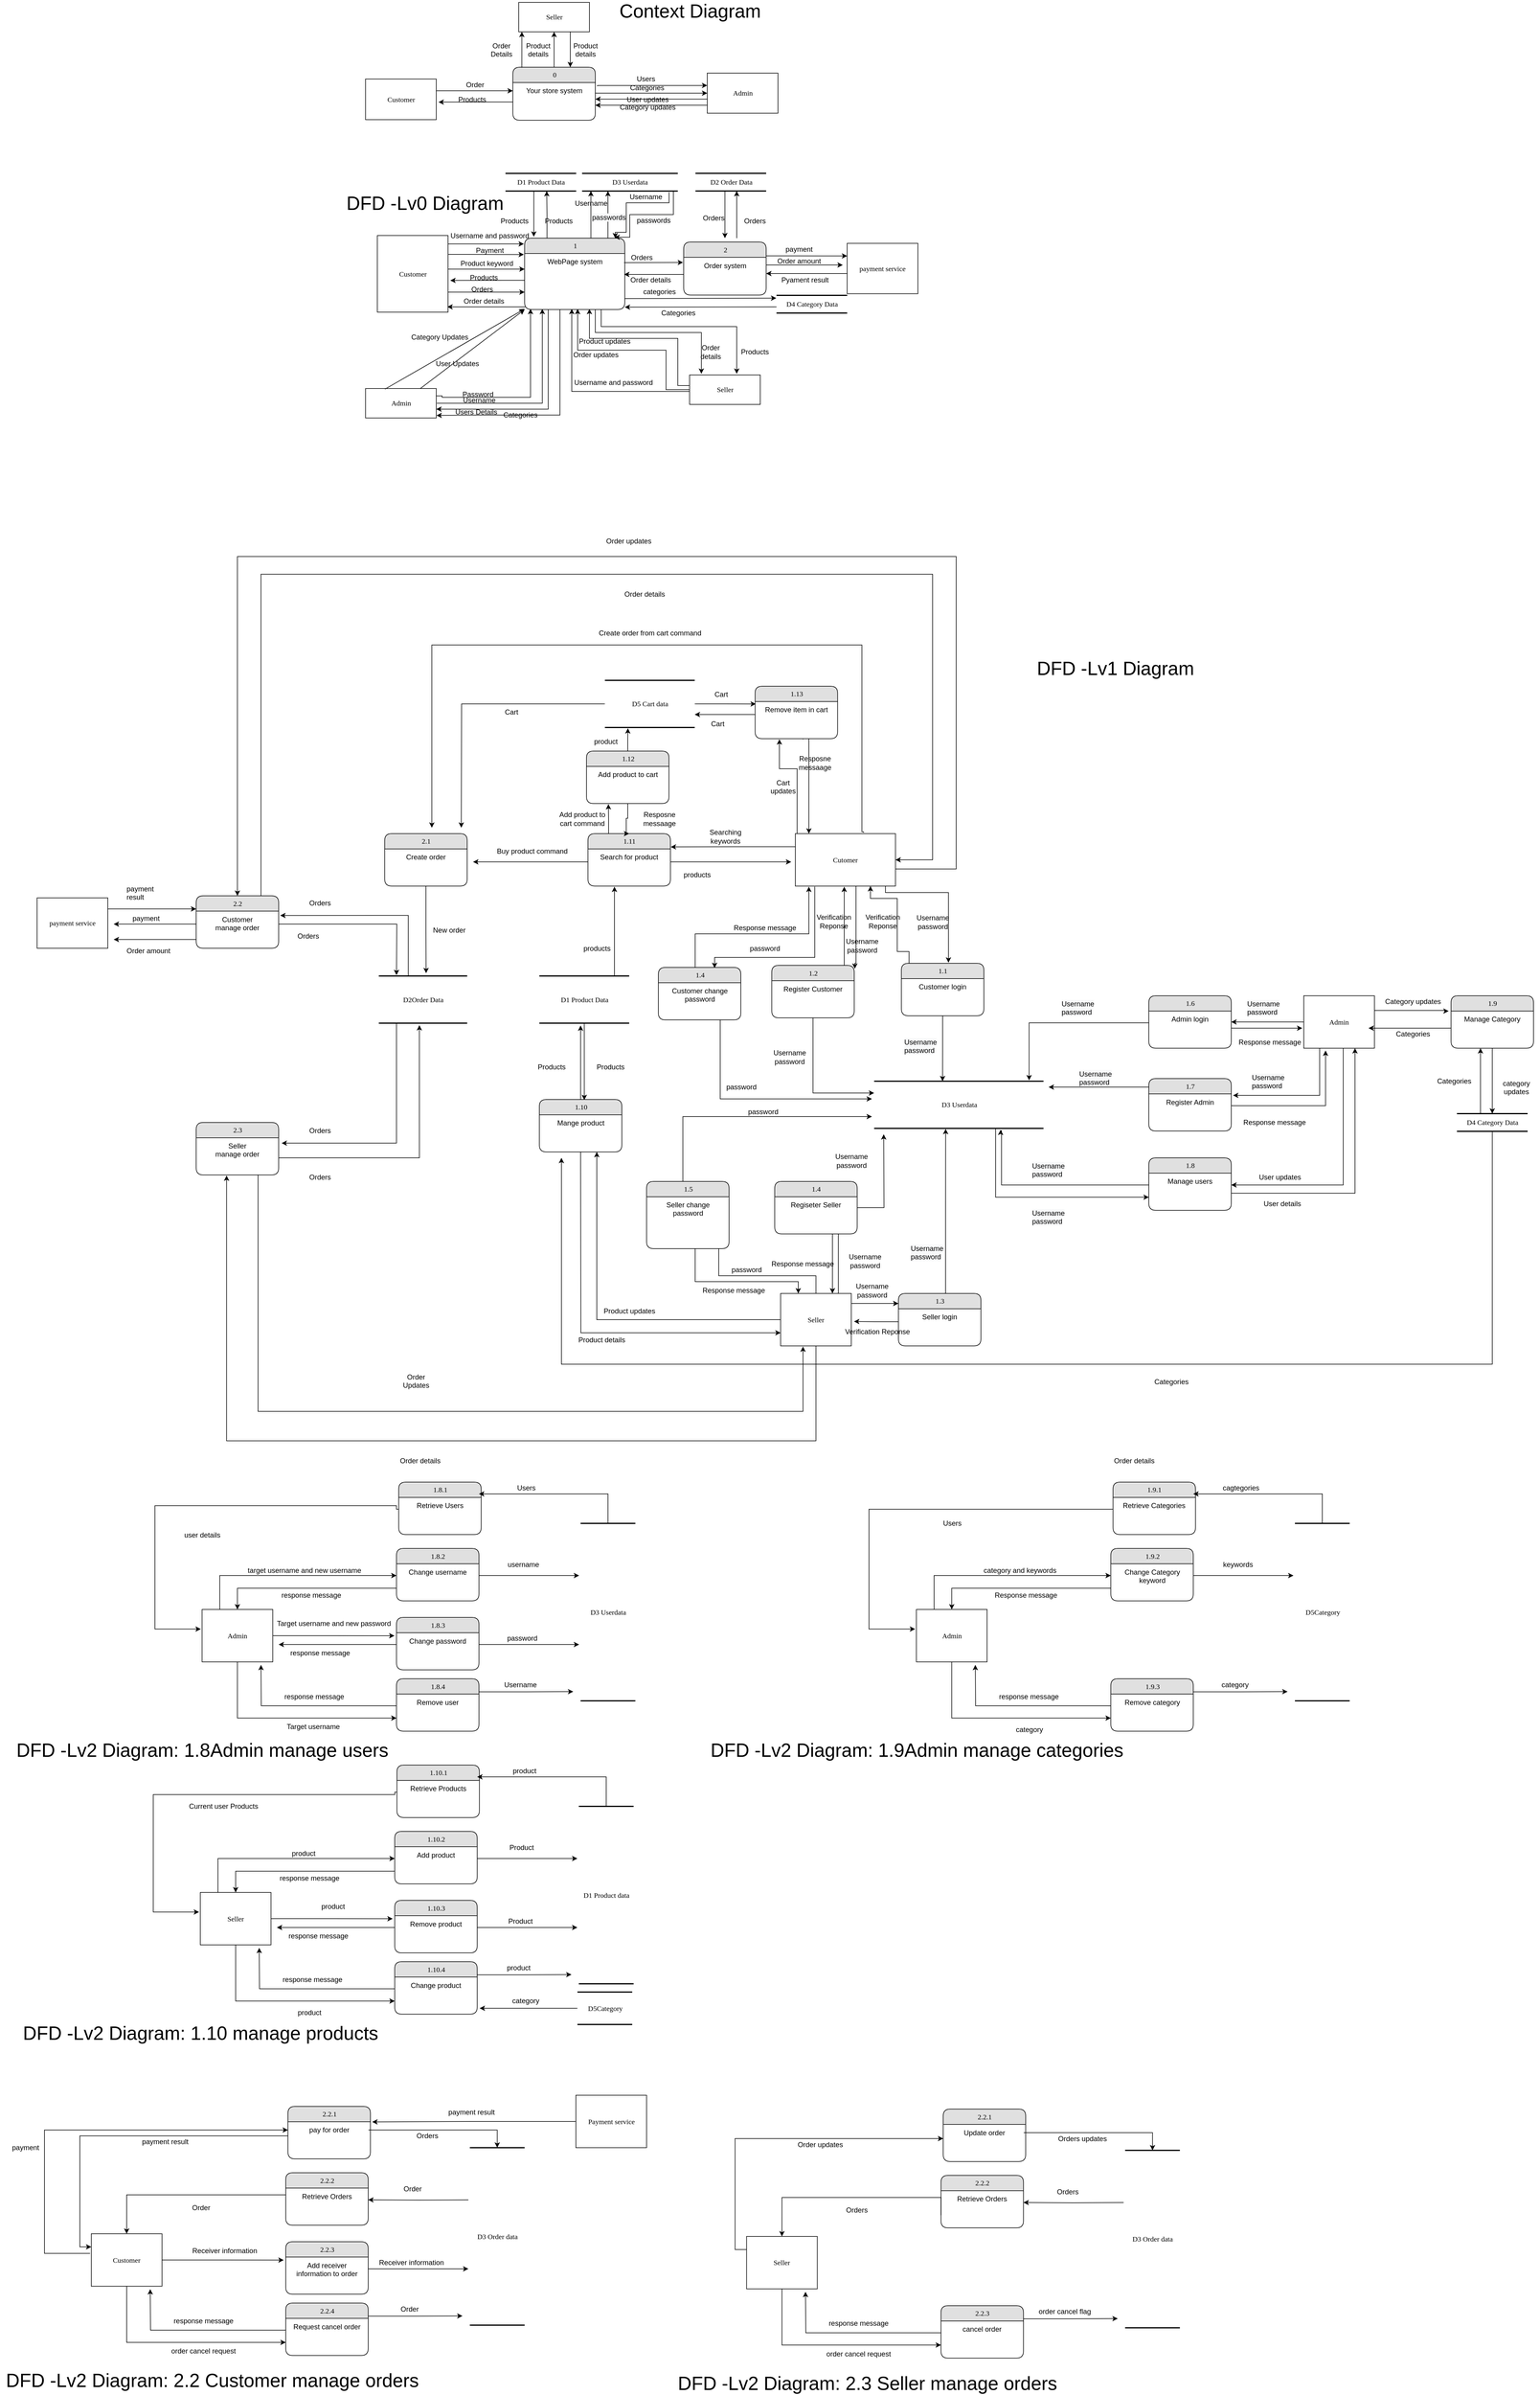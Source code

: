 <mxfile version="17.2.1" type="device"><diagram name="Page-1" id="52a04d89-c75d-2922-d76d-85b35f80e030"><mxGraphModel dx="3162" dy="1715" grid="1" gridSize="10" guides="1" tooltips="1" connect="1" arrows="1" fold="1" page="1" pageScale="1" pageWidth="1100" pageHeight="850" background="#ffffff" math="0" shadow="0"><root><mxCell id="0"/><mxCell id="1" parent="0"/><mxCell id="kMT9mLP2VvkrCsYxjmiP-58" style="edgeStyle=orthogonalEdgeStyle;rounded=0;orthogonalLoop=1;jettySize=auto;html=1;exitX=0;exitY=0.5;exitDx=0;exitDy=0;" parent="1" source="kMT9mLP2VvkrCsYxjmiP-6" edge="1"><mxGeometry relative="1" as="geometry"><mxPoint x="-42.5" y="-535" as="targetPoint"/></mxGeometry></mxCell><mxCell id="kMT9mLP2VvkrCsYxjmiP-59" style="edgeStyle=orthogonalEdgeStyle;rounded=0;orthogonalLoop=1;jettySize=auto;html=1;entryX=1.032;entryY=0.568;entryDx=0;entryDy=0;entryPerimeter=0;" parent="1" source="kMT9mLP2VvkrCsYxjmiP-6" target="kMT9mLP2VvkrCsYxjmiP-10" edge="1"><mxGeometry relative="1" as="geometry"><Array as="points"><mxPoint x="-72.5" y="-521"/><mxPoint x="-72.5" y="-521"/></Array></mxGeometry></mxCell><mxCell id="y3l96ovmYkGXloSOcPOv-220" style="edgeStyle=orthogonalEdgeStyle;rounded=0;orthogonalLoop=1;jettySize=auto;html=1;entryX=0.5;entryY=1;entryDx=0;entryDy=0;" parent="1" source="kMT9mLP2VvkrCsYxjmiP-6" target="kMT9mLP2VvkrCsYxjmiP-11" edge="1"><mxGeometry relative="1" as="geometry"/></mxCell><mxCell id="kMT9mLP2VvkrCsYxjmiP-6" value="0" style="swimlane;html=1;fontStyle=0;childLayout=stackLayout;horizontal=1;startSize=26;fillColor=#e0e0e0;horizontalStack=0;resizeParent=1;resizeLast=0;collapsible=1;marginBottom=0;swimlaneFillColor=#ffffff;align=center;rounded=1;shadow=0;comic=0;labelBackgroundColor=none;strokeWidth=1;fontFamily=Verdana;fontSize=12" parent="1" vertex="1"><mxGeometry x="-42.5" y="-580" width="140" height="90" as="geometry"/></mxCell><mxCell id="kMT9mLP2VvkrCsYxjmiP-7" value="Your store system" style="text;html=1;strokeColor=none;fillColor=none;spacingLeft=4;spacingRight=4;whiteSpace=wrap;overflow=hidden;rotatable=0;points=[[0,0.5],[1,0.5]];portConstraint=eastwest;align=center;" parent="kMT9mLP2VvkrCsYxjmiP-6" vertex="1"><mxGeometry y="26" width="140" height="26" as="geometry"/></mxCell><mxCell id="kMT9mLP2VvkrCsYxjmiP-57" style="edgeStyle=orthogonalEdgeStyle;rounded=0;orthogonalLoop=1;jettySize=auto;html=1;" parent="1" source="kMT9mLP2VvkrCsYxjmiP-10" edge="1"><mxGeometry relative="1" as="geometry"><mxPoint x="-42.5" y="-540" as="targetPoint"/><Array as="points"><mxPoint x="-42.5" y="-540"/></Array></mxGeometry></mxCell><mxCell id="kMT9mLP2VvkrCsYxjmiP-10" value="Customer" style="whiteSpace=wrap;html=1;rounded=0;shadow=0;comic=0;labelBackgroundColor=none;strokeWidth=1;fontFamily=Verdana;fontSize=12;align=center;" parent="1" vertex="1"><mxGeometry x="-292.5" y="-560" width="120" height="69" as="geometry"/></mxCell><mxCell id="kMT9mLP2VvkrCsYxjmiP-62" style="edgeStyle=orthogonalEdgeStyle;rounded=0;orthogonalLoop=1;jettySize=auto;html=1;exitX=0.109;exitY=0.008;exitDx=0;exitDy=0;exitPerimeter=0;" parent="1" source="kMT9mLP2VvkrCsYxjmiP-6" target="kMT9mLP2VvkrCsYxjmiP-11" edge="1"><mxGeometry relative="1" as="geometry"><Array as="points"><mxPoint x="-26.98" y="-609.28"/><mxPoint x="-26.98" y="-609.28"/></Array></mxGeometry></mxCell><mxCell id="kMT9mLP2VvkrCsYxjmiP-11" value="Seller" style="whiteSpace=wrap;html=1;rounded=0;shadow=0;comic=0;labelBackgroundColor=none;strokeWidth=1;fontFamily=Verdana;fontSize=12;align=center;" parent="1" vertex="1"><mxGeometry x="-32.5" y="-690" width="120" height="50" as="geometry"/></mxCell><mxCell id="kMT9mLP2VvkrCsYxjmiP-12" value="Admin" style="whiteSpace=wrap;html=1;rounded=0;shadow=0;comic=0;labelBackgroundColor=none;strokeWidth=1;fontFamily=Verdana;fontSize=12;align=center;" parent="1" vertex="1"><mxGeometry x="287.5" y="-570" width="120" height="68" as="geometry"/></mxCell><mxCell id="kMT9mLP2VvkrCsYxjmiP-14" value="Users" style="text;html=1;align=center;verticalAlign=middle;resizable=0;points=[];autosize=1;strokeColor=none;fillColor=none;" parent="1" vertex="1"><mxGeometry x="157.5" y="-570" width="50" height="20" as="geometry"/></mxCell><mxCell id="kMT9mLP2VvkrCsYxjmiP-34" value="Order" style="text;html=1;align=center;verticalAlign=middle;resizable=0;points=[];autosize=1;strokeColor=none;fillColor=none;" parent="1" vertex="1"><mxGeometry x="-132.5" y="-560" width="50" height="20" as="geometry"/></mxCell><mxCell id="kMT9mLP2VvkrCsYxjmiP-37" value="Products" style="text;html=1;align=center;verticalAlign=middle;resizable=0;points=[];autosize=1;strokeColor=none;fillColor=none;" parent="1" vertex="1"><mxGeometry x="-142.5" y="-535.5" width="60" height="20" as="geometry"/></mxCell><mxCell id="kMT9mLP2VvkrCsYxjmiP-64" value="&lt;div style=&quot;text-align: center&quot;&gt;&lt;font face=&quot;helvetica&quot;&gt;Order&lt;br&gt;Details&lt;/font&gt;&lt;/div&gt;" style="text;whiteSpace=wrap;html=1;" parent="1" vertex="1"><mxGeometry x="-82.5" y="-630" width="50" height="40" as="geometry"/></mxCell><mxCell id="kMT9mLP2VvkrCsYxjmiP-65" value="&lt;div style=&quot;text-align: center&quot;&gt;&lt;font face=&quot;helvetica&quot;&gt;Product&lt;br&gt;details&lt;/font&gt;&lt;/div&gt;" style="text;whiteSpace=wrap;html=1;flipH=1;flipV=1;" parent="1" vertex="1"><mxGeometry x="-22.5" y="-630" width="50" height="20" as="geometry"/></mxCell><mxCell id="kMT9mLP2VvkrCsYxjmiP-72" value="&lt;font style=&quot;font-size: 32px&quot;&gt;Context Diagram&lt;/font&gt;" style="text;html=1;align=center;verticalAlign=middle;resizable=0;points=[];autosize=1;strokeColor=none;fillColor=none;" parent="1" vertex="1"><mxGeometry x="122.5" y="-690" width="270" height="30" as="geometry"/></mxCell><mxCell id="kMT9mLP2VvkrCsYxjmiP-67" style="edgeStyle=orthogonalEdgeStyle;rounded=0;orthogonalLoop=1;jettySize=auto;html=1;exitX=1.026;exitY=0.203;exitDx=0;exitDy=0;exitPerimeter=0;" parent="1" edge="1"><mxGeometry relative="1" as="geometry"><Array as="points"><mxPoint x="101.5" y="-549"/></Array><mxPoint x="101.14" y="-547.722" as="sourcePoint"/><mxPoint x="287.5" y="-549.034" as="targetPoint"/></mxGeometry></mxCell><mxCell id="y3l96ovmYkGXloSOcPOv-298" style="edgeStyle=orthogonalEdgeStyle;rounded=0;orthogonalLoop=1;jettySize=auto;html=1;" parent="1" source="y3l96ovmYkGXloSOcPOv-228" edge="1"><mxGeometry relative="1" as="geometry"><mxPoint x="-22.5" y="-198.5" as="targetPoint"/><Array as="points"><mxPoint x="-122.5" y="-198.5"/><mxPoint x="-122.5" y="-198.5"/></Array></mxGeometry></mxCell><mxCell id="y3l96ovmYkGXloSOcPOv-320" style="edgeStyle=orthogonalEdgeStyle;rounded=0;orthogonalLoop=1;jettySize=auto;html=1;" parent="1" source="y3l96ovmYkGXloSOcPOv-228" edge="1"><mxGeometry relative="1" as="geometry"><mxPoint x="-23.76" y="-262.279" as="targetPoint"/><Array as="points"><mxPoint x="-122.5" y="-262.5"/><mxPoint x="-122.5" y="-262.5"/></Array></mxGeometry></mxCell><mxCell id="y3l96ovmYkGXloSOcPOv-228" value="Customer" style="whiteSpace=wrap;html=1;rounded=0;shadow=0;comic=0;labelBackgroundColor=none;strokeWidth=1;fontFamily=Verdana;fontSize=12;align=center;" parent="1" vertex="1"><mxGeometry x="-272.5" y="-294.5" width="120" height="130" as="geometry"/></mxCell><mxCell id="y3l96ovmYkGXloSOcPOv-229" style="edgeStyle=orthogonalEdgeStyle;rounded=0;orthogonalLoop=1;jettySize=auto;html=1;exitX=0;exitY=0.5;exitDx=0;exitDy=0;" parent="1" edge="1"><mxGeometry relative="1" as="geometry"><mxPoint x="-22.5" y="-232.5" as="targetPoint"/><mxPoint x="-22.5" y="-232.5" as="sourcePoint"/></mxGeometry></mxCell><mxCell id="y3l96ovmYkGXloSOcPOv-230" style="edgeStyle=orthogonalEdgeStyle;rounded=0;orthogonalLoop=1;jettySize=auto;html=1;entryX=1.032;entryY=0.568;entryDx=0;entryDy=0;entryPerimeter=0;" parent="1" edge="1"><mxGeometry relative="1" as="geometry"><Array as="points"><mxPoint x="-52.5" y="-218.5"/><mxPoint x="-52.5" y="-218.5"/></Array><mxPoint x="-148.66" y="-218.308" as="targetPoint"/><mxPoint x="-22.5" y="-218.5" as="sourcePoint"/></mxGeometry></mxCell><mxCell id="y3l96ovmYkGXloSOcPOv-307" style="edgeStyle=orthogonalEdgeStyle;rounded=0;orthogonalLoop=1;jettySize=auto;html=1;" parent="1" source="y3l96ovmYkGXloSOcPOv-231" edge="1"><mxGeometry relative="1" as="geometry"><mxPoint x="277.5" y="-60" as="targetPoint"/><Array as="points"><mxPoint x="97.5" y="-130"/><mxPoint x="277.5" y="-130"/></Array></mxGeometry></mxCell><mxCell id="y3l96ovmYkGXloSOcPOv-308" style="edgeStyle=orthogonalEdgeStyle;rounded=0;orthogonalLoop=1;jettySize=auto;html=1;" parent="1" source="y3l96ovmYkGXloSOcPOv-231" edge="1"><mxGeometry relative="1" as="geometry"><mxPoint x="337.5" y="-60" as="targetPoint"/><Array as="points"><mxPoint x="107.5" y="-140"/><mxPoint x="337.5" y="-140"/></Array></mxGeometry></mxCell><mxCell id="y3l96ovmYkGXloSOcPOv-315" style="edgeStyle=orthogonalEdgeStyle;rounded=0;orthogonalLoop=1;jettySize=auto;html=1;" parent="1" source="y3l96ovmYkGXloSOcPOv-231" edge="1"><mxGeometry relative="1" as="geometry"><mxPoint x="90" y="-370" as="targetPoint"/><Array as="points"><mxPoint x="90" y="-370"/></Array></mxGeometry></mxCell><mxCell id="y3l96ovmYkGXloSOcPOv-372" style="edgeStyle=orthogonalEdgeStyle;rounded=0;orthogonalLoop=1;jettySize=auto;html=1;" parent="1" source="y3l96ovmYkGXloSOcPOv-231" target="y3l96ovmYkGXloSOcPOv-288" edge="1"><mxGeometry relative="1" as="geometry"><mxPoint x="-162.5" as="targetPoint"/><Array as="points"><mxPoint x="17.5"/></Array></mxGeometry></mxCell><mxCell id="y3l96ovmYkGXloSOcPOv-373" style="edgeStyle=orthogonalEdgeStyle;rounded=0;orthogonalLoop=1;jettySize=auto;html=1;entryX=1.003;entryY=0.913;entryDx=0;entryDy=0;entryPerimeter=0;" parent="1" source="y3l96ovmYkGXloSOcPOv-231" target="y3l96ovmYkGXloSOcPOv-288" edge="1"><mxGeometry relative="1" as="geometry"><Array as="points"><mxPoint x="37.5" y="10"/><mxPoint x="-97.5" y="10"/></Array></mxGeometry></mxCell><mxCell id="y3l96ovmYkGXloSOcPOv-231" value="1" style="swimlane;html=1;fontStyle=0;childLayout=stackLayout;horizontal=1;startSize=26;fillColor=#e0e0e0;horizontalStack=0;resizeParent=1;resizeLast=0;collapsible=1;marginBottom=0;swimlaneFillColor=#ffffff;align=center;rounded=1;shadow=0;comic=0;labelBackgroundColor=none;strokeWidth=1;fontFamily=Verdana;fontSize=12" parent="1" vertex="1"><mxGeometry x="-22.5" y="-290" width="170" height="121" as="geometry"/></mxCell><mxCell id="y3l96ovmYkGXloSOcPOv-232" value="WebPage system" style="text;html=1;strokeColor=none;fillColor=none;spacingLeft=4;spacingRight=4;whiteSpace=wrap;overflow=hidden;rotatable=0;points=[[0,0.5],[1,0.5]];portConstraint=eastwest;align=center;" parent="y3l96ovmYkGXloSOcPOv-231" vertex="1"><mxGeometry y="26" width="170" height="44" as="geometry"/></mxCell><mxCell id="y3l96ovmYkGXloSOcPOv-233" style="edgeStyle=orthogonalEdgeStyle;rounded=0;orthogonalLoop=1;jettySize=auto;html=1;" parent="1" edge="1"><mxGeometry relative="1" as="geometry"><mxPoint x="-22.5" y="-237.5" as="targetPoint"/><Array as="points"><mxPoint x="-22.5" y="-237.5"/></Array><mxPoint x="-152.5" y="-237.534" as="sourcePoint"/></mxGeometry></mxCell><mxCell id="y3l96ovmYkGXloSOcPOv-234" value="Product keyword" style="text;html=1;align=center;verticalAlign=middle;resizable=0;points=[];autosize=1;strokeColor=none;fillColor=none;" parent="1" vertex="1"><mxGeometry x="-137.5" y="-257.5" width="100" height="20" as="geometry"/></mxCell><mxCell id="y3l96ovmYkGXloSOcPOv-235" value="Products" style="text;html=1;align=center;verticalAlign=middle;resizable=0;points=[];autosize=1;strokeColor=none;fillColor=none;" parent="1" vertex="1"><mxGeometry x="-122.5" y="-233" width="60" height="20" as="geometry"/></mxCell><mxCell id="y3l96ovmYkGXloSOcPOv-238" value="&lt;font style=&quot;font-size: 32px&quot;&gt;DFD -Lv0&amp;nbsp;Diagram&lt;/font&gt;" style="text;html=1;align=center;verticalAlign=middle;resizable=0;points=[];autosize=1;strokeColor=none;fillColor=none;" parent="1" vertex="1"><mxGeometry x="-332.5" y="-364" width="280" height="30" as="geometry"/></mxCell><mxCell id="y3l96ovmYkGXloSOcPOv-244" style="edgeStyle=orthogonalEdgeStyle;rounded=0;orthogonalLoop=1;jettySize=auto;html=1;exitX=0;exitY=0.5;exitDx=0;exitDy=0;" parent="1" edge="1"><mxGeometry relative="1" as="geometry"><mxPoint x="241.37" y="-242.5" as="targetPoint"/><mxPoint x="241.37" y="-242.5" as="sourcePoint"/></mxGeometry></mxCell><mxCell id="y3l96ovmYkGXloSOcPOv-245" style="edgeStyle=orthogonalEdgeStyle;rounded=0;orthogonalLoop=1;jettySize=auto;html=1;exitX=0.008;exitY=0.931;exitDx=0;exitDy=0;exitPerimeter=0;" parent="1" edge="1"><mxGeometry relative="1" as="geometry"><Array as="points"><mxPoint x="146.37" y="-228.5"/></Array><mxPoint x="146.37" y="-228.5" as="targetPoint"/><mxPoint x="247.49" y="-252.794" as="sourcePoint"/></mxGeometry></mxCell><mxCell id="y3l96ovmYkGXloSOcPOv-246" style="edgeStyle=orthogonalEdgeStyle;rounded=0;orthogonalLoop=1;jettySize=auto;html=1;" parent="1" edge="1"><mxGeometry relative="1" as="geometry"><mxPoint x="246.37" y="-248.81" as="targetPoint"/><Array as="points"><mxPoint x="246.37" y="-248.81"/></Array><mxPoint x="146.37" y="-248.5" as="sourcePoint"/></mxGeometry></mxCell><mxCell id="y3l96ovmYkGXloSOcPOv-247" value="Orders" style="text;html=1;align=center;verticalAlign=middle;resizable=0;points=[];autosize=1;strokeColor=none;fillColor=none;" parent="1" vertex="1"><mxGeometry x="151.37" y="-267.5" width="50" height="20" as="geometry"/></mxCell><mxCell id="y3l96ovmYkGXloSOcPOv-248" value="Order details" style="text;html=1;align=center;verticalAlign=middle;resizable=0;points=[];autosize=1;strokeColor=none;fillColor=none;" parent="1" vertex="1"><mxGeometry x="151.37" y="-229.5" width="80" height="20" as="geometry"/></mxCell><mxCell id="y3l96ovmYkGXloSOcPOv-570" style="edgeStyle=orthogonalEdgeStyle;rounded=0;orthogonalLoop=1;jettySize=auto;html=1;entryX=0;entryY=0.25;entryDx=0;entryDy=0;" parent="1" source="y3l96ovmYkGXloSOcPOv-249" target="y3l96ovmYkGXloSOcPOv-560" edge="1"><mxGeometry relative="1" as="geometry"><mxPoint x="517.5" y="-260" as="targetPoint"/><Array as="points"><mxPoint x="437.5" y="-260"/><mxPoint x="437.5" y="-260"/></Array></mxGeometry></mxCell><mxCell id="y3l96ovmYkGXloSOcPOv-249" value="2" style="swimlane;html=1;fontStyle=0;childLayout=stackLayout;horizontal=1;startSize=26;fillColor=#e0e0e0;horizontalStack=0;resizeParent=1;resizeLast=0;collapsible=1;marginBottom=0;swimlaneFillColor=#ffffff;align=center;rounded=1;shadow=0;comic=0;labelBackgroundColor=none;strokeWidth=1;fontFamily=Verdana;fontSize=12" parent="1" vertex="1"><mxGeometry x="247.5" y="-283.5" width="140" height="90" as="geometry"/></mxCell><mxCell id="y3l96ovmYkGXloSOcPOv-250" value="Order system" style="text;html=1;strokeColor=none;fillColor=none;spacingLeft=4;spacingRight=4;whiteSpace=wrap;overflow=hidden;rotatable=0;points=[[0,0.5],[1,0.5]];portConstraint=eastwest;align=center;" parent="y3l96ovmYkGXloSOcPOv-249" vertex="1"><mxGeometry y="26" width="140" height="26" as="geometry"/></mxCell><mxCell id="y3l96ovmYkGXloSOcPOv-295" style="edgeStyle=orthogonalEdgeStyle;rounded=0;orthogonalLoop=1;jettySize=auto;html=1;" parent="1" source="y3l96ovmYkGXloSOcPOv-251" edge="1"><mxGeometry relative="1" as="geometry"><mxPoint x="67.5" y="-170" as="targetPoint"/><Array as="points"><mxPoint x="217.5" y="-33"/><mxPoint x="217.5" y="-100"/><mxPoint x="67.5" y="-100"/></Array></mxGeometry></mxCell><mxCell id="y3l96ovmYkGXloSOcPOv-321" style="edgeStyle=orthogonalEdgeStyle;rounded=0;orthogonalLoop=1;jettySize=auto;html=1;" parent="1" source="y3l96ovmYkGXloSOcPOv-251" edge="1"><mxGeometry relative="1" as="geometry"><mxPoint x="57.5" y="-170" as="targetPoint"/><Array as="points"><mxPoint x="57.5" y="-30"/><mxPoint x="57.5" y="-170"/></Array></mxGeometry></mxCell><mxCell id="y3l96ovmYkGXloSOcPOv-251" value="Seller" style="whiteSpace=wrap;html=1;rounded=0;shadow=0;comic=0;labelBackgroundColor=none;strokeWidth=1;fontFamily=Verdana;fontSize=12;align=center;" parent="1" vertex="1"><mxGeometry x="257.5" y="-58" width="120" height="50" as="geometry"/></mxCell><mxCell id="y3l96ovmYkGXloSOcPOv-257" value="Products" style="text;html=1;align=center;verticalAlign=middle;resizable=0;points=[];autosize=1;strokeColor=none;fillColor=none;" parent="1" vertex="1"><mxGeometry x="337.5" y="-107.5" width="60" height="20" as="geometry"/></mxCell><mxCell id="y3l96ovmYkGXloSOcPOv-263" value="D2 Order Data" style="html=1;rounded=0;shadow=0;comic=0;labelBackgroundColor=none;strokeWidth=2;fontFamily=Verdana;fontSize=12;align=center;shape=mxgraph.ios7ui.horLines;" parent="1" vertex="1"><mxGeometry x="267.5" y="-400" width="120" height="30" as="geometry"/></mxCell><mxCell id="y3l96ovmYkGXloSOcPOv-264" value="" style="edgeStyle=orthogonalEdgeStyle;rounded=0;orthogonalLoop=1;jettySize=auto;html=1;" parent="1" edge="1"><mxGeometry relative="1" as="geometry"><mxPoint x="317.5" y="-370" as="sourcePoint"/><mxPoint x="317.5" y="-290" as="targetPoint"/></mxGeometry></mxCell><mxCell id="y3l96ovmYkGXloSOcPOv-265" value="Orders" style="text;html=1;align=center;verticalAlign=middle;resizable=0;points=[];autosize=1;strokeColor=none;fillColor=none;" parent="1" vertex="1"><mxGeometry x="272.5" y="-334" width="50" height="20" as="geometry"/></mxCell><mxCell id="y3l96ovmYkGXloSOcPOv-266" value="" style="edgeStyle=orthogonalEdgeStyle;rounded=0;orthogonalLoop=1;jettySize=auto;html=1;" parent="1" edge="1"><mxGeometry relative="1" as="geometry"><mxPoint x="337.5" y="-290" as="sourcePoint"/><mxPoint x="337.5" y="-370" as="targetPoint"/></mxGeometry></mxCell><mxCell id="y3l96ovmYkGXloSOcPOv-267" value="Orders" style="text;html=1;align=center;verticalAlign=middle;resizable=0;points=[];autosize=1;strokeColor=none;fillColor=none;" parent="1" vertex="1"><mxGeometry x="342.5" y="-329" width="50" height="20" as="geometry"/></mxCell><mxCell id="y3l96ovmYkGXloSOcPOv-268" value="D1 Product Data" style="html=1;rounded=0;shadow=0;comic=0;labelBackgroundColor=none;strokeWidth=2;fontFamily=Verdana;fontSize=12;align=center;shape=mxgraph.ios7ui.horLines;" parent="1" vertex="1"><mxGeometry x="-55" y="-399.88" width="120" height="30" as="geometry"/></mxCell><mxCell id="y3l96ovmYkGXloSOcPOv-269" value="" style="edgeStyle=orthogonalEdgeStyle;rounded=0;orthogonalLoop=1;jettySize=auto;html=1;entryX=0.379;entryY=-0.022;entryDx=0;entryDy=0;entryPerimeter=0;" parent="1" edge="1"><mxGeometry relative="1" as="geometry"><mxPoint x="-5" y="-369.88" as="sourcePoint"/><mxPoint x="-6.94" y="-292.542" as="targetPoint"/><Array as="points"><mxPoint x="-7" y="-369.88"/></Array></mxGeometry></mxCell><mxCell id="y3l96ovmYkGXloSOcPOv-270" value="Products" style="text;html=1;align=center;verticalAlign=middle;resizable=0;points=[];autosize=1;strokeColor=none;fillColor=none;" parent="1" vertex="1"><mxGeometry x="-70" y="-328.88" width="60" height="20" as="geometry"/></mxCell><mxCell id="y3l96ovmYkGXloSOcPOv-271" value="" style="edgeStyle=orthogonalEdgeStyle;rounded=0;orthogonalLoop=1;jettySize=auto;html=1;exitX=0.539;exitY=-0.001;exitDx=0;exitDy=0;exitPerimeter=0;" parent="1" edge="1"><mxGeometry relative="1" as="geometry"><mxPoint x="15.46" y="-290.001" as="sourcePoint"/><mxPoint x="15" y="-369.88" as="targetPoint"/><Array as="points"><mxPoint x="15" y="-330"/><mxPoint x="15" y="-330"/></Array></mxGeometry></mxCell><mxCell id="y3l96ovmYkGXloSOcPOv-272" value="Products" style="text;html=1;align=center;verticalAlign=middle;resizable=0;points=[];autosize=1;strokeColor=none;fillColor=none;" parent="1" vertex="1"><mxGeometry x="5" y="-329" width="60" height="20" as="geometry"/></mxCell><mxCell id="y3l96ovmYkGXloSOcPOv-273" value="" style="endArrow=classic;html=1;rounded=0;exitX=0;exitY=1;exitDx=0;exitDy=0;edgeStyle=orthogonalEdgeStyle;" parent="1" source="y3l96ovmYkGXloSOcPOv-251" edge="1"><mxGeometry width="50" height="50" relative="1" as="geometry"><mxPoint x="257.5" y="-58" as="sourcePoint"/><mxPoint x="87.5" y="-170" as="targetPoint"/><Array as="points"><mxPoint x="257.5" y="-40"/><mxPoint x="237.5" y="-40"/><mxPoint x="237.5" y="-120"/><mxPoint x="87.5" y="-120"/><mxPoint x="87.5" y="-170"/></Array></mxGeometry></mxCell><mxCell id="y3l96ovmYkGXloSOcPOv-274" value="Product updates" style="text;html=1;align=center;verticalAlign=middle;resizable=0;points=[];autosize=1;strokeColor=none;fillColor=none;" parent="1" vertex="1"><mxGeometry x="62.5" y="-125" width="100" height="20" as="geometry"/></mxCell><mxCell id="y3l96ovmYkGXloSOcPOv-337" style="rounded=0;orthogonalLoop=1;jettySize=auto;html=1;entryX=0;entryY=1;entryDx=0;entryDy=0;" parent="1" source="y3l96ovmYkGXloSOcPOv-288" target="y3l96ovmYkGXloSOcPOv-231" edge="1"><mxGeometry relative="1" as="geometry"/></mxCell><mxCell id="y3l96ovmYkGXloSOcPOv-288" value="Admin" style="whiteSpace=wrap;html=1;rounded=0;shadow=0;comic=0;labelBackgroundColor=none;strokeWidth=1;fontFamily=Verdana;fontSize=12;align=center;" parent="1" vertex="1"><mxGeometry x="-292.5" y="-35" width="120" height="50" as="geometry"/></mxCell><mxCell id="y3l96ovmYkGXloSOcPOv-296" value="Order updates" style="text;html=1;align=center;verticalAlign=middle;resizable=0;points=[];autosize=1;strokeColor=none;fillColor=none;" parent="1" vertex="1"><mxGeometry x="52.5" y="-102.5" width="90" height="20" as="geometry"/></mxCell><mxCell id="y3l96ovmYkGXloSOcPOv-299" value="Orders" style="text;html=1;align=center;verticalAlign=middle;resizable=0;points=[];autosize=1;strokeColor=none;fillColor=none;" parent="1" vertex="1"><mxGeometry x="-120" y="-213" width="50" height="20" as="geometry"/></mxCell><mxCell id="y3l96ovmYkGXloSOcPOv-301" style="edgeStyle=orthogonalEdgeStyle;rounded=0;orthogonalLoop=1;jettySize=auto;html=1;entryX=1.032;entryY=0.568;entryDx=0;entryDy=0;entryPerimeter=0;exitX=0.008;exitY=0.931;exitDx=0;exitDy=0;exitPerimeter=0;" parent="1" edge="1"><mxGeometry relative="1" as="geometry"><Array as="points"/><mxPoint x="-153.64" y="-173.498" as="targetPoint"/><mxPoint x="-21.36" y="-173.484" as="sourcePoint"/></mxGeometry></mxCell><mxCell id="y3l96ovmYkGXloSOcPOv-302" value="Order details" style="text;html=1;align=center;verticalAlign=middle;resizable=0;points=[];autosize=1;strokeColor=none;fillColor=none;" parent="1" vertex="1"><mxGeometry x="-132.5" y="-193.5" width="80" height="20" as="geometry"/></mxCell><mxCell id="y3l96ovmYkGXloSOcPOv-304" value="Order&lt;br&gt;details" style="text;html=1;align=center;verticalAlign=middle;resizable=0;points=[];autosize=1;strokeColor=none;fillColor=none;" parent="1" vertex="1"><mxGeometry x="267.5" y="-112.5" width="50" height="30" as="geometry"/></mxCell><mxCell id="y3l96ovmYkGXloSOcPOv-354" style="edgeStyle=orthogonalEdgeStyle;rounded=0;orthogonalLoop=1;jettySize=auto;html=1;exitX=0.936;exitY=1.007;exitDx=0;exitDy=0;exitPerimeter=0;entryX=0.897;entryY=-0.013;entryDx=0;entryDy=0;entryPerimeter=0;" parent="1" source="y3l96ovmYkGXloSOcPOv-309" target="y3l96ovmYkGXloSOcPOv-231" edge="1"><mxGeometry relative="1" as="geometry"><mxPoint x="130" y="-310" as="targetPoint"/><Array as="points"><mxPoint x="230" y="-370"/><mxPoint x="230" y="-330"/><mxPoint x="156" y="-330"/><mxPoint x="156" y="-292"/></Array></mxGeometry></mxCell><mxCell id="y3l96ovmYkGXloSOcPOv-309" value="D3 Userdata" style="html=1;rounded=0;shadow=0;comic=0;labelBackgroundColor=none;strokeWidth=2;fontFamily=Verdana;fontSize=12;align=center;shape=mxgraph.ios7ui.horLines;" parent="1" vertex="1"><mxGeometry x="75" y="-399.88" width="162.5" height="30" as="geometry"/></mxCell><mxCell id="y3l96ovmYkGXloSOcPOv-316" value="Username" style="text;html=1;align=center;verticalAlign=middle;resizable=0;points=[];autosize=1;strokeColor=none;fillColor=none;" parent="1" vertex="1"><mxGeometry x="55.0" y="-359" width="70" height="20" as="geometry"/></mxCell><mxCell id="y3l96ovmYkGXloSOcPOv-322" value="Username and password" style="text;html=1;align=center;verticalAlign=middle;resizable=0;points=[];autosize=1;strokeColor=none;fillColor=none;" parent="1" vertex="1"><mxGeometry x="52.5" y="-55" width="150" height="20" as="geometry"/></mxCell><mxCell id="y3l96ovmYkGXloSOcPOv-325" style="edgeStyle=orthogonalEdgeStyle;rounded=0;orthogonalLoop=1;jettySize=auto;html=1;" parent="1" edge="1"><mxGeometry relative="1" as="geometry"><mxPoint x="-152.5" y="-280.229" as="sourcePoint"/><mxPoint x="-23.76" y="-280.229" as="targetPoint"/><Array as="points"><mxPoint x="-122.5" y="-280.45"/><mxPoint x="-122.5" y="-280.45"/></Array></mxGeometry></mxCell><mxCell id="y3l96ovmYkGXloSOcPOv-326" value="Username and password" style="text;html=1;align=center;verticalAlign=middle;resizable=0;points=[];autosize=1;strokeColor=none;fillColor=none;" parent="1" vertex="1"><mxGeometry x="-157.5" y="-304" width="150" height="20" as="geometry"/></mxCell><mxCell id="y3l96ovmYkGXloSOcPOv-327" value="Payment" style="text;html=1;align=center;verticalAlign=middle;resizable=0;points=[];autosize=1;strokeColor=none;fillColor=none;" parent="1" vertex="1"><mxGeometry x="-112.5" y="-279" width="60" height="20" as="geometry"/></mxCell><mxCell id="y3l96ovmYkGXloSOcPOv-331" value="" style="endArrow=classic;html=1;rounded=0;edgeStyle=orthogonalEdgeStyle;startArrow=none;" parent="1" source="y3l96ovmYkGXloSOcPOv-333" edge="1"><mxGeometry width="50" height="50" relative="1" as="geometry"><mxPoint x="-171.5" y="-10" as="sourcePoint"/><mxPoint x="7.5" y="-170" as="targetPoint"/><Array as="points"><mxPoint x="-171.5" y="-10"/><mxPoint x="7.5" y="-10"/><mxPoint x="7.5" y="-169"/></Array></mxGeometry></mxCell><mxCell id="y3l96ovmYkGXloSOcPOv-332" value="Users Details" style="text;html=1;align=center;verticalAlign=middle;resizable=0;points=[];autosize=1;strokeColor=none;fillColor=none;" parent="1" vertex="1"><mxGeometry x="-150" y="-5" width="90" height="20" as="geometry"/></mxCell><mxCell id="y3l96ovmYkGXloSOcPOv-335" value="Password" style="text;html=1;align=center;verticalAlign=middle;resizable=0;points=[];autosize=1;strokeColor=none;fillColor=none;" parent="1" vertex="1"><mxGeometry x="-137.5" y="-35" width="70" height="20" as="geometry"/></mxCell><mxCell id="y3l96ovmYkGXloSOcPOv-338" value="User Updates" style="text;html=1;align=center;verticalAlign=middle;resizable=0;points=[];autosize=1;strokeColor=none;fillColor=none;" parent="1" vertex="1"><mxGeometry x="-182.5" y="-87.5" width="90" height="20" as="geometry"/></mxCell><mxCell id="y3l96ovmYkGXloSOcPOv-339" style="rounded=0;orthogonalLoop=1;jettySize=auto;html=1;edgeStyle=orthogonalEdgeStyle;exitX=1;exitY=0.25;exitDx=0;exitDy=0;" parent="1" source="y3l96ovmYkGXloSOcPOv-288" edge="1"><mxGeometry relative="1" as="geometry"><mxPoint x="-142.5" y="-20" as="sourcePoint"/><mxPoint x="-12.5" y="-170" as="targetPoint"/><Array as="points"><mxPoint x="-162.5" y="-22"/><mxPoint x="-162.5" y="-20"/><mxPoint x="-12.5" y="-20"/><mxPoint x="-12.5" y="-170"/></Array></mxGeometry></mxCell><mxCell id="y3l96ovmYkGXloSOcPOv-347" value="D4 Category Data" style="html=1;rounded=0;shadow=0;comic=0;labelBackgroundColor=none;strokeWidth=2;fontFamily=Verdana;fontSize=12;align=center;shape=mxgraph.ios7ui.horLines;" parent="1" vertex="1"><mxGeometry x="405" y="-193" width="120" height="30" as="geometry"/></mxCell><mxCell id="y3l96ovmYkGXloSOcPOv-348" value="" style="endArrow=classic;html=1;rounded=0;entryX=-0.003;entryY=0.156;entryDx=0;entryDy=0;entryPerimeter=0;" parent="1" target="y3l96ovmYkGXloSOcPOv-347" edge="1"><mxGeometry width="50" height="50" relative="1" as="geometry"><mxPoint x="147.5" y="-187.5" as="sourcePoint"/><mxPoint x="197.5" y="-237.5" as="targetPoint"/></mxGeometry></mxCell><mxCell id="y3l96ovmYkGXloSOcPOv-349" value="categories" style="text;html=1;align=center;verticalAlign=middle;resizable=0;points=[];autosize=1;strokeColor=none;fillColor=none;" parent="1" vertex="1"><mxGeometry x="170.5" y="-209.5" width="70" height="20" as="geometry"/></mxCell><mxCell id="y3l96ovmYkGXloSOcPOv-350" value="" style="endArrow=classic;html=1;rounded=0;" parent="1" edge="1"><mxGeometry width="50" height="50" relative="1" as="geometry"><mxPoint x="405" y="-173.5" as="sourcePoint"/><mxPoint x="147.5" y="-173" as="targetPoint"/></mxGeometry></mxCell><mxCell id="y3l96ovmYkGXloSOcPOv-351" value="Categories" style="text;html=1;align=center;verticalAlign=middle;resizable=0;points=[];autosize=1;strokeColor=none;fillColor=none;" parent="1" vertex="1"><mxGeometry x="202.5" y="-173.5" width="70" height="20" as="geometry"/></mxCell><mxCell id="y3l96ovmYkGXloSOcPOv-353" value="User updates" style="text;html=1;align=center;verticalAlign=middle;resizable=0;points=[];autosize=1;strokeColor=none;fillColor=none;" parent="1" vertex="1"><mxGeometry x="141.37" y="-535.5" width="90" height="20" as="geometry"/></mxCell><mxCell id="y3l96ovmYkGXloSOcPOv-356" style="rounded=0;orthogonalLoop=1;jettySize=auto;html=1;" parent="1" edge="1"><mxGeometry relative="1" as="geometry"><mxPoint x="-259.481" y="-34" as="sourcePoint"/><mxPoint x="-22.5" y="-170" as="targetPoint"/></mxGeometry></mxCell><mxCell id="y3l96ovmYkGXloSOcPOv-357" value="Category Updates" style="text;html=1;align=center;verticalAlign=middle;resizable=0;points=[];autosize=1;strokeColor=none;fillColor=none;" parent="1" vertex="1"><mxGeometry x="-222.5" y="-132.5" width="110" height="20" as="geometry"/></mxCell><mxCell id="y3l96ovmYkGXloSOcPOv-352" style="edgeStyle=none;rounded=0;orthogonalLoop=1;jettySize=auto;html=1;exitX=1;exitY=0.692;exitDx=0;exitDy=0;exitPerimeter=0;" parent="1" source="kMT9mLP2VvkrCsYxjmiP-7" target="kMT9mLP2VvkrCsYxjmiP-12" edge="1"><mxGeometry relative="1" as="geometry"/></mxCell><mxCell id="y3l96ovmYkGXloSOcPOv-358" value="Categories" style="text;html=1;align=center;verticalAlign=middle;resizable=0;points=[];autosize=1;strokeColor=none;fillColor=none;" parent="1" vertex="1"><mxGeometry x="150" y="-555.5" width="70" height="20" as="geometry"/></mxCell><mxCell id="y3l96ovmYkGXloSOcPOv-360" style="edgeStyle=none;rounded=0;orthogonalLoop=1;jettySize=auto;html=1;exitX=1;exitY=0.692;exitDx=0;exitDy=0;exitPerimeter=0;" parent="1" edge="1"><mxGeometry relative="1" as="geometry"><mxPoint x="287.5" y="-525.832" as="sourcePoint"/><mxPoint x="97.5" y="-525.838" as="targetPoint"/></mxGeometry></mxCell><mxCell id="y3l96ovmYkGXloSOcPOv-362" style="edgeStyle=none;rounded=0;orthogonalLoop=1;jettySize=auto;html=1;exitX=1;exitY=0.692;exitDx=0;exitDy=0;exitPerimeter=0;" parent="1" edge="1"><mxGeometry relative="1" as="geometry"><mxPoint x="287.5" y="-515.492" as="sourcePoint"/><mxPoint x="97.5" y="-515.498" as="targetPoint"/></mxGeometry></mxCell><mxCell id="y3l96ovmYkGXloSOcPOv-364" value="Category updates" style="text;html=1;align=center;verticalAlign=middle;resizable=0;points=[];autosize=1;strokeColor=none;fillColor=none;" parent="1" vertex="1"><mxGeometry x="131.37" y="-522" width="110" height="20" as="geometry"/></mxCell><mxCell id="y3l96ovmYkGXloSOcPOv-365" style="edgeStyle=orthogonalEdgeStyle;rounded=0;orthogonalLoop=1;jettySize=auto;html=1;entryX=0.5;entryY=1;entryDx=0;entryDy=0;" parent="1" edge="1"><mxGeometry relative="1" as="geometry"><mxPoint x="55" y="-640" as="sourcePoint"/><mxPoint x="55" y="-580" as="targetPoint"/></mxGeometry></mxCell><mxCell id="y3l96ovmYkGXloSOcPOv-366" value="&lt;div style=&quot;text-align: center&quot;&gt;&lt;font face=&quot;helvetica&quot;&gt;Product details&lt;br&gt;&lt;/font&gt;&lt;/div&gt;" style="text;whiteSpace=wrap;html=1;flipH=1;flipV=1;" parent="1" vertex="1"><mxGeometry x="55" y="-630" width="50" height="20" as="geometry"/></mxCell><mxCell id="y3l96ovmYkGXloSOcPOv-375" value="Categories" style="text;html=1;align=center;verticalAlign=middle;resizable=0;points=[];autosize=1;strokeColor=none;fillColor=none;" parent="1" vertex="1"><mxGeometry x="-65" width="70" height="20" as="geometry"/></mxCell><mxCell id="y3l96ovmYkGXloSOcPOv-518" style="edgeStyle=orthogonalEdgeStyle;rounded=0;orthogonalLoop=1;jettySize=auto;html=1;entryX=0.571;entryY=-0.013;entryDx=0;entryDy=0;entryPerimeter=0;" parent="1" source="y3l96ovmYkGXloSOcPOv-463" target="y3l96ovmYkGXloSOcPOv-464" edge="1"><mxGeometry relative="1" as="geometry"><mxPoint x="697" y="930.0" as="targetPoint"/><Array as="points"><mxPoint x="590" y="820"/><mxPoint x="697" y="820"/></Array></mxGeometry></mxCell><mxCell id="y3l96ovmYkGXloSOcPOv-526" style="edgeStyle=orthogonalEdgeStyle;rounded=0;orthogonalLoop=1;jettySize=auto;html=1;entryX=1.007;entryY=0.064;entryDx=0;entryDy=0;entryPerimeter=0;" parent="1" source="y3l96ovmYkGXloSOcPOv-463" target="y3l96ovmYkGXloSOcPOv-516" edge="1"><mxGeometry relative="1" as="geometry"><mxPoint x="517" y="940" as="targetPoint"/><Array as="points"><mxPoint x="540" y="940"/><mxPoint x="538" y="940"/></Array></mxGeometry></mxCell><mxCell id="y3l96ovmYkGXloSOcPOv-589" style="edgeStyle=orthogonalEdgeStyle;rounded=0;orthogonalLoop=1;jettySize=auto;html=1;entryX=0.682;entryY=0.011;entryDx=0;entryDy=0;entryPerimeter=0;" parent="1" target="y3l96ovmYkGXloSOcPOv-585" edge="1"><mxGeometry relative="1" as="geometry"><mxPoint x="470" y="810" as="sourcePoint"/><Array as="points"><mxPoint x="470" y="810"/><mxPoint x="470" y="930"/><mxPoint x="300" y="930"/></Array></mxGeometry></mxCell><mxCell id="y3l96ovmYkGXloSOcPOv-624" style="edgeStyle=orthogonalEdgeStyle;rounded=0;orthogonalLoop=1;jettySize=auto;html=1;" parent="1" source="y3l96ovmYkGXloSOcPOv-463" edge="1"><mxGeometry relative="1" as="geometry"><mxPoint x="410" y="560" as="targetPoint"/><Array as="points"><mxPoint x="440" y="610"/><mxPoint x="410" y="610"/></Array></mxGeometry></mxCell><mxCell id="y3l96ovmYkGXloSOcPOv-646" style="edgeStyle=orthogonalEdgeStyle;rounded=0;orthogonalLoop=1;jettySize=auto;html=1;exitX=0;exitY=0.25;exitDx=0;exitDy=0;entryX=1.004;entryY=-0.078;entryDx=0;entryDy=0;entryPerimeter=0;" parent="1" source="y3l96ovmYkGXloSOcPOv-463" target="y3l96ovmYkGXloSOcPOv-645" edge="1"><mxGeometry relative="1" as="geometry"/></mxCell><mxCell id="y3l96ovmYkGXloSOcPOv-712" style="edgeStyle=orthogonalEdgeStyle;rounded=0;orthogonalLoop=1;jettySize=auto;html=1;" parent="1" source="y3l96ovmYkGXloSOcPOv-463" target="y3l96ovmYkGXloSOcPOv-695" edge="1"><mxGeometry relative="1" as="geometry"><Array as="points"><mxPoint x="710" y="780"/><mxPoint x="710" y="250"/><mxPoint x="-510" y="250"/></Array></mxGeometry></mxCell><mxCell id="y3l96ovmYkGXloSOcPOv-463" value="Cutomer" style="whiteSpace=wrap;html=1;rounded=0;shadow=0;comic=0;labelBackgroundColor=none;strokeWidth=1;fontFamily=Verdana;fontSize=12;align=center;" parent="1" vertex="1"><mxGeometry x="437" y="720" width="170" height="89" as="geometry"/></mxCell><mxCell id="y3l96ovmYkGXloSOcPOv-475" style="edgeStyle=orthogonalEdgeStyle;rounded=0;orthogonalLoop=1;jettySize=auto;html=1;entryX=0.404;entryY=0;entryDx=0;entryDy=0;entryPerimeter=0;" parent="1" source="y3l96ovmYkGXloSOcPOv-464" target="y3l96ovmYkGXloSOcPOv-469" edge="1"><mxGeometry relative="1" as="geometry"><Array as="points"/></mxGeometry></mxCell><mxCell id="y3l96ovmYkGXloSOcPOv-519" style="edgeStyle=orthogonalEdgeStyle;rounded=0;orthogonalLoop=1;jettySize=auto;html=1;entryX=0.75;entryY=1;entryDx=0;entryDy=0;" parent="1" source="y3l96ovmYkGXloSOcPOv-464" target="y3l96ovmYkGXloSOcPOv-463" edge="1"><mxGeometry relative="1" as="geometry"><Array as="points"><mxPoint x="630" y="920"/><mxPoint x="610" y="920"/><mxPoint x="610" y="830"/><mxPoint x="564" y="830"/></Array></mxGeometry></mxCell><mxCell id="y3l96ovmYkGXloSOcPOv-464" value="1.1" style="swimlane;html=1;fontStyle=0;childLayout=stackLayout;horizontal=1;startSize=26;fillColor=#e0e0e0;horizontalStack=0;resizeParent=1;resizeLast=0;collapsible=1;marginBottom=0;swimlaneFillColor=#ffffff;align=center;rounded=1;shadow=0;comic=0;labelBackgroundColor=none;strokeWidth=1;fontFamily=Verdana;fontSize=12" parent="1" vertex="1"><mxGeometry x="617" y="940" width="140" height="89" as="geometry"/></mxCell><mxCell id="y3l96ovmYkGXloSOcPOv-465" value="Customer login" style="text;html=1;strokeColor=none;fillColor=none;spacingLeft=4;spacingRight=4;whiteSpace=wrap;overflow=hidden;rotatable=0;points=[[0,0.5],[1,0.5]];portConstraint=eastwest;align=center;" parent="y3l96ovmYkGXloSOcPOv-464" vertex="1"><mxGeometry y="26" width="140" height="44" as="geometry"/></mxCell><mxCell id="y3l96ovmYkGXloSOcPOv-467" value="Verification&lt;br&gt;Reponse" style="text;html=1;align=center;verticalAlign=middle;resizable=0;points=[];autosize=1;strokeColor=none;fillColor=none;" parent="1" vertex="1"><mxGeometry x="550" y="854" width="70" height="30" as="geometry"/></mxCell><mxCell id="y3l96ovmYkGXloSOcPOv-521" style="edgeStyle=orthogonalEdgeStyle;rounded=0;orthogonalLoop=1;jettySize=auto;html=1;" parent="1" source="y3l96ovmYkGXloSOcPOv-516" target="y3l96ovmYkGXloSOcPOv-469" edge="1"><mxGeometry relative="1" as="geometry"><Array as="points"><mxPoint x="467" y="1160"/></Array></mxGeometry></mxCell><mxCell id="y3l96ovmYkGXloSOcPOv-580" style="edgeStyle=orthogonalEdgeStyle;rounded=0;orthogonalLoop=1;jettySize=auto;html=1;entryX=0;entryY=0.75;entryDx=0;entryDy=0;" parent="1" source="y3l96ovmYkGXloSOcPOv-469" target="y3l96ovmYkGXloSOcPOv-574" edge="1"><mxGeometry relative="1" as="geometry"><Array as="points"><mxPoint x="777" y="1337"/></Array></mxGeometry></mxCell><mxCell id="y3l96ovmYkGXloSOcPOv-469" value="D3 Userdata" style="html=1;rounded=0;shadow=0;comic=0;labelBackgroundColor=none;strokeWidth=2;fontFamily=Verdana;fontSize=12;align=center;shape=mxgraph.ios7ui.horLines;" parent="1" vertex="1"><mxGeometry x="570.75" y="1140" width="287.5" height="80" as="geometry"/></mxCell><mxCell id="y3l96ovmYkGXloSOcPOv-472" value="Username&lt;br&gt;password" style="text;html=1;align=center;verticalAlign=middle;resizable=0;points=[];autosize=1;strokeColor=none;fillColor=none;" parent="1" vertex="1"><mxGeometry x="635" y="855" width="70" height="30" as="geometry"/></mxCell><mxCell id="y3l96ovmYkGXloSOcPOv-473" value="&lt;span style=&quot;color: rgb(0 , 0 , 0) ; font-family: &amp;#34;helvetica&amp;#34; ; font-size: 12px ; font-style: normal ; font-weight: 400 ; letter-spacing: normal ; text-align: center ; text-indent: 0px ; text-transform: none ; word-spacing: 0px ; background-color: rgb(248 , 249 , 250) ; display: inline ; float: none&quot;&gt;Username&lt;/span&gt;&lt;br style=&quot;color: rgb(0 , 0 , 0) ; font-family: &amp;#34;helvetica&amp;#34; ; font-size: 12px ; font-style: normal ; font-weight: 400 ; letter-spacing: normal ; text-align: center ; text-indent: 0px ; text-transform: none ; word-spacing: 0px ; background-color: rgb(248 , 249 , 250)&quot;&gt;&lt;span style=&quot;color: rgb(0 , 0 , 0) ; font-family: &amp;#34;helvetica&amp;#34; ; font-size: 12px ; font-style: normal ; font-weight: 400 ; letter-spacing: normal ; text-align: center ; text-indent: 0px ; text-transform: none ; word-spacing: 0px ; background-color: rgb(248 , 249 , 250) ; display: inline ; float: none&quot;&gt;password&lt;/span&gt;" style="text;whiteSpace=wrap;html=1;" parent="1" vertex="1"><mxGeometry x="619.5" y="1060" width="80" height="60" as="geometry"/></mxCell><mxCell id="y3l96ovmYkGXloSOcPOv-476" style="edgeStyle=orthogonalEdgeStyle;rounded=0;orthogonalLoop=1;jettySize=auto;html=1;fontSize=31;exitX=0.292;exitY=0.112;exitDx=0;exitDy=0;exitPerimeter=0;" parent="1" source="y3l96ovmYkGXloSOcPOv-477" edge="1"><mxGeometry relative="1" as="geometry"><mxPoint x="612" y="1517.0" as="targetPoint"/><Array as="points"><mxPoint x="447" y="1517"/></Array></mxGeometry></mxCell><mxCell id="y3l96ovmYkGXloSOcPOv-534" style="edgeStyle=orthogonalEdgeStyle;rounded=0;orthogonalLoop=1;jettySize=auto;html=1;" parent="1" source="y3l96ovmYkGXloSOcPOv-477" edge="1"><mxGeometry relative="1" as="geometry"><mxPoint x="510" y="1400" as="targetPoint"/><Array as="points"><mxPoint x="510" y="1399"/></Array></mxGeometry></mxCell><mxCell id="y3l96ovmYkGXloSOcPOv-601" style="edgeStyle=orthogonalEdgeStyle;rounded=0;orthogonalLoop=1;jettySize=auto;html=1;exitX=0.5;exitY=0;exitDx=0;exitDy=0;" parent="1" source="y3l96ovmYkGXloSOcPOv-477" edge="1"><mxGeometry relative="1" as="geometry"><mxPoint x="307" y="1400" as="targetPoint"/><Array as="points"><mxPoint x="472" y="1470"/><mxPoint x="307" y="1470"/></Array></mxGeometry></mxCell><mxCell id="y3l96ovmYkGXloSOcPOv-673" style="edgeStyle=orthogonalEdgeStyle;rounded=0;orthogonalLoop=1;jettySize=auto;html=1;" parent="1" source="y3l96ovmYkGXloSOcPOv-477" edge="1"><mxGeometry relative="1" as="geometry"><mxPoint x="100" y="1260" as="targetPoint"/><Array as="points"><mxPoint x="100" y="1545"/><mxPoint x="100" y="1260"/></Array></mxGeometry></mxCell><mxCell id="y3l96ovmYkGXloSOcPOv-705" style="edgeStyle=orthogonalEdgeStyle;rounded=0;orthogonalLoop=1;jettySize=auto;html=1;" parent="1" source="y3l96ovmYkGXloSOcPOv-477" edge="1"><mxGeometry relative="1" as="geometry"><mxPoint x="-528.378" y="1300" as="targetPoint"/><Array as="points"><mxPoint x="472" y="1750"/><mxPoint x="-528" y="1750"/></Array></mxGeometry></mxCell><mxCell id="y3l96ovmYkGXloSOcPOv-477" value="Seller" style="whiteSpace=wrap;html=1;rounded=0;shadow=0;comic=0;labelBackgroundColor=none;strokeWidth=1;fontFamily=Verdana;fontSize=12;align=center;" parent="1" vertex="1"><mxGeometry x="412" y="1500" width="120" height="89" as="geometry"/></mxCell><mxCell id="y3l96ovmYkGXloSOcPOv-489" style="edgeStyle=orthogonalEdgeStyle;rounded=0;orthogonalLoop=1;jettySize=auto;html=1;entryX=0.457;entryY=1.011;entryDx=0;entryDy=0;entryPerimeter=0;" parent="1" source="y3l96ovmYkGXloSOcPOv-479" edge="1"><mxGeometry relative="1" as="geometry"><mxPoint x="692.137" y="1220.88" as="targetPoint"/><Array as="points"><mxPoint x="692" y="1350"/><mxPoint x="692" y="1350"/></Array></mxGeometry></mxCell><mxCell id="y3l96ovmYkGXloSOcPOv-479" value="1.3" style="swimlane;html=1;fontStyle=0;childLayout=stackLayout;horizontal=1;startSize=26;fillColor=#e0e0e0;horizontalStack=0;resizeParent=1;resizeLast=0;collapsible=1;marginBottom=0;swimlaneFillColor=#ffffff;align=center;rounded=1;shadow=0;comic=0;labelBackgroundColor=none;strokeWidth=1;fontFamily=Verdana;fontSize=12" parent="1" vertex="1"><mxGeometry x="612" y="1500" width="140" height="89" as="geometry"/></mxCell><mxCell id="y3l96ovmYkGXloSOcPOv-480" value="Seller login" style="text;html=1;strokeColor=none;fillColor=none;spacingLeft=4;spacingRight=4;whiteSpace=wrap;overflow=hidden;rotatable=0;points=[[0,0.5],[1,0.5]];portConstraint=eastwest;align=center;" parent="y3l96ovmYkGXloSOcPOv-479" vertex="1"><mxGeometry y="26" width="140" height="44" as="geometry"/></mxCell><mxCell id="y3l96ovmYkGXloSOcPOv-481" style="edgeStyle=orthogonalEdgeStyle;rounded=0;orthogonalLoop=1;jettySize=auto;html=1;entryX=1.038;entryY=0.534;entryDx=0;entryDy=0;entryPerimeter=0;" parent="1" source="y3l96ovmYkGXloSOcPOv-480" target="y3l96ovmYkGXloSOcPOv-477" edge="1"><mxGeometry relative="1" as="geometry"/></mxCell><mxCell id="y3l96ovmYkGXloSOcPOv-482" value="Verification Reponse" style="text;html=1;align=center;verticalAlign=middle;resizable=0;points=[];autosize=1;strokeColor=none;fillColor=none;" parent="1" vertex="1"><mxGeometry x="510.87" y="1555" width="130" height="20" as="geometry"/></mxCell><mxCell id="y3l96ovmYkGXloSOcPOv-485" value="Username&lt;br&gt;password" style="text;html=1;align=center;verticalAlign=middle;resizable=0;points=[];autosize=1;strokeColor=none;fillColor=none;" parent="1" vertex="1"><mxGeometry x="532" y="1480" width="70" height="30" as="geometry"/></mxCell><mxCell id="y3l96ovmYkGXloSOcPOv-486" value="&lt;span style=&quot;color: rgb(0 , 0 , 0) ; font-family: &amp;#34;helvetica&amp;#34; ; font-size: 12px ; font-style: normal ; font-weight: 400 ; letter-spacing: normal ; text-align: center ; text-indent: 0px ; text-transform: none ; word-spacing: 0px ; background-color: rgb(248 , 249 , 250) ; display: inline ; float: none&quot;&gt;Username&lt;/span&gt;&lt;br style=&quot;color: rgb(0 , 0 , 0) ; font-family: &amp;#34;helvetica&amp;#34; ; font-size: 12px ; font-style: normal ; font-weight: 400 ; letter-spacing: normal ; text-align: center ; text-indent: 0px ; text-transform: none ; word-spacing: 0px ; background-color: rgb(248 , 249 , 250)&quot;&gt;&lt;span style=&quot;color: rgb(0 , 0 , 0) ; font-family: &amp;#34;helvetica&amp;#34; ; font-size: 12px ; font-style: normal ; font-weight: 400 ; letter-spacing: normal ; text-align: center ; text-indent: 0px ; text-transform: none ; word-spacing: 0px ; background-color: rgb(248 , 249 , 250) ; display: inline ; float: none&quot;&gt;password&lt;/span&gt;" style="text;whiteSpace=wrap;html=1;" parent="1" vertex="1"><mxGeometry x="630.87" y="1410" width="80" height="60" as="geometry"/></mxCell><mxCell id="y3l96ovmYkGXloSOcPOv-513" style="edgeStyle=orthogonalEdgeStyle;rounded=0;orthogonalLoop=1;jettySize=auto;html=1;entryX=-0.021;entryY=0.618;entryDx=0;entryDy=0;entryPerimeter=0;" parent="1" source="y3l96ovmYkGXloSOcPOv-491" target="y3l96ovmYkGXloSOcPOv-499" edge="1"><mxGeometry relative="1" as="geometry"><Array as="points"><mxPoint x="1207" y="1050"/><mxPoint x="1207" y="1050"/></Array></mxGeometry></mxCell><mxCell id="y3l96ovmYkGXloSOcPOv-491" value="1.6" style="swimlane;html=1;fontStyle=0;childLayout=stackLayout;horizontal=1;startSize=26;fillColor=#e0e0e0;horizontalStack=0;resizeParent=1;resizeLast=0;collapsible=1;marginBottom=0;swimlaneFillColor=#ffffff;align=center;rounded=1;shadow=0;comic=0;labelBackgroundColor=none;strokeWidth=1;fontFamily=Verdana;fontSize=12" parent="1" vertex="1"><mxGeometry x="1037" y="995" width="140" height="89" as="geometry"/></mxCell><mxCell id="y3l96ovmYkGXloSOcPOv-492" value="Admin login" style="text;html=1;strokeColor=none;fillColor=none;spacingLeft=4;spacingRight=4;whiteSpace=wrap;overflow=hidden;rotatable=0;points=[[0,0.5],[1,0.5]];portConstraint=eastwest;align=center;" parent="y3l96ovmYkGXloSOcPOv-491" vertex="1"><mxGeometry y="26" width="140" height="40" as="geometry"/></mxCell><mxCell id="y3l96ovmYkGXloSOcPOv-494" style="edgeStyle=orthogonalEdgeStyle;rounded=0;orthogonalLoop=1;jettySize=auto;html=1;entryX=0.915;entryY=-0.019;entryDx=0;entryDy=0;entryPerimeter=0;" parent="1" source="y3l96ovmYkGXloSOcPOv-492" target="y3l96ovmYkGXloSOcPOv-469" edge="1"><mxGeometry relative="1" as="geometry"/></mxCell><mxCell id="y3l96ovmYkGXloSOcPOv-496" value="&lt;span style=&quot;color: rgb(0 , 0 , 0) ; font-family: &amp;#34;helvetica&amp;#34; ; font-size: 12px ; font-style: normal ; font-weight: 400 ; letter-spacing: normal ; text-align: center ; text-indent: 0px ; text-transform: none ; word-spacing: 0px ; background-color: rgb(248 , 249 , 250) ; display: inline ; float: none&quot;&gt;Username&lt;/span&gt;&lt;br style=&quot;color: rgb(0 , 0 , 0) ; font-family: &amp;#34;helvetica&amp;#34; ; font-size: 12px ; font-style: normal ; font-weight: 400 ; letter-spacing: normal ; text-align: center ; text-indent: 0px ; text-transform: none ; word-spacing: 0px ; background-color: rgb(248 , 249 , 250)&quot;&gt;&lt;span style=&quot;color: rgb(0 , 0 , 0) ; font-family: &amp;#34;helvetica&amp;#34; ; font-size: 12px ; font-style: normal ; font-weight: 400 ; letter-spacing: normal ; text-align: center ; text-indent: 0px ; text-transform: none ; word-spacing: 0px ; background-color: rgb(248 , 249 , 250) ; display: inline ; float: none&quot;&gt;password&lt;/span&gt;" style="text;whiteSpace=wrap;html=1;" parent="1" vertex="1"><mxGeometry x="887" y="995" width="80" height="60" as="geometry"/></mxCell><mxCell id="y3l96ovmYkGXloSOcPOv-512" style="edgeStyle=orthogonalEdgeStyle;rounded=0;orthogonalLoop=1;jettySize=auto;html=1;" parent="1" source="y3l96ovmYkGXloSOcPOv-499" target="y3l96ovmYkGXloSOcPOv-492" edge="1"><mxGeometry relative="1" as="geometry"><Array as="points"><mxPoint x="1227" y="1040"/><mxPoint x="1227" y="1040"/></Array></mxGeometry></mxCell><mxCell id="y3l96ovmYkGXloSOcPOv-547" style="edgeStyle=orthogonalEdgeStyle;rounded=0;orthogonalLoop=1;jettySize=auto;html=1;entryX=1.021;entryY=0.063;entryDx=0;entryDy=0;entryPerimeter=0;" parent="1" source="y3l96ovmYkGXloSOcPOv-499" target="y3l96ovmYkGXloSOcPOv-546" edge="1"><mxGeometry relative="1" as="geometry"><Array as="points"><mxPoint x="1327" y="1164"/></Array></mxGeometry></mxCell><mxCell id="y3l96ovmYkGXloSOcPOv-576" style="edgeStyle=orthogonalEdgeStyle;rounded=0;orthogonalLoop=1;jettySize=auto;html=1;entryX=1;entryY=0.5;entryDx=0;entryDy=0;" parent="1" source="y3l96ovmYkGXloSOcPOv-499" target="y3l96ovmYkGXloSOcPOv-575" edge="1"><mxGeometry relative="1" as="geometry"><Array as="points"><mxPoint x="1367" y="1316"/></Array></mxGeometry></mxCell><mxCell id="y3l96ovmYkGXloSOcPOv-607" style="edgeStyle=orthogonalEdgeStyle;rounded=0;orthogonalLoop=1;jettySize=auto;html=1;entryX=-0.029;entryY=0;entryDx=0;entryDy=0;entryPerimeter=0;" parent="1" source="y3l96ovmYkGXloSOcPOv-499" target="y3l96ovmYkGXloSOcPOv-606" edge="1"><mxGeometry relative="1" as="geometry"><mxPoint x="1177" y="880" as="targetPoint"/><Array as="points"><mxPoint x="1540" y="1020"/><mxPoint x="1540" y="1021"/></Array></mxGeometry></mxCell><mxCell id="y3l96ovmYkGXloSOcPOv-499" value="Admin" style="whiteSpace=wrap;html=1;rounded=0;shadow=0;comic=0;labelBackgroundColor=none;strokeWidth=1;fontFamily=Verdana;fontSize=12;align=center;" parent="1" vertex="1"><mxGeometry x="1300" y="995" width="120" height="89" as="geometry"/></mxCell><mxCell id="y3l96ovmYkGXloSOcPOv-514" value="&lt;span style=&quot;color: rgb(0 , 0 , 0) ; font-family: &amp;#34;helvetica&amp;#34; ; font-size: 12px ; font-style: normal ; font-weight: 400 ; letter-spacing: normal ; text-align: center ; text-indent: 0px ; text-transform: none ; word-spacing: 0px ; background-color: rgb(248 , 249 , 250) ; display: inline ; float: none&quot;&gt;Username&lt;/span&gt;&lt;br style=&quot;color: rgb(0 , 0 , 0) ; font-family: &amp;#34;helvetica&amp;#34; ; font-size: 12px ; font-style: normal ; font-weight: 400 ; letter-spacing: normal ; text-align: center ; text-indent: 0px ; text-transform: none ; word-spacing: 0px ; background-color: rgb(248 , 249 , 250)&quot;&gt;&lt;span style=&quot;color: rgb(0 , 0 , 0) ; font-family: &amp;#34;helvetica&amp;#34; ; font-size: 12px ; font-style: normal ; font-weight: 400 ; letter-spacing: normal ; text-align: center ; text-indent: 0px ; text-transform: none ; word-spacing: 0px ; background-color: rgb(248 , 249 , 250) ; display: inline ; float: none&quot;&gt;password&lt;/span&gt;" style="text;whiteSpace=wrap;html=1;" parent="1" vertex="1"><mxGeometry x="1202" y="995" width="80" height="60" as="geometry"/></mxCell><mxCell id="y3l96ovmYkGXloSOcPOv-515" value="Response message" style="text;html=1;align=center;verticalAlign=middle;resizable=0;points=[];autosize=1;strokeColor=none;fillColor=none;" parent="1" vertex="1"><mxGeometry x="1182" y="1064" width="120" height="20" as="geometry"/></mxCell><mxCell id="y3l96ovmYkGXloSOcPOv-528" style="edgeStyle=orthogonalEdgeStyle;rounded=0;orthogonalLoop=1;jettySize=auto;html=1;" parent="1" source="y3l96ovmYkGXloSOcPOv-516" edge="1"><mxGeometry relative="1" as="geometry"><mxPoint x="520" y="810" as="targetPoint"/><Array as="points"><mxPoint x="520" y="810"/></Array></mxGeometry></mxCell><mxCell id="y3l96ovmYkGXloSOcPOv-516" value="1.2" style="swimlane;html=1;fontStyle=0;childLayout=stackLayout;horizontal=1;startSize=26;fillColor=#e0e0e0;horizontalStack=0;resizeParent=1;resizeLast=0;collapsible=1;marginBottom=0;swimlaneFillColor=#ffffff;align=center;rounded=1;shadow=0;comic=0;labelBackgroundColor=none;strokeWidth=1;fontFamily=Verdana;fontSize=12" parent="1" vertex="1"><mxGeometry x="397" y="943.5" width="140" height="89" as="geometry"/></mxCell><mxCell id="y3l96ovmYkGXloSOcPOv-517" value="Register Customer" style="text;html=1;strokeColor=none;fillColor=none;spacingLeft=4;spacingRight=4;whiteSpace=wrap;overflow=hidden;rotatable=0;points=[[0,0.5],[1,0.5]];portConstraint=eastwest;align=center;" parent="y3l96ovmYkGXloSOcPOv-516" vertex="1"><mxGeometry y="26" width="140" height="44" as="geometry"/></mxCell><mxCell id="y3l96ovmYkGXloSOcPOv-522" value="Username&lt;br&gt;password" style="text;html=1;align=center;verticalAlign=middle;resizable=0;points=[];autosize=1;strokeColor=none;fillColor=none;" parent="1" vertex="1"><mxGeometry x="392" y="1084" width="70" height="30" as="geometry"/></mxCell><mxCell id="y3l96ovmYkGXloSOcPOv-523" value="Verification&lt;br&gt;Reponse" style="text;html=1;align=center;verticalAlign=middle;resizable=0;points=[];autosize=1;strokeColor=none;fillColor=none;" parent="1" vertex="1"><mxGeometry x="467" y="854" width="70" height="30" as="geometry"/></mxCell><mxCell id="y3l96ovmYkGXloSOcPOv-527" value="Username&lt;br&gt;password" style="text;html=1;align=center;verticalAlign=middle;resizable=0;points=[];autosize=1;strokeColor=none;fillColor=none;" parent="1" vertex="1"><mxGeometry x="515" y="895" width="70" height="30" as="geometry"/></mxCell><mxCell id="y3l96ovmYkGXloSOcPOv-538" style="edgeStyle=orthogonalEdgeStyle;rounded=0;orthogonalLoop=1;jettySize=auto;html=1;" parent="1" source="y3l96ovmYkGXloSOcPOv-530" edge="1"><mxGeometry relative="1" as="geometry"><mxPoint x="587" y="1230" as="targetPoint"/></mxGeometry></mxCell><mxCell id="y3l96ovmYkGXloSOcPOv-530" value="1.4" style="swimlane;html=1;fontStyle=0;childLayout=stackLayout;horizontal=1;startSize=26;fillColor=#e0e0e0;horizontalStack=0;resizeParent=1;resizeLast=0;collapsible=1;marginBottom=0;swimlaneFillColor=#ffffff;align=center;rounded=1;shadow=0;comic=0;labelBackgroundColor=none;strokeWidth=1;fontFamily=Verdana;fontSize=12" parent="1" vertex="1"><mxGeometry x="402" y="1310" width="140" height="89" as="geometry"/></mxCell><mxCell id="y3l96ovmYkGXloSOcPOv-531" value="Regiseter Seller" style="text;html=1;strokeColor=none;fillColor=none;spacingLeft=4;spacingRight=4;whiteSpace=wrap;overflow=hidden;rotatable=0;points=[[0,0.5],[1,0.5]];portConstraint=eastwest;align=center;" parent="y3l96ovmYkGXloSOcPOv-530" vertex="1"><mxGeometry y="26" width="140" height="44" as="geometry"/></mxCell><mxCell id="y3l96ovmYkGXloSOcPOv-535" style="edgeStyle=orthogonalEdgeStyle;rounded=0;orthogonalLoop=1;jettySize=auto;html=1;" parent="1" source="y3l96ovmYkGXloSOcPOv-530" target="y3l96ovmYkGXloSOcPOv-477" edge="1"><mxGeometry relative="1" as="geometry"><mxPoint x="472" y="1399" as="sourcePoint"/><mxPoint x="472" y="1500" as="targetPoint"/><Array as="points"><mxPoint x="500" y="1450"/><mxPoint x="500" y="1450"/></Array></mxGeometry></mxCell><mxCell id="y3l96ovmYkGXloSOcPOv-536" value="Response message" style="text;html=1;align=center;verticalAlign=middle;resizable=0;points=[];autosize=1;strokeColor=none;fillColor=none;" parent="1" vertex="1"><mxGeometry x="388.75" y="1440" width="120" height="20" as="geometry"/></mxCell><mxCell id="y3l96ovmYkGXloSOcPOv-537" value="Username&lt;br&gt;password" style="text;html=1;align=center;verticalAlign=middle;resizable=0;points=[];autosize=1;strokeColor=none;fillColor=none;" parent="1" vertex="1"><mxGeometry x="520" y="1430" width="70" height="30" as="geometry"/></mxCell><mxCell id="y3l96ovmYkGXloSOcPOv-541" value="Username&lt;br&gt;password" style="text;html=1;align=center;verticalAlign=middle;resizable=0;points=[];autosize=1;strokeColor=none;fillColor=none;" parent="1" vertex="1"><mxGeometry x="497" y="1260" width="70" height="30" as="geometry"/></mxCell><mxCell id="y3l96ovmYkGXloSOcPOv-545" value="1.7" style="swimlane;html=1;fontStyle=0;childLayout=stackLayout;horizontal=1;startSize=26;fillColor=#e0e0e0;horizontalStack=0;resizeParent=1;resizeLast=0;collapsible=1;marginBottom=0;swimlaneFillColor=#ffffff;align=center;rounded=1;shadow=0;comic=0;labelBackgroundColor=none;strokeWidth=1;fontFamily=Verdana;fontSize=12" parent="1" vertex="1"><mxGeometry x="1037" y="1135.5" width="140" height="89" as="geometry"/></mxCell><mxCell id="y3l96ovmYkGXloSOcPOv-546" value="Register Admin" style="text;html=1;strokeColor=none;fillColor=none;spacingLeft=4;spacingRight=4;whiteSpace=wrap;overflow=hidden;rotatable=0;points=[[0,0.5],[1,0.5]];portConstraint=eastwest;align=center;" parent="y3l96ovmYkGXloSOcPOv-545" vertex="1"><mxGeometry y="26" width="140" height="40" as="geometry"/></mxCell><mxCell id="y3l96ovmYkGXloSOcPOv-548" style="edgeStyle=orthogonalEdgeStyle;rounded=0;orthogonalLoop=1;jettySize=auto;html=1;" parent="1" source="y3l96ovmYkGXloSOcPOv-546" edge="1"><mxGeometry relative="1" as="geometry"><mxPoint x="1337" y="1088" as="targetPoint"/><Array as="points"><mxPoint x="1337" y="1182"/><mxPoint x="1337" y="1088"/></Array></mxGeometry></mxCell><mxCell id="y3l96ovmYkGXloSOcPOv-549" value="&lt;span style=&quot;color: rgb(0 , 0 , 0) ; font-family: &amp;#34;helvetica&amp;#34; ; font-size: 12px ; font-style: normal ; font-weight: 400 ; letter-spacing: normal ; text-align: center ; text-indent: 0px ; text-transform: none ; word-spacing: 0px ; background-color: rgb(248 , 249 , 250) ; display: inline ; float: none&quot;&gt;Username&lt;/span&gt;&lt;br style=&quot;color: rgb(0 , 0 , 0) ; font-family: &amp;#34;helvetica&amp;#34; ; font-size: 12px ; font-style: normal ; font-weight: 400 ; letter-spacing: normal ; text-align: center ; text-indent: 0px ; text-transform: none ; word-spacing: 0px ; background-color: rgb(248 , 249 , 250)&quot;&gt;&lt;span style=&quot;color: rgb(0 , 0 , 0) ; font-family: &amp;#34;helvetica&amp;#34; ; font-size: 12px ; font-style: normal ; font-weight: 400 ; letter-spacing: normal ; text-align: center ; text-indent: 0px ; text-transform: none ; word-spacing: 0px ; background-color: rgb(248 , 249 , 250) ; display: inline ; float: none&quot;&gt;password&lt;/span&gt;" style="text;whiteSpace=wrap;html=1;" parent="1" vertex="1"><mxGeometry x="1209.5" y="1120" width="80" height="60" as="geometry"/></mxCell><mxCell id="y3l96ovmYkGXloSOcPOv-550" value="Response message" style="text;html=1;align=center;verticalAlign=middle;resizable=0;points=[];autosize=1;strokeColor=none;fillColor=none;" parent="1" vertex="1"><mxGeometry x="1189.5" y="1200" width="120" height="20" as="geometry"/></mxCell><mxCell id="y3l96ovmYkGXloSOcPOv-552" style="edgeStyle=orthogonalEdgeStyle;rounded=0;orthogonalLoop=1;jettySize=auto;html=1;" parent="1" source="y3l96ovmYkGXloSOcPOv-546" edge="1"><mxGeometry relative="1" as="geometry"><mxPoint x="867" y="1150" as="targetPoint"/><Array as="points"><mxPoint x="1037" y="1150"/></Array></mxGeometry></mxCell><mxCell id="y3l96ovmYkGXloSOcPOv-558" value="&lt;span style=&quot;color: rgb(0 , 0 , 0) ; font-family: &amp;#34;helvetica&amp;#34; ; font-size: 12px ; font-style: normal ; font-weight: 400 ; letter-spacing: normal ; text-align: center ; text-indent: 0px ; text-transform: none ; word-spacing: 0px ; background-color: rgb(248 , 249 , 250) ; display: inline ; float: none&quot;&gt;Username&lt;/span&gt;&lt;br style=&quot;color: rgb(0 , 0 , 0) ; font-family: &amp;#34;helvetica&amp;#34; ; font-size: 12px ; font-style: normal ; font-weight: 400 ; letter-spacing: normal ; text-align: center ; text-indent: 0px ; text-transform: none ; word-spacing: 0px ; background-color: rgb(248 , 249 , 250)&quot;&gt;&lt;span style=&quot;color: rgb(0 , 0 , 0) ; font-family: &amp;#34;helvetica&amp;#34; ; font-size: 12px ; font-style: normal ; font-weight: 400 ; letter-spacing: normal ; text-align: center ; text-indent: 0px ; text-transform: none ; word-spacing: 0px ; background-color: rgb(248 , 249 , 250) ; display: inline ; float: none&quot;&gt;password&lt;/span&gt;" style="text;whiteSpace=wrap;html=1;" parent="1" vertex="1"><mxGeometry x="917" y="1114" width="80" height="60" as="geometry"/></mxCell><mxCell id="y3l96ovmYkGXloSOcPOv-563" style="edgeStyle=orthogonalEdgeStyle;rounded=0;orthogonalLoop=1;jettySize=auto;html=1;" parent="1" source="y3l96ovmYkGXloSOcPOv-560" edge="1"><mxGeometry relative="1" as="geometry"><mxPoint x="387.5" y="-230" as="targetPoint"/><Array as="points"><mxPoint x="447.5" y="-230"/><mxPoint x="447.5" y="-230"/></Array></mxGeometry></mxCell><mxCell id="y3l96ovmYkGXloSOcPOv-560" value="payment service" style="whiteSpace=wrap;html=1;rounded=0;shadow=0;comic=0;labelBackgroundColor=none;strokeWidth=1;fontFamily=Verdana;fontSize=12;align=center;" parent="1" vertex="1"><mxGeometry x="525" y="-281.25" width="120" height="85.5" as="geometry"/></mxCell><mxCell id="y3l96ovmYkGXloSOcPOv-565" value="Order amount" style="text;html=1;align=center;verticalAlign=middle;resizable=0;points=[];autosize=1;strokeColor=none;fillColor=none;" parent="1" vertex="1"><mxGeometry x="397.5" y="-261.25" width="90" height="20" as="geometry"/></mxCell><mxCell id="y3l96ovmYkGXloSOcPOv-568" style="edgeStyle=orthogonalEdgeStyle;rounded=0;orthogonalLoop=1;jettySize=auto;html=1;" parent="1" source="y3l96ovmYkGXloSOcPOv-250" edge="1"><mxGeometry relative="1" as="geometry"><mxPoint x="517.5" y="-244.5" as="targetPoint"/></mxGeometry></mxCell><mxCell id="y3l96ovmYkGXloSOcPOv-571" value="payment" style="text;html=1;align=center;verticalAlign=middle;resizable=0;points=[];autosize=1;strokeColor=none;fillColor=none;" parent="1" vertex="1"><mxGeometry x="412.5" y="-281.25" width="60" height="20" as="geometry"/></mxCell><mxCell id="y3l96ovmYkGXloSOcPOv-572" value="Pyament result" style="text;html=1;align=center;verticalAlign=middle;resizable=0;points=[];autosize=1;strokeColor=none;fillColor=none;" parent="1" vertex="1"><mxGeometry x="402.5" y="-229.5" width="100" height="20" as="geometry"/></mxCell><mxCell id="y3l96ovmYkGXloSOcPOv-333" value="Username" style="text;html=1;align=center;verticalAlign=middle;resizable=0;points=[];autosize=1;strokeColor=none;fillColor=none;" parent="1" vertex="1"><mxGeometry x="-135" y="-25" width="70" height="20" as="geometry"/></mxCell><mxCell id="y3l96ovmYkGXloSOcPOv-577" style="edgeStyle=orthogonalEdgeStyle;rounded=0;orthogonalLoop=1;jettySize=auto;html=1;" parent="1" source="y3l96ovmYkGXloSOcPOv-574" target="y3l96ovmYkGXloSOcPOv-499" edge="1"><mxGeometry relative="1" as="geometry"><mxPoint x="1387" y="1100" as="targetPoint"/><Array as="points"><mxPoint x="1387" y="1330"/></Array></mxGeometry></mxCell><mxCell id="y3l96ovmYkGXloSOcPOv-574" value="1.8" style="swimlane;html=1;fontStyle=0;childLayout=stackLayout;horizontal=1;startSize=26;fillColor=#e0e0e0;horizontalStack=0;resizeParent=1;resizeLast=0;collapsible=1;marginBottom=0;swimlaneFillColor=#ffffff;align=center;rounded=1;shadow=0;comic=0;labelBackgroundColor=none;strokeWidth=1;fontFamily=Verdana;fontSize=12" parent="1" vertex="1"><mxGeometry x="1037" y="1270" width="140" height="89" as="geometry"/></mxCell><mxCell id="y3l96ovmYkGXloSOcPOv-575" value="Manage users" style="text;html=1;strokeColor=none;fillColor=none;spacingLeft=4;spacingRight=4;whiteSpace=wrap;overflow=hidden;rotatable=0;points=[[0,0.5],[1,0.5]];portConstraint=eastwest;align=center;" parent="y3l96ovmYkGXloSOcPOv-574" vertex="1"><mxGeometry y="26" width="140" height="40" as="geometry"/></mxCell><mxCell id="y3l96ovmYkGXloSOcPOv-578" style="edgeStyle=orthogonalEdgeStyle;rounded=0;orthogonalLoop=1;jettySize=auto;html=1;entryX=0.747;entryY=1.029;entryDx=0;entryDy=0;entryPerimeter=0;" parent="1" source="y3l96ovmYkGXloSOcPOv-575" target="y3l96ovmYkGXloSOcPOv-469" edge="1"><mxGeometry relative="1" as="geometry"><Array as="points"><mxPoint x="787" y="1316"/><mxPoint x="787" y="1224"/><mxPoint x="786" y="1224"/></Array></mxGeometry></mxCell><mxCell id="y3l96ovmYkGXloSOcPOv-583" value="&lt;div style=&quot;text-align: center&quot;&gt;&lt;span&gt;&lt;font face=&quot;helvetica&quot;&gt;User updates&lt;/font&gt;&lt;/span&gt;&lt;/div&gt;" style="text;whiteSpace=wrap;html=1;" parent="1" vertex="1"><mxGeometry x="1222" y="1289" width="80" height="60" as="geometry"/></mxCell><mxCell id="y3l96ovmYkGXloSOcPOv-594" style="edgeStyle=orthogonalEdgeStyle;rounded=0;orthogonalLoop=1;jettySize=auto;html=1;" parent="1" source="y3l96ovmYkGXloSOcPOv-585" edge="1"><mxGeometry relative="1" as="geometry"><mxPoint x="460" y="810" as="targetPoint"/><Array as="points"><mxPoint x="267" y="890"/><mxPoint x="460" y="890"/><mxPoint x="460" y="820"/></Array></mxGeometry></mxCell><mxCell id="y3l96ovmYkGXloSOcPOv-585" value="1.4" style="swimlane;html=1;fontStyle=0;childLayout=stackLayout;horizontal=1;startSize=26;fillColor=#e0e0e0;horizontalStack=0;resizeParent=1;resizeLast=0;collapsible=1;marginBottom=0;swimlaneFillColor=#ffffff;align=center;rounded=1;shadow=0;comic=0;labelBackgroundColor=none;strokeWidth=1;fontFamily=Verdana;fontSize=12" parent="1" vertex="1"><mxGeometry x="204.5" y="947" width="140" height="89" as="geometry"/></mxCell><mxCell id="y3l96ovmYkGXloSOcPOv-586" value="Customer change&lt;br&gt;password" style="text;html=1;strokeColor=none;fillColor=none;spacingLeft=4;spacingRight=4;whiteSpace=wrap;overflow=hidden;rotatable=0;points=[[0,0.5],[1,0.5]];portConstraint=eastwest;align=center;" parent="y3l96ovmYkGXloSOcPOv-585" vertex="1"><mxGeometry y="26" width="140" height="44" as="geometry"/></mxCell><mxCell id="y3l96ovmYkGXloSOcPOv-597" style="edgeStyle=orthogonalEdgeStyle;rounded=0;orthogonalLoop=1;jettySize=auto;html=1;startArrow=none;exitX=0.44;exitY=0.004;exitDx=0;exitDy=0;exitPerimeter=0;" parent="1" source="y3l96ovmYkGXloSOcPOv-587" edge="1"><mxGeometry relative="1" as="geometry"><mxPoint x="567" y="1200.0" as="targetPoint"/><mxPoint x="247" y="1300" as="sourcePoint"/><Array as="points"><mxPoint x="246" y="1200"/></Array></mxGeometry></mxCell><mxCell id="y3l96ovmYkGXloSOcPOv-602" style="edgeStyle=orthogonalEdgeStyle;rounded=0;orthogonalLoop=1;jettySize=auto;html=1;entryX=0.25;entryY=0;entryDx=0;entryDy=0;" parent="1" source="y3l96ovmYkGXloSOcPOv-587" target="y3l96ovmYkGXloSOcPOv-477" edge="1"><mxGeometry relative="1" as="geometry"><Array as="points"><mxPoint x="267" y="1480"/><mxPoint x="442" y="1480"/></Array></mxGeometry></mxCell><mxCell id="y3l96ovmYkGXloSOcPOv-587" value="1.5" style="swimlane;html=1;fontStyle=0;childLayout=stackLayout;horizontal=1;startSize=26;fillColor=#e0e0e0;horizontalStack=0;resizeParent=1;resizeLast=0;collapsible=1;marginBottom=0;swimlaneFillColor=#ffffff;align=center;rounded=1;shadow=0;comic=0;labelBackgroundColor=none;strokeWidth=1;fontFamily=Verdana;fontSize=12" parent="1" vertex="1"><mxGeometry x="184.5" y="1310" width="140" height="114" as="geometry"/></mxCell><mxCell id="y3l96ovmYkGXloSOcPOv-588" value="Seller change&lt;br&gt;password" style="text;html=1;strokeColor=none;fillColor=none;spacingLeft=4;spacingRight=4;whiteSpace=wrap;overflow=hidden;rotatable=0;points=[[0,0.5],[1,0.5]];portConstraint=eastwest;align=center;" parent="y3l96ovmYkGXloSOcPOv-587" vertex="1"><mxGeometry y="26" width="140" height="44" as="geometry"/></mxCell><mxCell id="y3l96ovmYkGXloSOcPOv-590" value="password" style="text;html=1;align=center;verticalAlign=middle;resizable=0;points=[];autosize=1;strokeColor=none;fillColor=none;" parent="1" vertex="1"><mxGeometry x="350" y="905" width="70" height="20" as="geometry"/></mxCell><mxCell id="y3l96ovmYkGXloSOcPOv-591" style="edgeStyle=orthogonalEdgeStyle;rounded=0;orthogonalLoop=1;jettySize=auto;html=1;exitX=0.75;exitY=1;exitDx=0;exitDy=0;" parent="1" source="y3l96ovmYkGXloSOcPOv-585" edge="1"><mxGeometry relative="1" as="geometry"><mxPoint x="359.02" y="1100" as="sourcePoint"/><mxPoint x="567" y="1170" as="targetPoint"/><Array as="points"><mxPoint x="310" y="1170"/><mxPoint x="567" y="1170"/></Array></mxGeometry></mxCell><mxCell id="y3l96ovmYkGXloSOcPOv-592" value="password" style="text;html=1;align=center;verticalAlign=middle;resizable=0;points=[];autosize=1;strokeColor=none;fillColor=none;" parent="1" vertex="1"><mxGeometry x="309.5" y="1140" width="70" height="20" as="geometry"/></mxCell><mxCell id="y3l96ovmYkGXloSOcPOv-596" value="Response message" style="text;html=1;align=center;verticalAlign=middle;resizable=0;points=[];autosize=1;strokeColor=none;fillColor=none;" parent="1" vertex="1"><mxGeometry x="325" y="870" width="120" height="20" as="geometry"/></mxCell><mxCell id="y3l96ovmYkGXloSOcPOv-603" value="password" style="text;html=1;align=center;verticalAlign=middle;resizable=0;points=[];autosize=1;strokeColor=none;fillColor=none;" parent="1" vertex="1"><mxGeometry x="318.75" y="1450" width="70" height="20" as="geometry"/></mxCell><mxCell id="y3l96ovmYkGXloSOcPOv-604" value="Response message" style="text;html=1;align=center;verticalAlign=middle;resizable=0;points=[];autosize=1;strokeColor=none;fillColor=none;" parent="1" vertex="1"><mxGeometry x="272" y="1485" width="120" height="20" as="geometry"/></mxCell><mxCell id="y3l96ovmYkGXloSOcPOv-687" style="edgeStyle=orthogonalEdgeStyle;rounded=0;orthogonalLoop=1;jettySize=auto;html=1;" parent="1" source="y3l96ovmYkGXloSOcPOv-605" target="y3l96ovmYkGXloSOcPOv-610" edge="1"><mxGeometry relative="1" as="geometry"/></mxCell><mxCell id="y3l96ovmYkGXloSOcPOv-605" value="1.9" style="swimlane;html=1;fontStyle=0;childLayout=stackLayout;horizontal=1;startSize=26;fillColor=#e0e0e0;horizontalStack=0;resizeParent=1;resizeLast=0;collapsible=1;marginBottom=0;swimlaneFillColor=#ffffff;align=center;rounded=1;shadow=0;comic=0;labelBackgroundColor=none;strokeWidth=1;fontFamily=Verdana;fontSize=12" parent="1" vertex="1"><mxGeometry x="1550" y="995" width="140" height="89" as="geometry"/></mxCell><mxCell id="y3l96ovmYkGXloSOcPOv-606" value="Manage Category" style="text;html=1;strokeColor=none;fillColor=none;spacingLeft=4;spacingRight=4;whiteSpace=wrap;overflow=hidden;rotatable=0;points=[[0,0.5],[1,0.5]];portConstraint=eastwest;align=center;" parent="y3l96ovmYkGXloSOcPOv-605" vertex="1"><mxGeometry y="26" width="140" height="40" as="geometry"/></mxCell><mxCell id="y3l96ovmYkGXloSOcPOv-600" value="password" style="text;html=1;align=center;verticalAlign=middle;resizable=0;points=[];autosize=1;strokeColor=none;fillColor=none;" parent="1" vertex="1"><mxGeometry x="347" y="1181.5" width="70" height="20" as="geometry"/></mxCell><mxCell id="y3l96ovmYkGXloSOcPOv-609" value="&lt;div style=&quot;text-align: center&quot;&gt;&lt;font face=&quot;helvetica&quot;&gt;category updates&lt;/font&gt;&lt;/div&gt;" style="text;whiteSpace=wrap;html=1;" parent="1" vertex="1"><mxGeometry x="1620" y="1130" width="80" height="60" as="geometry"/></mxCell><mxCell id="y3l96ovmYkGXloSOcPOv-686" style="edgeStyle=orthogonalEdgeStyle;rounded=0;orthogonalLoop=1;jettySize=auto;html=1;" parent="1" source="y3l96ovmYkGXloSOcPOv-610" edge="1"><mxGeometry relative="1" as="geometry"><mxPoint x="1600" y="1084" as="targetPoint"/><Array as="points"><mxPoint x="1600" y="1084"/></Array></mxGeometry></mxCell><mxCell id="y3l96ovmYkGXloSOcPOv-688" style="edgeStyle=orthogonalEdgeStyle;rounded=0;orthogonalLoop=1;jettySize=auto;html=1;" parent="1" source="y3l96ovmYkGXloSOcPOv-610" edge="1"><mxGeometry relative="1" as="geometry"><mxPoint x="40" y="1270" as="targetPoint"/><Array as="points"><mxPoint x="1620" y="1620"/><mxPoint x="40" y="1620"/></Array></mxGeometry></mxCell><mxCell id="y3l96ovmYkGXloSOcPOv-610" value="D4 Category Data" style="html=1;rounded=0;shadow=0;comic=0;labelBackgroundColor=none;strokeWidth=2;fontFamily=Verdana;fontSize=12;align=center;shape=mxgraph.ios7ui.horLines;" parent="1" vertex="1"><mxGeometry x="1560" y="1195" width="120" height="30" as="geometry"/></mxCell><mxCell id="y3l96ovmYkGXloSOcPOv-615" value="&lt;div style=&quot;text-align: center&quot;&gt;&lt;span&gt;&lt;font face=&quot;helvetica&quot;&gt;User details&lt;/font&gt;&lt;/span&gt;&lt;/div&gt;" style="text;whiteSpace=wrap;html=1;" parent="1" vertex="1"><mxGeometry x="1229.5" y="1334" width="80" height="60" as="geometry"/></mxCell><mxCell id="y3l96ovmYkGXloSOcPOv-617" value="Category updates" style="text;html=1;align=center;verticalAlign=middle;resizable=0;points=[];autosize=1;strokeColor=none;fillColor=none;" parent="1" vertex="1"><mxGeometry x="1430" y="995" width="110" height="20" as="geometry"/></mxCell><mxCell id="y3l96ovmYkGXloSOcPOv-619" value="Categories" style="text;html=1;align=center;verticalAlign=middle;resizable=0;points=[];autosize=1;strokeColor=none;fillColor=none;" parent="1" vertex="1"><mxGeometry x="1520" y="1130" width="70" height="20" as="geometry"/></mxCell><mxCell id="y3l96ovmYkGXloSOcPOv-621" style="edgeStyle=orthogonalEdgeStyle;rounded=0;orthogonalLoop=1;jettySize=auto;html=1;" parent="1" source="y3l96ovmYkGXloSOcPOv-606" edge="1"><mxGeometry relative="1" as="geometry"><mxPoint x="1410" y="1050" as="targetPoint"/><Array as="points"><mxPoint x="1430" y="1050"/><mxPoint x="1430" y="1050"/></Array></mxGeometry></mxCell><mxCell id="y3l96ovmYkGXloSOcPOv-622" value="Categories" style="text;html=1;align=center;verticalAlign=middle;resizable=0;points=[];autosize=1;strokeColor=none;fillColor=none;" parent="1" vertex="1"><mxGeometry x="1450" y="1050" width="70" height="20" as="geometry"/></mxCell><mxCell id="y3l96ovmYkGXloSOcPOv-625" style="edgeStyle=orthogonalEdgeStyle;rounded=0;orthogonalLoop=1;jettySize=auto;html=1;" parent="1" target="y3l96ovmYkGXloSOcPOv-463" edge="1"><mxGeometry relative="1" as="geometry"><mxPoint x="450" y="560" as="sourcePoint"/><Array as="points"><mxPoint x="460" y="550"/></Array></mxGeometry></mxCell><mxCell id="HUDjLK6cbhdf868MOU6I-208" style="edgeStyle=orthogonalEdgeStyle;rounded=0;orthogonalLoop=1;jettySize=auto;html=1;" parent="1" source="y3l96ovmYkGXloSOcPOv-628" edge="1"><mxGeometry relative="1" as="geometry"><mxPoint x="-130" y="710" as="targetPoint"/></mxGeometry></mxCell><mxCell id="HUDjLK6cbhdf868MOU6I-267" style="edgeStyle=orthogonalEdgeStyle;rounded=0;orthogonalLoop=1;jettySize=auto;html=1;entryX=0.009;entryY=0.093;entryDx=0;entryDy=0;entryPerimeter=0;" parent="1" source="y3l96ovmYkGXloSOcPOv-628" target="y3l96ovmYkGXloSOcPOv-630" edge="1"><mxGeometry relative="1" as="geometry"/></mxCell><mxCell id="y3l96ovmYkGXloSOcPOv-628" value="D5 Cart data" style="html=1;rounded=0;shadow=0;comic=0;labelBackgroundColor=none;strokeWidth=2;fontFamily=Verdana;fontSize=12;align=center;shape=mxgraph.ios7ui.horLines;" parent="1" vertex="1"><mxGeometry x="113.75" y="460" width="152.5" height="80" as="geometry"/></mxCell><mxCell id="y3l96ovmYkGXloSOcPOv-692" style="edgeStyle=orthogonalEdgeStyle;rounded=0;orthogonalLoop=1;jettySize=auto;html=1;exitX=0.682;exitY=-0.019;exitDx=0;exitDy=0;exitPerimeter=0;" parent="1" source="y3l96ovmYkGXloSOcPOv-463" edge="1"><mxGeometry relative="1" as="geometry"><mxPoint x="-180" y="710" as="targetPoint"/><Array as="points"><mxPoint x="553" y="717"/><mxPoint x="550" y="717"/><mxPoint x="550" y="400"/><mxPoint x="-180" y="400"/></Array></mxGeometry></mxCell><mxCell id="y3l96ovmYkGXloSOcPOv-629" value="1.13" style="swimlane;html=1;fontStyle=0;childLayout=stackLayout;horizontal=1;startSize=26;fillColor=#e0e0e0;horizontalStack=0;resizeParent=1;resizeLast=0;collapsible=1;marginBottom=0;swimlaneFillColor=#ffffff;align=center;rounded=1;shadow=0;comic=0;labelBackgroundColor=none;strokeWidth=1;fontFamily=Verdana;fontSize=12" parent="1" vertex="1"><mxGeometry x="368.75" y="470" width="140" height="89" as="geometry"/></mxCell><mxCell id="y3l96ovmYkGXloSOcPOv-630" value="Remove item in cart" style="text;html=1;strokeColor=none;fillColor=none;spacingLeft=4;spacingRight=4;whiteSpace=wrap;overflow=hidden;rotatable=0;points=[[0,0.5],[1,0.5]];portConstraint=eastwest;align=center;" parent="y3l96ovmYkGXloSOcPOv-629" vertex="1"><mxGeometry y="26" width="140" height="44" as="geometry"/></mxCell><mxCell id="y3l96ovmYkGXloSOcPOv-632" value="&lt;div style=&quot;text-align: center&quot;&gt;&lt;font face=&quot;helvetica&quot;&gt;Cart&lt;/font&gt;&lt;/div&gt;" style="text;whiteSpace=wrap;html=1;" parent="1" vertex="1"><mxGeometry x="292" y="520" width="80" height="60" as="geometry"/></mxCell><mxCell id="y3l96ovmYkGXloSOcPOv-633" style="edgeStyle=orthogonalEdgeStyle;rounded=0;orthogonalLoop=1;jettySize=auto;html=1;" parent="1" source="y3l96ovmYkGXloSOcPOv-630" target="y3l96ovmYkGXloSOcPOv-628" edge="1"><mxGeometry relative="1" as="geometry"><Array as="points"><mxPoint x="410" y="520"/><mxPoint x="410" y="520"/></Array></mxGeometry></mxCell><mxCell id="y3l96ovmYkGXloSOcPOv-658" style="edgeStyle=orthogonalEdgeStyle;rounded=0;orthogonalLoop=1;jettySize=auto;html=1;" parent="1" source="y3l96ovmYkGXloSOcPOv-635" edge="1"><mxGeometry relative="1" as="geometry"><mxPoint x="130" y="810" as="targetPoint"/><Array as="points"><mxPoint x="130" y="950"/><mxPoint x="130" y="950"/></Array></mxGeometry></mxCell><mxCell id="y3l96ovmYkGXloSOcPOv-679" style="edgeStyle=orthogonalEdgeStyle;rounded=0;orthogonalLoop=1;jettySize=auto;html=1;entryX=0.545;entryY=0.011;entryDx=0;entryDy=0;entryPerimeter=0;" parent="1" source="y3l96ovmYkGXloSOcPOv-635" target="y3l96ovmYkGXloSOcPOv-670" edge="1"><mxGeometry relative="1" as="geometry"/></mxCell><mxCell id="y3l96ovmYkGXloSOcPOv-635" value="D1 Product Data" style="html=1;rounded=0;shadow=0;comic=0;labelBackgroundColor=none;strokeWidth=2;fontFamily=Verdana;fontSize=12;align=center;shape=mxgraph.ios7ui.horLines;" parent="1" vertex="1"><mxGeometry x="2.5" y="961.5" width="152.5" height="80" as="geometry"/></mxCell><mxCell id="y3l96ovmYkGXloSOcPOv-707" style="edgeStyle=orthogonalEdgeStyle;rounded=0;orthogonalLoop=1;jettySize=auto;html=1;entryX=1.036;entryY=0.205;entryDx=0;entryDy=0;entryPerimeter=0;" parent="1" source="y3l96ovmYkGXloSOcPOv-639" target="y3l96ovmYkGXloSOcPOv-698" edge="1"><mxGeometry relative="1" as="geometry"><Array as="points"><mxPoint x="-240" y="1245"/></Array></mxGeometry></mxCell><mxCell id="y3l96ovmYkGXloSOcPOv-710" style="edgeStyle=orthogonalEdgeStyle;rounded=0;orthogonalLoop=1;jettySize=auto;html=1;entryX=1.019;entryY=0.167;entryDx=0;entryDy=0;entryPerimeter=0;" parent="1" source="y3l96ovmYkGXloSOcPOv-639" target="y3l96ovmYkGXloSOcPOv-696" edge="1"><mxGeometry relative="1" as="geometry"><Array as="points"><mxPoint x="-220" y="859"/></Array></mxGeometry></mxCell><mxCell id="y3l96ovmYkGXloSOcPOv-639" value="D2Order Data" style="html=1;rounded=0;shadow=0;comic=0;labelBackgroundColor=none;strokeWidth=2;fontFamily=Verdana;fontSize=12;align=center;shape=mxgraph.ios7ui.horLines;" parent="1" vertex="1"><mxGeometry x="-270" y="961.5" width="150" height="80" as="geometry"/></mxCell><mxCell id="y3l96ovmYkGXloSOcPOv-653" style="edgeStyle=orthogonalEdgeStyle;rounded=0;orthogonalLoop=1;jettySize=auto;html=1;exitX=0.25;exitY=0;exitDx=0;exitDy=0;" parent="1" source="y3l96ovmYkGXloSOcPOv-644" edge="1"><mxGeometry relative="1" as="geometry"><mxPoint x="119.69" y="670" as="targetPoint"/></mxGeometry></mxCell><mxCell id="y3l96ovmYkGXloSOcPOv-644" value="1.11" style="swimlane;html=1;fontStyle=0;childLayout=stackLayout;horizontal=1;startSize=26;fillColor=#e0e0e0;horizontalStack=0;resizeParent=1;resizeLast=0;collapsible=1;marginBottom=0;swimlaneFillColor=#ffffff;align=center;rounded=1;shadow=0;comic=0;labelBackgroundColor=none;strokeWidth=1;fontFamily=Verdana;fontSize=12" parent="1" vertex="1"><mxGeometry x="85" y="720" width="140" height="89" as="geometry"/></mxCell><mxCell id="y3l96ovmYkGXloSOcPOv-645" value="Search for product" style="text;html=1;strokeColor=none;fillColor=none;spacingLeft=4;spacingRight=4;whiteSpace=wrap;overflow=hidden;rotatable=0;points=[[0,0.5],[1,0.5]];portConstraint=eastwest;align=center;" parent="y3l96ovmYkGXloSOcPOv-644" vertex="1"><mxGeometry y="26" width="140" height="44" as="geometry"/></mxCell><mxCell id="y3l96ovmYkGXloSOcPOv-647" style="edgeStyle=orthogonalEdgeStyle;rounded=0;orthogonalLoop=1;jettySize=auto;html=1;" parent="1" source="y3l96ovmYkGXloSOcPOv-645" edge="1"><mxGeometry relative="1" as="geometry"><mxPoint x="430" y="768" as="targetPoint"/></mxGeometry></mxCell><mxCell id="y3l96ovmYkGXloSOcPOv-648" value="products" style="text;html=1;align=center;verticalAlign=middle;resizable=0;points=[];autosize=1;strokeColor=none;fillColor=none;" parent="1" vertex="1"><mxGeometry x="240" y="780" width="60" height="20" as="geometry"/></mxCell><mxCell id="y3l96ovmYkGXloSOcPOv-652" style="edgeStyle=orthogonalEdgeStyle;rounded=0;orthogonalLoop=1;jettySize=auto;html=1;entryX=0.256;entryY=1.017;entryDx=0;entryDy=0;entryPerimeter=0;" parent="1" source="y3l96ovmYkGXloSOcPOv-650" target="y3l96ovmYkGXloSOcPOv-628" edge="1"><mxGeometry relative="1" as="geometry"><mxPoint x="150" y="550" as="targetPoint"/></mxGeometry></mxCell><mxCell id="HUDjLK6cbhdf868MOU6I-269" style="edgeStyle=orthogonalEdgeStyle;rounded=0;orthogonalLoop=1;jettySize=auto;html=1;entryX=0.5;entryY=0;entryDx=0;entryDy=0;" parent="1" source="y3l96ovmYkGXloSOcPOv-650" target="y3l96ovmYkGXloSOcPOv-644" edge="1"><mxGeometry relative="1" as="geometry"><mxPoint x="152.5" y="710" as="targetPoint"/><Array as="points"><mxPoint x="152" y="694"/><mxPoint x="150" y="694"/><mxPoint x="150" y="720"/></Array></mxGeometry></mxCell><mxCell id="y3l96ovmYkGXloSOcPOv-650" value="1.12" style="swimlane;html=1;fontStyle=0;childLayout=stackLayout;horizontal=1;startSize=26;fillColor=#e0e0e0;horizontalStack=0;resizeParent=1;resizeLast=0;collapsible=1;marginBottom=0;swimlaneFillColor=#ffffff;align=center;rounded=1;shadow=0;comic=0;labelBackgroundColor=none;strokeWidth=1;fontFamily=Verdana;fontSize=12" parent="1" vertex="1"><mxGeometry x="82.5" y="580" width="140" height="89" as="geometry"/></mxCell><mxCell id="y3l96ovmYkGXloSOcPOv-651" value="Add product to cart" style="text;html=1;strokeColor=none;fillColor=none;spacingLeft=4;spacingRight=4;whiteSpace=wrap;overflow=hidden;rotatable=0;points=[[0,0.5],[1,0.5]];portConstraint=eastwest;align=center;" parent="y3l96ovmYkGXloSOcPOv-650" vertex="1"><mxGeometry y="26" width="140" height="44" as="geometry"/></mxCell><mxCell id="y3l96ovmYkGXloSOcPOv-654" value="Add product to &lt;br&gt;cart command" style="text;html=1;align=center;verticalAlign=middle;resizable=0;points=[];autosize=1;strokeColor=none;fillColor=none;" parent="1" vertex="1"><mxGeometry x="30" y="680" width="90" height="30" as="geometry"/></mxCell><mxCell id="y3l96ovmYkGXloSOcPOv-656" value="product" style="text;html=1;align=center;verticalAlign=middle;resizable=0;points=[];autosize=1;strokeColor=none;fillColor=none;" parent="1" vertex="1"><mxGeometry x="85" y="554" width="60" height="20" as="geometry"/></mxCell><mxCell id="y3l96ovmYkGXloSOcPOv-659" value="products" style="text;html=1;align=center;verticalAlign=middle;resizable=0;points=[];autosize=1;strokeColor=none;fillColor=none;" parent="1" vertex="1"><mxGeometry x="70" y="905" width="60" height="20" as="geometry"/></mxCell><mxCell id="y3l96ovmYkGXloSOcPOv-660" value="Searching&lt;br&gt;keywords" style="text;html=1;align=center;verticalAlign=middle;resizable=0;points=[];autosize=1;strokeColor=none;fillColor=none;" parent="1" vertex="1"><mxGeometry x="282.5" y="710" width="70" height="30" as="geometry"/></mxCell><mxCell id="y3l96ovmYkGXloSOcPOv-675" style="edgeStyle=orthogonalEdgeStyle;rounded=0;orthogonalLoop=1;jettySize=auto;html=1;entryX=0;entryY=0.75;entryDx=0;entryDy=0;" parent="1" source="y3l96ovmYkGXloSOcPOv-670" target="y3l96ovmYkGXloSOcPOv-477" edge="1"><mxGeometry relative="1" as="geometry"><Array as="points"><mxPoint x="73" y="1290"/><mxPoint x="73" y="1290"/><mxPoint x="73" y="1567"/></Array></mxGeometry></mxCell><mxCell id="y3l96ovmYkGXloSOcPOv-677" style="edgeStyle=orthogonalEdgeStyle;rounded=0;orthogonalLoop=1;jettySize=auto;html=1;" parent="1" source="y3l96ovmYkGXloSOcPOv-670" edge="1"><mxGeometry relative="1" as="geometry"><mxPoint x="72.5" y="1045.5" as="targetPoint"/></mxGeometry></mxCell><mxCell id="y3l96ovmYkGXloSOcPOv-670" value="1.10" style="swimlane;html=1;fontStyle=0;childLayout=stackLayout;horizontal=1;startSize=26;fillColor=#e0e0e0;horizontalStack=0;resizeParent=1;resizeLast=0;collapsible=1;marginBottom=0;swimlaneFillColor=#ffffff;align=center;rounded=1;shadow=0;comic=0;labelBackgroundColor=none;strokeWidth=1;fontFamily=Verdana;fontSize=12" parent="1" vertex="1"><mxGeometry x="2.5" y="1171" width="140" height="89" as="geometry"/></mxCell><mxCell id="y3l96ovmYkGXloSOcPOv-671" value="Mange product" style="text;html=1;strokeColor=none;fillColor=none;spacingLeft=4;spacingRight=4;whiteSpace=wrap;overflow=hidden;rotatable=0;points=[[0,0.5],[1,0.5]];portConstraint=eastwest;align=center;" parent="y3l96ovmYkGXloSOcPOv-670" vertex="1"><mxGeometry y="26" width="140" height="44" as="geometry"/></mxCell><mxCell id="y3l96ovmYkGXloSOcPOv-674" value="Product updates" style="text;html=1;align=center;verticalAlign=middle;resizable=0;points=[];autosize=1;strokeColor=none;fillColor=none;" parent="1" vertex="1"><mxGeometry x="105" y="1520" width="100" height="20" as="geometry"/></mxCell><mxCell id="y3l96ovmYkGXloSOcPOv-676" value="Product details" style="text;html=1;align=center;verticalAlign=middle;resizable=0;points=[];autosize=1;strokeColor=none;fillColor=none;" parent="1" vertex="1"><mxGeometry x="62.5" y="1569" width="90" height="20" as="geometry"/></mxCell><mxCell id="y3l96ovmYkGXloSOcPOv-680" value="Products" style="text;html=1;align=center;verticalAlign=middle;resizable=0;points=[];autosize=1;strokeColor=none;fillColor=none;" parent="1" vertex="1"><mxGeometry x="-7.5" y="1105.5" width="60" height="20" as="geometry"/></mxCell><mxCell id="y3l96ovmYkGXloSOcPOv-681" value="Products" style="text;html=1;align=center;verticalAlign=middle;resizable=0;points=[];autosize=1;strokeColor=none;fillColor=none;" parent="1" vertex="1"><mxGeometry x="92.5" y="1105.5" width="60" height="20" as="geometry"/></mxCell><mxCell id="y3l96ovmYkGXloSOcPOv-718" style="edgeStyle=orthogonalEdgeStyle;rounded=0;orthogonalLoop=1;jettySize=auto;html=1;entryX=0.535;entryY=-0.06;entryDx=0;entryDy=0;entryPerimeter=0;" parent="1" source="y3l96ovmYkGXloSOcPOv-682" target="y3l96ovmYkGXloSOcPOv-639" edge="1"><mxGeometry relative="1" as="geometry"/></mxCell><mxCell id="y3l96ovmYkGXloSOcPOv-682" value="2.1" style="swimlane;html=1;fontStyle=0;childLayout=stackLayout;horizontal=1;startSize=26;fillColor=#e0e0e0;horizontalStack=0;resizeParent=1;resizeLast=0;collapsible=1;marginBottom=0;swimlaneFillColor=#ffffff;align=center;rounded=1;shadow=0;comic=0;labelBackgroundColor=none;strokeWidth=1;fontFamily=Verdana;fontSize=12" parent="1" vertex="1"><mxGeometry x="-260" y="720" width="140" height="89" as="geometry"/></mxCell><mxCell id="y3l96ovmYkGXloSOcPOv-683" value="Create order" style="text;html=1;strokeColor=none;fillColor=none;spacingLeft=4;spacingRight=4;whiteSpace=wrap;overflow=hidden;rotatable=0;points=[[0,0.5],[1,0.5]];portConstraint=eastwest;align=center;" parent="y3l96ovmYkGXloSOcPOv-682" vertex="1"><mxGeometry y="26" width="140" height="44" as="geometry"/></mxCell><mxCell id="y3l96ovmYkGXloSOcPOv-689" value="Categories" style="text;html=1;align=center;verticalAlign=middle;resizable=0;points=[];autosize=1;strokeColor=none;fillColor=none;" parent="1" vertex="1"><mxGeometry x="1040" y="1640" width="70" height="20" as="geometry"/></mxCell><mxCell id="y3l96ovmYkGXloSOcPOv-690" style="edgeStyle=orthogonalEdgeStyle;rounded=0;orthogonalLoop=1;jettySize=auto;html=1;" parent="1" source="y3l96ovmYkGXloSOcPOv-645" edge="1"><mxGeometry relative="1" as="geometry"><mxPoint x="-110" y="768" as="targetPoint"/></mxGeometry></mxCell><mxCell id="y3l96ovmYkGXloSOcPOv-691" value="Buy product command" style="text;html=1;align=center;verticalAlign=middle;resizable=0;points=[];autosize=1;strokeColor=none;fillColor=none;" parent="1" vertex="1"><mxGeometry x="-80" y="740" width="140" height="20" as="geometry"/></mxCell><mxCell id="y3l96ovmYkGXloSOcPOv-693" value="Create order from cart command" style="text;html=1;align=center;verticalAlign=middle;resizable=0;points=[];autosize=1;strokeColor=none;fillColor=none;" parent="1" vertex="1"><mxGeometry x="95" y="370" width="190" height="20" as="geometry"/></mxCell><mxCell id="y3l96ovmYkGXloSOcPOv-711" style="edgeStyle=orthogonalEdgeStyle;rounded=0;orthogonalLoop=1;jettySize=auto;html=1;entryX=1;entryY=0.5;entryDx=0;entryDy=0;" parent="1" source="y3l96ovmYkGXloSOcPOv-695" target="y3l96ovmYkGXloSOcPOv-463" edge="1"><mxGeometry relative="1" as="geometry"><Array as="points"><mxPoint x="-470" y="280"/><mxPoint x="670" y="280"/><mxPoint x="670" y="765"/></Array></mxGeometry></mxCell><mxCell id="y3l96ovmYkGXloSOcPOv-695" value="2.2" style="swimlane;html=1;fontStyle=0;childLayout=stackLayout;horizontal=1;startSize=26;fillColor=#e0e0e0;horizontalStack=0;resizeParent=1;resizeLast=0;collapsible=1;marginBottom=0;swimlaneFillColor=#ffffff;align=center;rounded=1;shadow=0;comic=0;labelBackgroundColor=none;strokeWidth=1;fontFamily=Verdana;fontSize=12" parent="1" vertex="1"><mxGeometry x="-580" y="825.5" width="140" height="89" as="geometry"/></mxCell><mxCell id="y3l96ovmYkGXloSOcPOv-696" value="Customer &lt;br&gt;manage order" style="text;html=1;strokeColor=none;fillColor=none;spacingLeft=4;spacingRight=4;whiteSpace=wrap;overflow=hidden;rotatable=0;points=[[0,0.5],[1,0.5]];portConstraint=eastwest;align=center;" parent="y3l96ovmYkGXloSOcPOv-695" vertex="1"><mxGeometry y="26" width="140" height="44" as="geometry"/></mxCell><mxCell id="y3l96ovmYkGXloSOcPOv-704" style="edgeStyle=orthogonalEdgeStyle;rounded=0;orthogonalLoop=1;jettySize=auto;html=1;exitX=0.75;exitY=1;exitDx=0;exitDy=0;" parent="1" source="y3l96ovmYkGXloSOcPOv-697" edge="1"><mxGeometry relative="1" as="geometry"><mxPoint x="450" y="1590" as="targetPoint"/><Array as="points"><mxPoint x="-475" y="1700"/><mxPoint x="450" y="1700"/></Array></mxGeometry></mxCell><mxCell id="y3l96ovmYkGXloSOcPOv-708" style="edgeStyle=orthogonalEdgeStyle;rounded=0;orthogonalLoop=1;jettySize=auto;html=1;entryX=0.459;entryY=1.043;entryDx=0;entryDy=0;entryPerimeter=0;" parent="1" source="y3l96ovmYkGXloSOcPOv-697" target="y3l96ovmYkGXloSOcPOv-639" edge="1"><mxGeometry relative="1" as="geometry"><Array as="points"><mxPoint x="-202" y="1270"/></Array></mxGeometry></mxCell><mxCell id="y3l96ovmYkGXloSOcPOv-697" value="2.3" style="swimlane;html=1;fontStyle=0;childLayout=stackLayout;horizontal=1;startSize=26;fillColor=#e0e0e0;horizontalStack=0;resizeParent=1;resizeLast=0;collapsible=1;marginBottom=0;swimlaneFillColor=#ffffff;align=center;rounded=1;shadow=0;comic=0;labelBackgroundColor=none;strokeWidth=1;fontFamily=Verdana;fontSize=12" parent="1" vertex="1"><mxGeometry x="-580" y="1210" width="140" height="89" as="geometry"/></mxCell><mxCell id="y3l96ovmYkGXloSOcPOv-698" value="Seller&lt;br&gt;manage order" style="text;html=1;strokeColor=none;fillColor=none;spacingLeft=4;spacingRight=4;whiteSpace=wrap;overflow=hidden;rotatable=0;points=[[0,0.5],[1,0.5]];portConstraint=eastwest;align=center;" parent="y3l96ovmYkGXloSOcPOv-697" vertex="1"><mxGeometry y="26" width="140" height="44" as="geometry"/></mxCell><mxCell id="y3l96ovmYkGXloSOcPOv-709" style="edgeStyle=orthogonalEdgeStyle;rounded=0;orthogonalLoop=1;jettySize=auto;html=1;" parent="1" source="y3l96ovmYkGXloSOcPOv-696" edge="1"><mxGeometry relative="1" as="geometry"><mxPoint x="-240.0" y="960" as="targetPoint"/></mxGeometry></mxCell><mxCell id="y3l96ovmYkGXloSOcPOv-713" value="&lt;div style=&quot;text-align: center&quot;&gt;&lt;font face=&quot;helvetica&quot;&gt;Order details&lt;/font&gt;&lt;/div&gt;" style="text;whiteSpace=wrap;html=1;" parent="1" vertex="1"><mxGeometry x="145" y="300" width="80" height="60" as="geometry"/></mxCell><mxCell id="y3l96ovmYkGXloSOcPOv-714" value="&lt;div style=&quot;text-align: center&quot;&gt;&lt;font face=&quot;helvetica&quot;&gt;Order updates&lt;/font&gt;&lt;/div&gt;" style="text;whiteSpace=wrap;html=1;" parent="1" vertex="1"><mxGeometry x="113.75" y="210" width="80" height="60" as="geometry"/></mxCell><mxCell id="y3l96ovmYkGXloSOcPOv-715" value="&lt;div style=&quot;text-align: center&quot;&gt;&lt;font face=&quot;helvetica&quot;&gt;Orders&lt;/font&gt;&lt;/div&gt;" style="text;whiteSpace=wrap;html=1;" parent="1" vertex="1"><mxGeometry x="-390" y="824" width="80" height="60" as="geometry"/></mxCell><mxCell id="y3l96ovmYkGXloSOcPOv-716" value="&lt;div style=&quot;text-align: center&quot;&gt;&lt;font face=&quot;helvetica&quot;&gt;Orders&lt;/font&gt;&lt;/div&gt;" style="text;whiteSpace=wrap;html=1;" parent="1" vertex="1"><mxGeometry x="-410" y="880" width="80" height="60" as="geometry"/></mxCell><mxCell id="y3l96ovmYkGXloSOcPOv-719" value="&lt;div style=&quot;text-align: center&quot;&gt;&lt;font face=&quot;helvetica&quot;&gt;New order&lt;/font&gt;&lt;/div&gt;" style="text;whiteSpace=wrap;html=1;" parent="1" vertex="1"><mxGeometry x="-180" y="870" width="80" height="60" as="geometry"/></mxCell><mxCell id="y3l96ovmYkGXloSOcPOv-720" value="&lt;div style=&quot;text-align: center&quot;&gt;&lt;font face=&quot;helvetica&quot;&gt;Orders&lt;/font&gt;&lt;/div&gt;" style="text;whiteSpace=wrap;html=1;" parent="1" vertex="1"><mxGeometry x="-390" y="1289" width="80" height="60" as="geometry"/></mxCell><mxCell id="y3l96ovmYkGXloSOcPOv-722" value="&lt;div style=&quot;text-align: center&quot;&gt;&lt;font face=&quot;helvetica&quot;&gt;Order&lt;br&gt;Updates&lt;/font&gt;&lt;/div&gt;" style="text;whiteSpace=wrap;html=1;" parent="1" vertex="1"><mxGeometry x="-231.25" y="1627.5" width="70" height="45" as="geometry"/></mxCell><mxCell id="y3l96ovmYkGXloSOcPOv-723" value="&lt;div style=&quot;text-align: center&quot;&gt;&lt;font face=&quot;helvetica&quot;&gt;Orders&lt;/font&gt;&lt;/div&gt;" style="text;whiteSpace=wrap;html=1;" parent="1" vertex="1"><mxGeometry x="-390" y="1210" width="80" height="60" as="geometry"/></mxCell><mxCell id="y3l96ovmYkGXloSOcPOv-724" value="&lt;div style=&quot;text-align: center&quot;&gt;&lt;font face=&quot;helvetica&quot;&gt;Order details&lt;/font&gt;&lt;/div&gt;" style="text;whiteSpace=wrap;html=1;" parent="1" vertex="1"><mxGeometry x="-236.25" y="1770" width="80" height="60" as="geometry"/></mxCell><mxCell id="y3l96ovmYkGXloSOcPOv-729" style="edgeStyle=orthogonalEdgeStyle;rounded=0;orthogonalLoop=1;jettySize=auto;html=1;entryX=0;entryY=0.25;entryDx=0;entryDy=0;" parent="1" source="y3l96ovmYkGXloSOcPOv-725" target="y3l96ovmYkGXloSOcPOv-695" edge="1"><mxGeometry relative="1" as="geometry"><Array as="points"><mxPoint x="-655" y="848"/></Array></mxGeometry></mxCell><mxCell id="y3l96ovmYkGXloSOcPOv-725" value="payment service" style="whiteSpace=wrap;html=1;rounded=0;shadow=0;comic=0;labelBackgroundColor=none;strokeWidth=1;fontFamily=Verdana;fontSize=12;align=center;" parent="1" vertex="1"><mxGeometry x="-850" y="829" width="120" height="85.5" as="geometry"/></mxCell><mxCell id="y3l96ovmYkGXloSOcPOv-726" style="edgeStyle=orthogonalEdgeStyle;rounded=0;orthogonalLoop=1;jettySize=auto;html=1;" parent="1" source="y3l96ovmYkGXloSOcPOv-696" edge="1"><mxGeometry relative="1" as="geometry"><mxPoint x="-720" y="873.5" as="targetPoint"/></mxGeometry></mxCell><mxCell id="y3l96ovmYkGXloSOcPOv-727" style="edgeStyle=orthogonalEdgeStyle;rounded=0;orthogonalLoop=1;jettySize=auto;html=1;" parent="1" edge="1"><mxGeometry relative="1" as="geometry"><mxPoint x="-720" y="899.58" as="targetPoint"/><mxPoint x="-580" y="899.58" as="sourcePoint"/></mxGeometry></mxCell><mxCell id="y3l96ovmYkGXloSOcPOv-732" value="&lt;div style=&quot;text-align: center&quot;&gt;&lt;font face=&quot;helvetica&quot;&gt;payment&lt;/font&gt;&lt;/div&gt;" style="text;whiteSpace=wrap;html=1;" parent="1" vertex="1"><mxGeometry x="-690" y="850" width="80" height="60" as="geometry"/></mxCell><mxCell id="y3l96ovmYkGXloSOcPOv-733" value="&lt;div style=&quot;text-align: center&quot;&gt;&lt;font face=&quot;helvetica&quot;&gt;Order amount&lt;/font&gt;&lt;/div&gt;" style="text;whiteSpace=wrap;html=1;" parent="1" vertex="1"><mxGeometry x="-700" y="905" width="80" height="60" as="geometry"/></mxCell><mxCell id="y3l96ovmYkGXloSOcPOv-734" value="payment result" style="text;whiteSpace=wrap;html=1;" parent="1" vertex="1"><mxGeometry x="-700" y="800" width="80" height="60" as="geometry"/></mxCell><mxCell id="y3l96ovmYkGXloSOcPOv-735" value="&lt;font style=&quot;font-size: 32px&quot;&gt;DFD -Lv1 Diagram&lt;/font&gt;" style="text;html=1;align=center;verticalAlign=middle;resizable=0;points=[];autosize=1;strokeColor=none;fillColor=none;" parent="1" vertex="1"><mxGeometry x="840" y="425" width="280" height="30" as="geometry"/></mxCell><mxCell id="HUDjLK6cbhdf868MOU6I-23" style="edgeStyle=orthogonalEdgeStyle;rounded=0;orthogonalLoop=1;jettySize=auto;html=1;exitX=0.25;exitY=0;exitDx=0;exitDy=0;" parent="1" source="HUDjLK6cbhdf868MOU6I-6" target="HUDjLK6cbhdf868MOU6I-14" edge="1"><mxGeometry relative="1" as="geometry"/></mxCell><mxCell id="HUDjLK6cbhdf868MOU6I-27" style="edgeStyle=orthogonalEdgeStyle;rounded=0;orthogonalLoop=1;jettySize=auto;html=1;entryX=-0.025;entryY=0.128;entryDx=0;entryDy=0;entryPerimeter=0;" parent="1" source="HUDjLK6cbhdf868MOU6I-6" target="HUDjLK6cbhdf868MOU6I-16" edge="1"><mxGeometry relative="1" as="geometry"/></mxCell><mxCell id="HUDjLK6cbhdf868MOU6I-30" style="edgeStyle=orthogonalEdgeStyle;rounded=0;orthogonalLoop=1;jettySize=auto;html=1;entryX=0;entryY=0.75;entryDx=0;entryDy=0;" parent="1" source="HUDjLK6cbhdf868MOU6I-6" target="HUDjLK6cbhdf868MOU6I-11" edge="1"><mxGeometry relative="1" as="geometry"><Array as="points"><mxPoint x="-510" y="2220"/></Array></mxGeometry></mxCell><mxCell id="HUDjLK6cbhdf868MOU6I-6" value="Admin" style="whiteSpace=wrap;html=1;rounded=0;shadow=0;comic=0;labelBackgroundColor=none;strokeWidth=1;fontFamily=Verdana;fontSize=12;align=center;" parent="1" vertex="1"><mxGeometry x="-570" y="2036" width="120" height="89" as="geometry"/></mxCell><mxCell id="HUDjLK6cbhdf868MOU6I-9" value="1.8.1" style="swimlane;html=1;fontStyle=0;childLayout=stackLayout;horizontal=1;startSize=26;fillColor=#e0e0e0;horizontalStack=0;resizeParent=1;resizeLast=0;collapsible=1;marginBottom=0;swimlaneFillColor=#ffffff;align=center;rounded=1;shadow=0;comic=0;labelBackgroundColor=none;strokeWidth=1;fontFamily=Verdana;fontSize=12" parent="1" vertex="1"><mxGeometry x="-236.25" y="1820" width="140" height="89" as="geometry"/></mxCell><mxCell id="HUDjLK6cbhdf868MOU6I-10" value="Retrieve Users" style="text;html=1;strokeColor=none;fillColor=none;spacingLeft=4;spacingRight=4;whiteSpace=wrap;overflow=hidden;rotatable=0;points=[[0,0.5],[1,0.5]];portConstraint=eastwest;align=center;" parent="HUDjLK6cbhdf868MOU6I-9" vertex="1"><mxGeometry y="26" width="140" height="40" as="geometry"/></mxCell><mxCell id="HUDjLK6cbhdf868MOU6I-47" style="edgeStyle=orthogonalEdgeStyle;rounded=0;orthogonalLoop=1;jettySize=auto;html=1;exitX=1;exitY=0.25;exitDx=0;exitDy=0;" parent="1" source="HUDjLK6cbhdf868MOU6I-11" edge="1"><mxGeometry relative="1" as="geometry"><mxPoint x="60" y="2175.391" as="targetPoint"/></mxGeometry></mxCell><mxCell id="HUDjLK6cbhdf868MOU6I-11" value="1.8.4" style="swimlane;html=1;fontStyle=0;childLayout=stackLayout;horizontal=1;startSize=26;fillColor=#e0e0e0;horizontalStack=0;resizeParent=1;resizeLast=0;collapsible=1;marginBottom=0;swimlaneFillColor=#ffffff;align=center;rounded=1;shadow=0;comic=0;labelBackgroundColor=none;strokeWidth=1;fontFamily=Verdana;fontSize=12" parent="1" vertex="1"><mxGeometry x="-240" y="2153.5" width="140" height="89" as="geometry"/></mxCell><mxCell id="HUDjLK6cbhdf868MOU6I-12" value="Remove user" style="text;html=1;strokeColor=none;fillColor=none;spacingLeft=4;spacingRight=4;whiteSpace=wrap;overflow=hidden;rotatable=0;points=[[0,0.5],[1,0.5]];portConstraint=eastwest;align=center;" parent="HUDjLK6cbhdf868MOU6I-11" vertex="1"><mxGeometry y="26" width="140" height="40" as="geometry"/></mxCell><mxCell id="HUDjLK6cbhdf868MOU6I-13" value="1.8.2" style="swimlane;html=1;fontStyle=0;childLayout=stackLayout;horizontal=1;startSize=26;fillColor=#e0e0e0;horizontalStack=0;resizeParent=1;resizeLast=0;collapsible=1;marginBottom=0;swimlaneFillColor=#ffffff;align=center;rounded=1;shadow=0;comic=0;labelBackgroundColor=none;strokeWidth=1;fontFamily=Verdana;fontSize=12" parent="1" vertex="1"><mxGeometry x="-240" y="1932.5" width="140" height="89" as="geometry"/></mxCell><mxCell id="HUDjLK6cbhdf868MOU6I-14" value="Change username" style="text;html=1;strokeColor=none;fillColor=none;spacingLeft=4;spacingRight=4;whiteSpace=wrap;overflow=hidden;rotatable=0;points=[[0,0.5],[1,0.5]];portConstraint=eastwest;align=center;" parent="HUDjLK6cbhdf868MOU6I-13" vertex="1"><mxGeometry y="26" width="140" height="40" as="geometry"/></mxCell><mxCell id="HUDjLK6cbhdf868MOU6I-15" value="1.8.3" style="swimlane;html=1;fontStyle=0;childLayout=stackLayout;horizontal=1;startSize=26;fillColor=#e0e0e0;horizontalStack=0;resizeParent=1;resizeLast=0;collapsible=1;marginBottom=0;swimlaneFillColor=#ffffff;align=center;rounded=1;shadow=0;comic=0;labelBackgroundColor=none;strokeWidth=1;fontFamily=Verdana;fontSize=12" parent="1" vertex="1"><mxGeometry x="-240" y="2049.5" width="140" height="89" as="geometry"/></mxCell><mxCell id="HUDjLK6cbhdf868MOU6I-16" value="Change password" style="text;html=1;strokeColor=none;fillColor=none;spacingLeft=4;spacingRight=4;whiteSpace=wrap;overflow=hidden;rotatable=0;points=[[0,0.5],[1,0.5]];portConstraint=eastwest;align=center;" parent="HUDjLK6cbhdf868MOU6I-15" vertex="1"><mxGeometry y="26" width="140" height="40" as="geometry"/></mxCell><mxCell id="HUDjLK6cbhdf868MOU6I-40" style="edgeStyle=orthogonalEdgeStyle;rounded=0;orthogonalLoop=1;jettySize=auto;html=1;entryX=0.973;entryY=-0.15;entryDx=0;entryDy=0;entryPerimeter=0;" parent="1" source="HUDjLK6cbhdf868MOU6I-19" target="HUDjLK6cbhdf868MOU6I-10" edge="1"><mxGeometry relative="1" as="geometry"/></mxCell><mxCell id="HUDjLK6cbhdf868MOU6I-19" value="D3 Userdata" style="html=1;rounded=0;shadow=0;comic=0;labelBackgroundColor=none;strokeWidth=2;fontFamily=Verdana;fontSize=12;align=center;shape=mxgraph.ios7ui.horLines;" parent="1" vertex="1"><mxGeometry x="72.5" y="1890" width="93" height="301" as="geometry"/></mxCell><mxCell id="HUDjLK6cbhdf868MOU6I-21" style="edgeStyle=orthogonalEdgeStyle;rounded=0;orthogonalLoop=1;jettySize=auto;html=1;entryX=-0.018;entryY=0.374;entryDx=0;entryDy=0;entryPerimeter=0;" parent="1" source="HUDjLK6cbhdf868MOU6I-10" target="HUDjLK6cbhdf868MOU6I-6" edge="1"><mxGeometry relative="1" as="geometry"><Array as="points"><mxPoint x="-240" y="1866"/><mxPoint x="-240" y="1860"/><mxPoint x="-650" y="1860"/><mxPoint x="-650" y="2069"/></Array></mxGeometry></mxCell><mxCell id="HUDjLK6cbhdf868MOU6I-24" style="edgeStyle=orthogonalEdgeStyle;rounded=0;orthogonalLoop=1;jettySize=auto;html=1;entryX=0.5;entryY=0;entryDx=0;entryDy=0;" parent="1" target="HUDjLK6cbhdf868MOU6I-6" edge="1"><mxGeometry relative="1" as="geometry"><mxPoint x="-240" y="2000" as="sourcePoint"/><Array as="points"><mxPoint x="-510" y="2000"/></Array></mxGeometry></mxCell><mxCell id="HUDjLK6cbhdf868MOU6I-26" style="edgeStyle=orthogonalEdgeStyle;rounded=0;orthogonalLoop=1;jettySize=auto;html=1;" parent="1" source="HUDjLK6cbhdf868MOU6I-16" edge="1"><mxGeometry relative="1" as="geometry"><mxPoint x="-440" y="2095.5" as="targetPoint"/></mxGeometry></mxCell><mxCell id="HUDjLK6cbhdf868MOU6I-28" style="edgeStyle=orthogonalEdgeStyle;rounded=0;orthogonalLoop=1;jettySize=auto;html=1;" parent="1" source="HUDjLK6cbhdf868MOU6I-12" edge="1"><mxGeometry relative="1" as="geometry"><mxPoint x="-470" y="2130.0" as="targetPoint"/></mxGeometry></mxCell><mxCell id="HUDjLK6cbhdf868MOU6I-32" value="user details" style="text;html=1;align=center;verticalAlign=middle;resizable=0;points=[];autosize=1;strokeColor=none;fillColor=none;" parent="1" vertex="1"><mxGeometry x="-610" y="1900" width="80" height="20" as="geometry"/></mxCell><mxCell id="HUDjLK6cbhdf868MOU6I-33" value="target username and new username&amp;nbsp;" style="text;html=1;align=center;verticalAlign=middle;resizable=0;points=[];autosize=1;strokeColor=none;fillColor=none;" parent="1" vertex="1"><mxGeometry x="-500" y="1960" width="210" height="20" as="geometry"/></mxCell><mxCell id="HUDjLK6cbhdf868MOU6I-34" value="response message" style="text;html=1;align=center;verticalAlign=middle;resizable=0;points=[];autosize=1;strokeColor=none;fillColor=none;" parent="1" vertex="1"><mxGeometry x="-445" y="2001.5" width="120" height="20" as="geometry"/></mxCell><mxCell id="HUDjLK6cbhdf868MOU6I-35" value="Target username and new password&amp;nbsp;" style="text;html=1;align=center;verticalAlign=middle;resizable=0;points=[];autosize=1;strokeColor=none;fillColor=none;" parent="1" vertex="1"><mxGeometry x="-450" y="2050" width="210" height="20" as="geometry"/></mxCell><mxCell id="HUDjLK6cbhdf868MOU6I-36" value="response message" style="text;html=1;align=center;verticalAlign=middle;resizable=0;points=[];autosize=1;strokeColor=none;fillColor=none;" parent="1" vertex="1"><mxGeometry x="-430" y="2100" width="120" height="20" as="geometry"/></mxCell><mxCell id="HUDjLK6cbhdf868MOU6I-37" value="Target username&amp;nbsp;" style="text;html=1;align=center;verticalAlign=middle;resizable=0;points=[];autosize=1;strokeColor=none;fillColor=none;" parent="1" vertex="1"><mxGeometry x="-435" y="2225" width="110" height="20" as="geometry"/></mxCell><mxCell id="HUDjLK6cbhdf868MOU6I-38" value="response message" style="text;html=1;align=center;verticalAlign=middle;resizable=0;points=[];autosize=1;strokeColor=none;fillColor=none;" parent="1" vertex="1"><mxGeometry x="-440" y="2173.5" width="120" height="20" as="geometry"/></mxCell><mxCell id="HUDjLK6cbhdf868MOU6I-41" value="Users" style="text;html=1;align=center;verticalAlign=middle;resizable=0;points=[];autosize=1;strokeColor=none;fillColor=none;" parent="1" vertex="1"><mxGeometry x="-45" y="1820" width="50" height="20" as="geometry"/></mxCell><mxCell id="HUDjLK6cbhdf868MOU6I-42" style="edgeStyle=orthogonalEdgeStyle;rounded=0;orthogonalLoop=1;jettySize=auto;html=1;" parent="1" source="HUDjLK6cbhdf868MOU6I-14" edge="1"><mxGeometry relative="1" as="geometry"><mxPoint x="70" y="1978.5" as="targetPoint"/></mxGeometry></mxCell><mxCell id="HUDjLK6cbhdf868MOU6I-43" value="username" style="text;html=1;align=center;verticalAlign=middle;resizable=0;points=[];autosize=1;strokeColor=none;fillColor=none;" parent="1" vertex="1"><mxGeometry x="-60" y="1950" width="70" height="20" as="geometry"/></mxCell><mxCell id="HUDjLK6cbhdf868MOU6I-44" style="edgeStyle=orthogonalEdgeStyle;rounded=0;orthogonalLoop=1;jettySize=auto;html=1;" parent="1" source="HUDjLK6cbhdf868MOU6I-16" edge="1"><mxGeometry relative="1" as="geometry"><mxPoint x="70" y="2095.5" as="targetPoint"/></mxGeometry></mxCell><mxCell id="HUDjLK6cbhdf868MOU6I-45" value="password" style="text;html=1;align=center;verticalAlign=middle;resizable=0;points=[];autosize=1;strokeColor=none;fillColor=none;" parent="1" vertex="1"><mxGeometry x="-62.5" y="2074.5" width="70" height="20" as="geometry"/></mxCell><mxCell id="HUDjLK6cbhdf868MOU6I-48" value="Username" style="text;html=1;align=center;verticalAlign=middle;resizable=0;points=[];autosize=1;strokeColor=none;fillColor=none;" parent="1" vertex="1"><mxGeometry x="-65" y="2153.5" width="70" height="20" as="geometry"/></mxCell><mxCell id="HUDjLK6cbhdf868MOU6I-52" value="&lt;font style=&quot;font-size: 32px&quot;&gt;DFD -Lv2 Diagram: 1.8Admin manage users&lt;/font&gt;" style="text;html=1;align=center;verticalAlign=middle;resizable=0;points=[];autosize=1;strokeColor=none;fillColor=none;" parent="1" vertex="1"><mxGeometry x="-895" y="2260" width="650" height="30" as="geometry"/></mxCell><mxCell id="HUDjLK6cbhdf868MOU6I-88" value="&lt;div style=&quot;text-align: center&quot;&gt;&lt;font face=&quot;helvetica&quot;&gt;Order details&lt;/font&gt;&lt;/div&gt;" style="text;whiteSpace=wrap;html=1;" parent="1" vertex="1"><mxGeometry x="976.25" y="1770" width="80" height="60" as="geometry"/></mxCell><mxCell id="HUDjLK6cbhdf868MOU6I-90" style="edgeStyle=orthogonalEdgeStyle;rounded=0;orthogonalLoop=1;jettySize=auto;html=1;exitX=0.25;exitY=0;exitDx=0;exitDy=0;" parent="1" source="HUDjLK6cbhdf868MOU6I-93" target="HUDjLK6cbhdf868MOU6I-100" edge="1"><mxGeometry relative="1" as="geometry"/></mxCell><mxCell id="HUDjLK6cbhdf868MOU6I-92" style="edgeStyle=orthogonalEdgeStyle;rounded=0;orthogonalLoop=1;jettySize=auto;html=1;entryX=0;entryY=0.75;entryDx=0;entryDy=0;" parent="1" source="HUDjLK6cbhdf868MOU6I-93" target="HUDjLK6cbhdf868MOU6I-97" edge="1"><mxGeometry relative="1" as="geometry"><Array as="points"><mxPoint x="702.5" y="2220"/></Array></mxGeometry></mxCell><mxCell id="HUDjLK6cbhdf868MOU6I-93" value="Admin" style="whiteSpace=wrap;html=1;rounded=0;shadow=0;comic=0;labelBackgroundColor=none;strokeWidth=1;fontFamily=Verdana;fontSize=12;align=center;" parent="1" vertex="1"><mxGeometry x="642.5" y="2036" width="120" height="89" as="geometry"/></mxCell><mxCell id="HUDjLK6cbhdf868MOU6I-94" value="1.9.1" style="swimlane;html=1;fontStyle=0;childLayout=stackLayout;horizontal=1;startSize=26;fillColor=#e0e0e0;horizontalStack=0;resizeParent=1;resizeLast=0;collapsible=1;marginBottom=0;swimlaneFillColor=#ffffff;align=center;rounded=1;shadow=0;comic=0;labelBackgroundColor=none;strokeWidth=1;fontFamily=Verdana;fontSize=12" parent="1" vertex="1"><mxGeometry x="976.25" y="1820" width="140" height="89" as="geometry"/></mxCell><mxCell id="HUDjLK6cbhdf868MOU6I-95" value="Retrieve Categories" style="text;html=1;strokeColor=none;fillColor=none;spacingLeft=4;spacingRight=4;whiteSpace=wrap;overflow=hidden;rotatable=0;points=[[0,0.5],[1,0.5]];portConstraint=eastwest;align=center;" parent="HUDjLK6cbhdf868MOU6I-94" vertex="1"><mxGeometry y="26" width="140" height="40" as="geometry"/></mxCell><mxCell id="HUDjLK6cbhdf868MOU6I-96" style="edgeStyle=orthogonalEdgeStyle;rounded=0;orthogonalLoop=1;jettySize=auto;html=1;exitX=1;exitY=0.25;exitDx=0;exitDy=0;" parent="1" source="HUDjLK6cbhdf868MOU6I-97" edge="1"><mxGeometry relative="1" as="geometry"><mxPoint x="1272.5" y="2175.391" as="targetPoint"/></mxGeometry></mxCell><mxCell id="HUDjLK6cbhdf868MOU6I-97" value="1.9.3" style="swimlane;html=1;fontStyle=0;childLayout=stackLayout;horizontal=1;startSize=26;fillColor=#e0e0e0;horizontalStack=0;resizeParent=1;resizeLast=0;collapsible=1;marginBottom=0;swimlaneFillColor=#ffffff;align=center;rounded=1;shadow=0;comic=0;labelBackgroundColor=none;strokeWidth=1;fontFamily=Verdana;fontSize=12" parent="1" vertex="1"><mxGeometry x="972.5" y="2153.5" width="140" height="89" as="geometry"/></mxCell><mxCell id="HUDjLK6cbhdf868MOU6I-98" value="Remove category" style="text;html=1;strokeColor=none;fillColor=none;spacingLeft=4;spacingRight=4;whiteSpace=wrap;overflow=hidden;rotatable=0;points=[[0,0.5],[1,0.5]];portConstraint=eastwest;align=center;" parent="HUDjLK6cbhdf868MOU6I-97" vertex="1"><mxGeometry y="26" width="140" height="40" as="geometry"/></mxCell><mxCell id="HUDjLK6cbhdf868MOU6I-99" value="1.9.2" style="swimlane;html=1;fontStyle=0;childLayout=stackLayout;horizontal=1;startSize=26;fillColor=#e0e0e0;horizontalStack=0;resizeParent=1;resizeLast=0;collapsible=1;marginBottom=0;swimlaneFillColor=#ffffff;align=center;rounded=1;shadow=0;comic=0;labelBackgroundColor=none;strokeWidth=1;fontFamily=Verdana;fontSize=12" parent="1" vertex="1"><mxGeometry x="972.5" y="1932.5" width="140" height="89" as="geometry"/></mxCell><mxCell id="HUDjLK6cbhdf868MOU6I-100" value="Change Category&lt;br&gt;keyword" style="text;html=1;strokeColor=none;fillColor=none;spacingLeft=4;spacingRight=4;whiteSpace=wrap;overflow=hidden;rotatable=0;points=[[0,0.5],[1,0.5]];portConstraint=eastwest;align=center;" parent="HUDjLK6cbhdf868MOU6I-99" vertex="1"><mxGeometry y="26" width="140" height="40" as="geometry"/></mxCell><mxCell id="HUDjLK6cbhdf868MOU6I-103" style="edgeStyle=orthogonalEdgeStyle;rounded=0;orthogonalLoop=1;jettySize=auto;html=1;entryX=0.973;entryY=-0.15;entryDx=0;entryDy=0;entryPerimeter=0;" parent="1" source="HUDjLK6cbhdf868MOU6I-104" target="HUDjLK6cbhdf868MOU6I-95" edge="1"><mxGeometry relative="1" as="geometry"/></mxCell><mxCell id="HUDjLK6cbhdf868MOU6I-104" value="D5Category" style="html=1;rounded=0;shadow=0;comic=0;labelBackgroundColor=none;strokeWidth=2;fontFamily=Verdana;fontSize=12;align=center;shape=mxgraph.ios7ui.horLines;" parent="1" vertex="1"><mxGeometry x="1285" y="1890" width="93" height="301" as="geometry"/></mxCell><mxCell id="HUDjLK6cbhdf868MOU6I-105" style="edgeStyle=orthogonalEdgeStyle;rounded=0;orthogonalLoop=1;jettySize=auto;html=1;entryX=-0.018;entryY=0.374;entryDx=0;entryDy=0;entryPerimeter=0;" parent="1" source="HUDjLK6cbhdf868MOU6I-95" target="HUDjLK6cbhdf868MOU6I-93" edge="1"><mxGeometry relative="1" as="geometry"><Array as="points"><mxPoint x="562" y="1866"/><mxPoint x="562" y="2069"/></Array></mxGeometry></mxCell><mxCell id="HUDjLK6cbhdf868MOU6I-106" style="edgeStyle=orthogonalEdgeStyle;rounded=0;orthogonalLoop=1;jettySize=auto;html=1;entryX=0.5;entryY=0;entryDx=0;entryDy=0;" parent="1" target="HUDjLK6cbhdf868MOU6I-93" edge="1"><mxGeometry relative="1" as="geometry"><mxPoint x="972.5" y="2000" as="sourcePoint"/><Array as="points"><mxPoint x="702.5" y="2000"/></Array></mxGeometry></mxCell><mxCell id="HUDjLK6cbhdf868MOU6I-108" style="edgeStyle=orthogonalEdgeStyle;rounded=0;orthogonalLoop=1;jettySize=auto;html=1;" parent="1" source="HUDjLK6cbhdf868MOU6I-98" edge="1"><mxGeometry relative="1" as="geometry"><mxPoint x="742.5" y="2130" as="targetPoint"/></mxGeometry></mxCell><mxCell id="HUDjLK6cbhdf868MOU6I-110" value="Users" style="text;html=1;align=center;verticalAlign=middle;resizable=0;points=[];autosize=1;strokeColor=none;fillColor=none;" parent="1" vertex="1"><mxGeometry x="677.5" y="1880" width="50" height="20" as="geometry"/></mxCell><mxCell id="HUDjLK6cbhdf868MOU6I-111" value="category and keywords" style="text;html=1;align=center;verticalAlign=middle;resizable=0;points=[];autosize=1;strokeColor=none;fillColor=none;" parent="1" vertex="1"><mxGeometry x="747.5" y="1960" width="140" height="20" as="geometry"/></mxCell><mxCell id="HUDjLK6cbhdf868MOU6I-112" value="Response message" style="text;html=1;align=center;verticalAlign=middle;resizable=0;points=[];autosize=1;strokeColor=none;fillColor=none;" parent="1" vertex="1"><mxGeometry x="767.5" y="2001.5" width="120" height="20" as="geometry"/></mxCell><mxCell id="HUDjLK6cbhdf868MOU6I-115" value="category" style="text;html=1;align=center;verticalAlign=middle;resizable=0;points=[];autosize=1;strokeColor=none;fillColor=none;" parent="1" vertex="1"><mxGeometry x="803.87" y="2230" width="60" height="20" as="geometry"/></mxCell><mxCell id="HUDjLK6cbhdf868MOU6I-116" value="response message" style="text;html=1;align=center;verticalAlign=middle;resizable=0;points=[];autosize=1;strokeColor=none;fillColor=none;" parent="1" vertex="1"><mxGeometry x="772.5" y="2173.5" width="120" height="20" as="geometry"/></mxCell><mxCell id="HUDjLK6cbhdf868MOU6I-117" value="cagtegories" style="text;html=1;align=center;verticalAlign=middle;resizable=0;points=[];autosize=1;strokeColor=none;fillColor=none;" parent="1" vertex="1"><mxGeometry x="1152.5" y="1820" width="80" height="20" as="geometry"/></mxCell><mxCell id="HUDjLK6cbhdf868MOU6I-118" style="edgeStyle=orthogonalEdgeStyle;rounded=0;orthogonalLoop=1;jettySize=auto;html=1;" parent="1" source="HUDjLK6cbhdf868MOU6I-100" edge="1"><mxGeometry relative="1" as="geometry"><mxPoint x="1282.5" y="1978.5" as="targetPoint"/></mxGeometry></mxCell><mxCell id="HUDjLK6cbhdf868MOU6I-119" value="keywords" style="text;html=1;align=center;verticalAlign=middle;resizable=0;points=[];autosize=1;strokeColor=none;fillColor=none;" parent="1" vertex="1"><mxGeometry x="1152.5" y="1950" width="70" height="20" as="geometry"/></mxCell><mxCell id="HUDjLK6cbhdf868MOU6I-122" value="category" style="text;html=1;align=center;verticalAlign=middle;resizable=0;points=[];autosize=1;strokeColor=none;fillColor=none;" parent="1" vertex="1"><mxGeometry x="1152.5" y="2153.5" width="60" height="20" as="geometry"/></mxCell><mxCell id="HUDjLK6cbhdf868MOU6I-123" value="&lt;font style=&quot;font-size: 32px&quot;&gt;DFD -Lv2 Diagram: 1.9Admin manage categories&lt;/font&gt;" style="text;html=1;align=center;verticalAlign=middle;resizable=0;points=[];autosize=1;strokeColor=none;fillColor=none;" parent="1" vertex="1"><mxGeometry x="282.5" y="2260" width="720" height="30" as="geometry"/></mxCell><mxCell id="HUDjLK6cbhdf868MOU6I-127" style="edgeStyle=orthogonalEdgeStyle;rounded=0;orthogonalLoop=1;jettySize=auto;html=1;exitX=0.25;exitY=0;exitDx=0;exitDy=0;" parent="1" source="HUDjLK6cbhdf868MOU6I-130" target="HUDjLK6cbhdf868MOU6I-137" edge="1"><mxGeometry relative="1" as="geometry"/></mxCell><mxCell id="HUDjLK6cbhdf868MOU6I-128" style="edgeStyle=orthogonalEdgeStyle;rounded=0;orthogonalLoop=1;jettySize=auto;html=1;entryX=-0.025;entryY=0.128;entryDx=0;entryDy=0;entryPerimeter=0;" parent="1" source="HUDjLK6cbhdf868MOU6I-130" target="HUDjLK6cbhdf868MOU6I-139" edge="1"><mxGeometry relative="1" as="geometry"/></mxCell><mxCell id="HUDjLK6cbhdf868MOU6I-129" style="edgeStyle=orthogonalEdgeStyle;rounded=0;orthogonalLoop=1;jettySize=auto;html=1;entryX=0;entryY=0.75;entryDx=0;entryDy=0;" parent="1" source="HUDjLK6cbhdf868MOU6I-130" target="HUDjLK6cbhdf868MOU6I-134" edge="1"><mxGeometry relative="1" as="geometry"><Array as="points"><mxPoint x="-513" y="2700"/></Array></mxGeometry></mxCell><mxCell id="HUDjLK6cbhdf868MOU6I-130" value="Seller" style="whiteSpace=wrap;html=1;rounded=0;shadow=0;comic=0;labelBackgroundColor=none;strokeWidth=1;fontFamily=Verdana;fontSize=12;align=center;" parent="1" vertex="1"><mxGeometry x="-573" y="2516" width="120" height="89" as="geometry"/></mxCell><mxCell id="HUDjLK6cbhdf868MOU6I-131" value="1.10.1" style="swimlane;html=1;fontStyle=0;childLayout=stackLayout;horizontal=1;startSize=26;fillColor=#e0e0e0;horizontalStack=0;resizeParent=1;resizeLast=0;collapsible=1;marginBottom=0;swimlaneFillColor=#ffffff;align=center;rounded=1;shadow=0;comic=0;labelBackgroundColor=none;strokeWidth=1;fontFamily=Verdana;fontSize=12" parent="1" vertex="1"><mxGeometry x="-239.25" y="2300" width="140" height="89" as="geometry"/></mxCell><mxCell id="HUDjLK6cbhdf868MOU6I-132" value="Retrieve Products" style="text;html=1;strokeColor=none;fillColor=none;spacingLeft=4;spacingRight=4;whiteSpace=wrap;overflow=hidden;rotatable=0;points=[[0,0.5],[1,0.5]];portConstraint=eastwest;align=center;" parent="HUDjLK6cbhdf868MOU6I-131" vertex="1"><mxGeometry y="26" width="140" height="40" as="geometry"/></mxCell><mxCell id="HUDjLK6cbhdf868MOU6I-133" style="edgeStyle=orthogonalEdgeStyle;rounded=0;orthogonalLoop=1;jettySize=auto;html=1;exitX=1;exitY=0.25;exitDx=0;exitDy=0;" parent="1" source="HUDjLK6cbhdf868MOU6I-134" edge="1"><mxGeometry relative="1" as="geometry"><mxPoint x="57" y="2655.391" as="targetPoint"/></mxGeometry></mxCell><mxCell id="HUDjLK6cbhdf868MOU6I-134" value="1.10.4" style="swimlane;html=1;fontStyle=0;childLayout=stackLayout;horizontal=1;startSize=26;fillColor=#e0e0e0;horizontalStack=0;resizeParent=1;resizeLast=0;collapsible=1;marginBottom=0;swimlaneFillColor=#ffffff;align=center;rounded=1;shadow=0;comic=0;labelBackgroundColor=none;strokeWidth=1;fontFamily=Verdana;fontSize=12" parent="1" vertex="1"><mxGeometry x="-243" y="2633.5" width="140" height="89" as="geometry"/></mxCell><mxCell id="HUDjLK6cbhdf868MOU6I-135" value="Change product" style="text;html=1;strokeColor=none;fillColor=none;spacingLeft=4;spacingRight=4;whiteSpace=wrap;overflow=hidden;rotatable=0;points=[[0,0.5],[1,0.5]];portConstraint=eastwest;align=center;" parent="HUDjLK6cbhdf868MOU6I-134" vertex="1"><mxGeometry y="26" width="140" height="40" as="geometry"/></mxCell><mxCell id="HUDjLK6cbhdf868MOU6I-136" value="1.10.2" style="swimlane;html=1;fontStyle=0;childLayout=stackLayout;horizontal=1;startSize=26;fillColor=#e0e0e0;horizontalStack=0;resizeParent=1;resizeLast=0;collapsible=1;marginBottom=0;swimlaneFillColor=#ffffff;align=center;rounded=1;shadow=0;comic=0;labelBackgroundColor=none;strokeWidth=1;fontFamily=Verdana;fontSize=12" parent="1" vertex="1"><mxGeometry x="-243" y="2412.5" width="140" height="89" as="geometry"/></mxCell><mxCell id="HUDjLK6cbhdf868MOU6I-137" value="Add product" style="text;html=1;strokeColor=none;fillColor=none;spacingLeft=4;spacingRight=4;whiteSpace=wrap;overflow=hidden;rotatable=0;points=[[0,0.5],[1,0.5]];portConstraint=eastwest;align=center;" parent="HUDjLK6cbhdf868MOU6I-136" vertex="1"><mxGeometry y="26" width="140" height="40" as="geometry"/></mxCell><mxCell id="HUDjLK6cbhdf868MOU6I-138" value="1.10.3" style="swimlane;html=1;fontStyle=0;childLayout=stackLayout;horizontal=1;startSize=26;fillColor=#e0e0e0;horizontalStack=0;resizeParent=1;resizeLast=0;collapsible=1;marginBottom=0;swimlaneFillColor=#ffffff;align=center;rounded=1;shadow=0;comic=0;labelBackgroundColor=none;strokeWidth=1;fontFamily=Verdana;fontSize=12" parent="1" vertex="1"><mxGeometry x="-243" y="2529.5" width="140" height="89" as="geometry"/></mxCell><mxCell id="HUDjLK6cbhdf868MOU6I-139" value="Remove product" style="text;html=1;strokeColor=none;fillColor=none;spacingLeft=4;spacingRight=4;whiteSpace=wrap;overflow=hidden;rotatable=0;points=[[0,0.5],[1,0.5]];portConstraint=eastwest;align=center;" parent="HUDjLK6cbhdf868MOU6I-138" vertex="1"><mxGeometry y="26" width="140" height="40" as="geometry"/></mxCell><mxCell id="HUDjLK6cbhdf868MOU6I-140" style="edgeStyle=orthogonalEdgeStyle;rounded=0;orthogonalLoop=1;jettySize=auto;html=1;entryX=0.973;entryY=-0.15;entryDx=0;entryDy=0;entryPerimeter=0;" parent="1" source="HUDjLK6cbhdf868MOU6I-141" target="HUDjLK6cbhdf868MOU6I-132" edge="1"><mxGeometry relative="1" as="geometry"/></mxCell><mxCell id="HUDjLK6cbhdf868MOU6I-141" value="D1 Product data" style="html=1;rounded=0;shadow=0;comic=0;labelBackgroundColor=none;strokeWidth=2;fontFamily=Verdana;fontSize=12;align=center;shape=mxgraph.ios7ui.horLines;" parent="1" vertex="1"><mxGeometry x="69.5" y="2370" width="93" height="301" as="geometry"/></mxCell><mxCell id="HUDjLK6cbhdf868MOU6I-142" style="edgeStyle=orthogonalEdgeStyle;rounded=0;orthogonalLoop=1;jettySize=auto;html=1;entryX=-0.018;entryY=0.374;entryDx=0;entryDy=0;entryPerimeter=0;" parent="1" source="HUDjLK6cbhdf868MOU6I-132" target="HUDjLK6cbhdf868MOU6I-130" edge="1"><mxGeometry relative="1" as="geometry"><Array as="points"><mxPoint x="-242.87" y="2346"/><mxPoint x="-242.87" y="2350"/><mxPoint x="-652.87" y="2350"/><mxPoint x="-652.87" y="2549"/></Array></mxGeometry></mxCell><mxCell id="HUDjLK6cbhdf868MOU6I-143" style="edgeStyle=orthogonalEdgeStyle;rounded=0;orthogonalLoop=1;jettySize=auto;html=1;entryX=0.5;entryY=0;entryDx=0;entryDy=0;" parent="1" target="HUDjLK6cbhdf868MOU6I-130" edge="1"><mxGeometry relative="1" as="geometry"><mxPoint x="-243" y="2480" as="sourcePoint"/><Array as="points"><mxPoint x="-513" y="2480"/></Array></mxGeometry></mxCell><mxCell id="HUDjLK6cbhdf868MOU6I-144" style="edgeStyle=orthogonalEdgeStyle;rounded=0;orthogonalLoop=1;jettySize=auto;html=1;" parent="1" source="HUDjLK6cbhdf868MOU6I-139" edge="1"><mxGeometry relative="1" as="geometry"><mxPoint x="-443" y="2575.5" as="targetPoint"/></mxGeometry></mxCell><mxCell id="HUDjLK6cbhdf868MOU6I-145" style="edgeStyle=orthogonalEdgeStyle;rounded=0;orthogonalLoop=1;jettySize=auto;html=1;" parent="1" source="HUDjLK6cbhdf868MOU6I-135" edge="1"><mxGeometry relative="1" as="geometry"><mxPoint x="-473" y="2610" as="targetPoint"/></mxGeometry></mxCell><mxCell id="HUDjLK6cbhdf868MOU6I-147" value="Current user Products" style="text;html=1;align=center;verticalAlign=middle;resizable=0;points=[];autosize=1;strokeColor=none;fillColor=none;" parent="1" vertex="1"><mxGeometry x="-599.37" y="2360" width="130" height="20" as="geometry"/></mxCell><mxCell id="HUDjLK6cbhdf868MOU6I-148" value="product" style="text;html=1;align=center;verticalAlign=middle;resizable=0;points=[];autosize=1;strokeColor=none;fillColor=none;" parent="1" vertex="1"><mxGeometry x="-428" y="2440" width="60" height="20" as="geometry"/></mxCell><mxCell id="HUDjLK6cbhdf868MOU6I-149" value="response message" style="text;html=1;align=center;verticalAlign=middle;resizable=0;points=[];autosize=1;strokeColor=none;fillColor=none;" parent="1" vertex="1"><mxGeometry x="-448" y="2481.5" width="120" height="20" as="geometry"/></mxCell><mxCell id="HUDjLK6cbhdf868MOU6I-150" value="product" style="text;html=1;align=center;verticalAlign=middle;resizable=0;points=[];autosize=1;strokeColor=none;fillColor=none;" parent="1" vertex="1"><mxGeometry x="-378" y="2530" width="60" height="20" as="geometry"/></mxCell><mxCell id="HUDjLK6cbhdf868MOU6I-151" value="response message" style="text;html=1;align=center;verticalAlign=middle;resizable=0;points=[];autosize=1;strokeColor=none;fillColor=none;" parent="1" vertex="1"><mxGeometry x="-433" y="2580" width="120" height="20" as="geometry"/></mxCell><mxCell id="HUDjLK6cbhdf868MOU6I-152" value="product" style="text;html=1;align=center;verticalAlign=middle;resizable=0;points=[];autosize=1;strokeColor=none;fillColor=none;" parent="1" vertex="1"><mxGeometry x="-418" y="2710" width="60" height="20" as="geometry"/></mxCell><mxCell id="HUDjLK6cbhdf868MOU6I-153" value="response message" style="text;html=1;align=center;verticalAlign=middle;resizable=0;points=[];autosize=1;strokeColor=none;fillColor=none;" parent="1" vertex="1"><mxGeometry x="-443" y="2653.5" width="120" height="20" as="geometry"/></mxCell><mxCell id="HUDjLK6cbhdf868MOU6I-154" value="product" style="text;html=1;align=center;verticalAlign=middle;resizable=0;points=[];autosize=1;strokeColor=none;fillColor=none;" parent="1" vertex="1"><mxGeometry x="-53" y="2300" width="60" height="20" as="geometry"/></mxCell><mxCell id="HUDjLK6cbhdf868MOU6I-155" style="edgeStyle=orthogonalEdgeStyle;rounded=0;orthogonalLoop=1;jettySize=auto;html=1;" parent="1" source="HUDjLK6cbhdf868MOU6I-137" edge="1"><mxGeometry relative="1" as="geometry"><mxPoint x="67" y="2458.5" as="targetPoint"/></mxGeometry></mxCell><mxCell id="HUDjLK6cbhdf868MOU6I-156" value="Product" style="text;html=1;align=center;verticalAlign=middle;resizable=0;points=[];autosize=1;strokeColor=none;fillColor=none;" parent="1" vertex="1"><mxGeometry x="-58" y="2430" width="60" height="20" as="geometry"/></mxCell><mxCell id="HUDjLK6cbhdf868MOU6I-157" style="edgeStyle=orthogonalEdgeStyle;rounded=0;orthogonalLoop=1;jettySize=auto;html=1;" parent="1" source="HUDjLK6cbhdf868MOU6I-139" edge="1"><mxGeometry relative="1" as="geometry"><mxPoint x="67" y="2575.5" as="targetPoint"/></mxGeometry></mxCell><mxCell id="HUDjLK6cbhdf868MOU6I-158" value="Product" style="text;html=1;align=center;verticalAlign=middle;resizable=0;points=[];autosize=1;strokeColor=none;fillColor=none;" parent="1" vertex="1"><mxGeometry x="-60.5" y="2554.5" width="60" height="20" as="geometry"/></mxCell><mxCell id="HUDjLK6cbhdf868MOU6I-159" value="product" style="text;html=1;align=center;verticalAlign=middle;resizable=0;points=[];autosize=1;strokeColor=none;fillColor=none;" parent="1" vertex="1"><mxGeometry x="-63" y="2633.5" width="60" height="20" as="geometry"/></mxCell><mxCell id="HUDjLK6cbhdf868MOU6I-160" value="&lt;font style=&quot;font-size: 32px&quot;&gt;DFD -Lv2 Diagram: 1.10 manage products&lt;/font&gt;" style="text;html=1;align=center;verticalAlign=middle;resizable=0;points=[];autosize=1;strokeColor=none;fillColor=none;" parent="1" vertex="1"><mxGeometry x="-883" y="2740" width="620" height="30" as="geometry"/></mxCell><mxCell id="HUDjLK6cbhdf868MOU6I-165" style="edgeStyle=orthogonalEdgeStyle;rounded=0;orthogonalLoop=1;jettySize=auto;html=1;" parent="1" source="HUDjLK6cbhdf868MOU6I-164" edge="1"><mxGeometry relative="1" as="geometry"><mxPoint x="-98.87" y="2712.5" as="targetPoint"/></mxGeometry></mxCell><mxCell id="HUDjLK6cbhdf868MOU6I-164" value="D5Category" style="html=1;rounded=0;shadow=0;comic=0;labelBackgroundColor=none;strokeWidth=2;fontFamily=Verdana;fontSize=12;align=center;shape=mxgraph.ios7ui.horLines;" parent="1" vertex="1"><mxGeometry x="67.13" y="2685" width="93" height="55" as="geometry"/></mxCell><mxCell id="HUDjLK6cbhdf868MOU6I-166" value="category" style="text;html=1;align=center;verticalAlign=middle;resizable=0;points=[];autosize=1;strokeColor=none;fillColor=none;" parent="1" vertex="1"><mxGeometry x="-51.37" y="2690" width="60" height="20" as="geometry"/></mxCell><mxCell id="HUDjLK6cbhdf868MOU6I-169" style="edgeStyle=orthogonalEdgeStyle;rounded=0;orthogonalLoop=1;jettySize=auto;html=1;entryX=-0.025;entryY=0.128;entryDx=0;entryDy=0;entryPerimeter=0;" parent="1" source="HUDjLK6cbhdf868MOU6I-171" target="HUDjLK6cbhdf868MOU6I-180" edge="1"><mxGeometry relative="1" as="geometry"/></mxCell><mxCell id="HUDjLK6cbhdf868MOU6I-170" style="edgeStyle=orthogonalEdgeStyle;rounded=0;orthogonalLoop=1;jettySize=auto;html=1;entryX=0;entryY=0.75;entryDx=0;entryDy=0;" parent="1" source="HUDjLK6cbhdf868MOU6I-171" target="HUDjLK6cbhdf868MOU6I-175" edge="1"><mxGeometry relative="1" as="geometry"><Array as="points"><mxPoint x="-698" y="3279"/></Array></mxGeometry></mxCell><mxCell id="HUDjLK6cbhdf868MOU6I-171" value="Customer" style="whiteSpace=wrap;html=1;rounded=0;shadow=0;comic=0;labelBackgroundColor=none;strokeWidth=1;fontFamily=Verdana;fontSize=12;align=center;" parent="1" vertex="1"><mxGeometry x="-758" y="3095" width="120" height="89" as="geometry"/></mxCell><mxCell id="HUDjLK6cbhdf868MOU6I-172" value="2.2.1" style="swimlane;html=1;fontStyle=0;childLayout=stackLayout;horizontal=1;startSize=26;fillColor=#e0e0e0;horizontalStack=0;resizeParent=1;resizeLast=0;collapsible=1;marginBottom=0;swimlaneFillColor=#ffffff;align=center;rounded=1;shadow=0;comic=0;labelBackgroundColor=none;strokeWidth=1;fontFamily=Verdana;fontSize=12" parent="1" vertex="1"><mxGeometry x="-424.25" y="2879" width="140" height="89" as="geometry"/></mxCell><mxCell id="HUDjLK6cbhdf868MOU6I-173" value="pay for order" style="text;html=1;strokeColor=none;fillColor=none;spacingLeft=4;spacingRight=4;whiteSpace=wrap;overflow=hidden;rotatable=0;points=[[0,0.5],[1,0.5]];portConstraint=eastwest;align=center;" parent="HUDjLK6cbhdf868MOU6I-172" vertex="1"><mxGeometry y="26" width="140" height="40" as="geometry"/></mxCell><mxCell id="HUDjLK6cbhdf868MOU6I-174" style="edgeStyle=orthogonalEdgeStyle;rounded=0;orthogonalLoop=1;jettySize=auto;html=1;exitX=1;exitY=0.25;exitDx=0;exitDy=0;" parent="1" source="HUDjLK6cbhdf868MOU6I-175" edge="1"><mxGeometry relative="1" as="geometry"><mxPoint x="-128" y="3234.391" as="targetPoint"/></mxGeometry></mxCell><mxCell id="HUDjLK6cbhdf868MOU6I-175" value="2.2.4" style="swimlane;html=1;fontStyle=0;childLayout=stackLayout;horizontal=1;startSize=26;fillColor=#e0e0e0;horizontalStack=0;resizeParent=1;resizeLast=0;collapsible=1;marginBottom=0;swimlaneFillColor=#ffffff;align=center;rounded=1;shadow=0;comic=0;labelBackgroundColor=none;strokeWidth=1;fontFamily=Verdana;fontSize=12" parent="1" vertex="1"><mxGeometry x="-428" y="3212.5" width="140" height="89" as="geometry"/></mxCell><mxCell id="HUDjLK6cbhdf868MOU6I-176" value="Request cancel order" style="text;html=1;strokeColor=none;fillColor=none;spacingLeft=4;spacingRight=4;whiteSpace=wrap;overflow=hidden;rotatable=0;points=[[0,0.5],[1,0.5]];portConstraint=eastwest;align=center;" parent="HUDjLK6cbhdf868MOU6I-175" vertex="1"><mxGeometry y="26" width="140" height="40" as="geometry"/></mxCell><mxCell id="HUDjLK6cbhdf868MOU6I-177" value="2.2.2" style="swimlane;html=1;fontStyle=0;childLayout=stackLayout;horizontal=1;startSize=26;fillColor=#e0e0e0;horizontalStack=0;resizeParent=1;resizeLast=0;collapsible=1;marginBottom=0;swimlaneFillColor=#ffffff;align=center;rounded=1;shadow=0;comic=0;labelBackgroundColor=none;strokeWidth=1;fontFamily=Verdana;fontSize=12" parent="1" vertex="1"><mxGeometry x="-428" y="2991.5" width="140" height="89" as="geometry"/></mxCell><mxCell id="HUDjLK6cbhdf868MOU6I-178" value="Retrieve Orders" style="text;html=1;strokeColor=none;fillColor=none;spacingLeft=4;spacingRight=4;whiteSpace=wrap;overflow=hidden;rotatable=0;points=[[0,0.5],[1,0.5]];portConstraint=eastwest;align=center;" parent="HUDjLK6cbhdf868MOU6I-177" vertex="1"><mxGeometry y="26" width="140" height="40" as="geometry"/></mxCell><mxCell id="HUDjLK6cbhdf868MOU6I-179" value="2.2.3" style="swimlane;html=1;fontStyle=0;childLayout=stackLayout;horizontal=1;startSize=26;fillColor=#e0e0e0;horizontalStack=0;resizeParent=1;resizeLast=0;collapsible=1;marginBottom=0;swimlaneFillColor=#ffffff;align=center;rounded=1;shadow=0;comic=0;labelBackgroundColor=none;strokeWidth=1;fontFamily=Verdana;fontSize=12" parent="1" vertex="1"><mxGeometry x="-428" y="3108.5" width="140" height="89" as="geometry"/></mxCell><mxCell id="HUDjLK6cbhdf868MOU6I-180" value="Add receiver information to order" style="text;html=1;strokeColor=none;fillColor=none;spacingLeft=4;spacingRight=4;whiteSpace=wrap;overflow=hidden;rotatable=0;points=[[0,0.5],[1,0.5]];portConstraint=eastwest;align=center;" parent="HUDjLK6cbhdf868MOU6I-179" vertex="1"><mxGeometry y="26" width="140" height="40" as="geometry"/></mxCell><mxCell id="HUDjLK6cbhdf868MOU6I-182" value="D3 Order data" style="html=1;rounded=0;shadow=0;comic=0;labelBackgroundColor=none;strokeWidth=2;fontFamily=Verdana;fontSize=12;align=center;shape=mxgraph.ios7ui.horLines;" parent="1" vertex="1"><mxGeometry x="-115.5" y="2949" width="93" height="301" as="geometry"/></mxCell><mxCell id="HUDjLK6cbhdf868MOU6I-183" style="edgeStyle=orthogonalEdgeStyle;rounded=0;orthogonalLoop=1;jettySize=auto;html=1;exitX=-0.018;exitY=0.374;exitDx=0;exitDy=0;exitPerimeter=0;" parent="1" source="HUDjLK6cbhdf868MOU6I-171" target="HUDjLK6cbhdf868MOU6I-173" edge="1"><mxGeometry relative="1" as="geometry"><Array as="points"><mxPoint x="-837.5" y="3128"/><mxPoint x="-837.5" y="2919"/></Array></mxGeometry></mxCell><mxCell id="HUDjLK6cbhdf868MOU6I-184" style="edgeStyle=orthogonalEdgeStyle;rounded=0;orthogonalLoop=1;jettySize=auto;html=1;entryX=0.5;entryY=0;entryDx=0;entryDy=0;" parent="1" target="HUDjLK6cbhdf868MOU6I-171" edge="1"><mxGeometry relative="1" as="geometry"><mxPoint x="-428" y="3059" as="sourcePoint"/><Array as="points"><mxPoint x="-427.5" y="3029"/><mxPoint x="-697.5" y="3029"/></Array></mxGeometry></mxCell><mxCell id="HUDjLK6cbhdf868MOU6I-186" style="edgeStyle=orthogonalEdgeStyle;rounded=0;orthogonalLoop=1;jettySize=auto;html=1;" parent="1" source="HUDjLK6cbhdf868MOU6I-176" edge="1"><mxGeometry relative="1" as="geometry"><mxPoint x="-658" y="3189" as="targetPoint"/></mxGeometry></mxCell><mxCell id="HUDjLK6cbhdf868MOU6I-188" value="payment" style="text;html=1;align=center;verticalAlign=middle;resizable=0;points=[];autosize=1;strokeColor=none;fillColor=none;" parent="1" vertex="1"><mxGeometry x="-900.5" y="2939" width="60" height="20" as="geometry"/></mxCell><mxCell id="HUDjLK6cbhdf868MOU6I-190" value="Order" style="text;html=1;align=center;verticalAlign=middle;resizable=0;points=[];autosize=1;strokeColor=none;fillColor=none;" parent="1" vertex="1"><mxGeometry x="-596.63" y="3040.5" width="50" height="20" as="geometry"/></mxCell><mxCell id="HUDjLK6cbhdf868MOU6I-191" value="Receiver information" style="text;html=1;align=center;verticalAlign=middle;resizable=0;points=[];autosize=1;strokeColor=none;fillColor=none;" parent="1" vertex="1"><mxGeometry x="-596.63" y="3113.5" width="130" height="20" as="geometry"/></mxCell><mxCell id="HUDjLK6cbhdf868MOU6I-193" value="order cancel request" style="text;html=1;align=center;verticalAlign=middle;resizable=0;points=[];autosize=1;strokeColor=none;fillColor=none;" parent="1" vertex="1"><mxGeometry x="-628" y="3284" width="120" height="20" as="geometry"/></mxCell><mxCell id="HUDjLK6cbhdf868MOU6I-194" value="response message" style="text;html=1;align=center;verticalAlign=middle;resizable=0;points=[];autosize=1;strokeColor=none;fillColor=none;" parent="1" vertex="1"><mxGeometry x="-628" y="3232.5" width="120" height="20" as="geometry"/></mxCell><mxCell id="HUDjLK6cbhdf868MOU6I-195" value="Orders" style="text;html=1;align=center;verticalAlign=middle;resizable=0;points=[];autosize=1;strokeColor=none;fillColor=none;" parent="1" vertex="1"><mxGeometry x="-213" y="2919" width="50" height="20" as="geometry"/></mxCell><mxCell id="HUDjLK6cbhdf868MOU6I-196" style="edgeStyle=orthogonalEdgeStyle;rounded=0;orthogonalLoop=1;jettySize=auto;html=1;" parent="1" target="HUDjLK6cbhdf868MOU6I-178" edge="1"><mxGeometry relative="1" as="geometry"><mxPoint x="-118" y="3037.5" as="sourcePoint"/></mxGeometry></mxCell><mxCell id="HUDjLK6cbhdf868MOU6I-197" value="Order" style="text;html=1;align=center;verticalAlign=middle;resizable=0;points=[];autosize=1;strokeColor=none;fillColor=none;" parent="1" vertex="1"><mxGeometry x="-238" y="3009" width="50" height="20" as="geometry"/></mxCell><mxCell id="HUDjLK6cbhdf868MOU6I-198" style="edgeStyle=orthogonalEdgeStyle;rounded=0;orthogonalLoop=1;jettySize=auto;html=1;" parent="1" source="HUDjLK6cbhdf868MOU6I-180" edge="1"><mxGeometry relative="1" as="geometry"><mxPoint x="-118" y="3154.5" as="targetPoint"/></mxGeometry></mxCell><mxCell id="HUDjLK6cbhdf868MOU6I-199" value="Receiver information" style="text;html=1;align=center;verticalAlign=middle;resizable=0;points=[];autosize=1;strokeColor=none;fillColor=none;" parent="1" vertex="1"><mxGeometry x="-280.5" y="3133.5" width="130" height="20" as="geometry"/></mxCell><mxCell id="HUDjLK6cbhdf868MOU6I-200" value="Order" style="text;html=1;align=center;verticalAlign=middle;resizable=0;points=[];autosize=1;strokeColor=none;fillColor=none;" parent="1" vertex="1"><mxGeometry x="-243" y="3212.5" width="50" height="20" as="geometry"/></mxCell><mxCell id="HUDjLK6cbhdf868MOU6I-201" value="&lt;font style=&quot;font-size: 32px&quot;&gt;DFD -Lv2 Diagram: 2.2 Customer manage&amp;nbsp;orders&lt;/font&gt;" style="text;html=1;align=center;verticalAlign=middle;resizable=0;points=[];autosize=1;strokeColor=none;fillColor=none;" parent="1" vertex="1"><mxGeometry x="-913" y="3329" width="720" height="30" as="geometry"/></mxCell><mxCell id="HUDjLK6cbhdf868MOU6I-206" value="Resposne&lt;br&gt;messaage" style="text;html=1;align=center;verticalAlign=middle;resizable=0;points=[];autosize=1;strokeColor=none;fillColor=none;" parent="1" vertex="1"><mxGeometry x="435" y="585" width="70" height="30" as="geometry"/></mxCell><mxCell id="HUDjLK6cbhdf868MOU6I-207" value="&lt;div style=&quot;text-align: center&quot;&gt;&lt;font face=&quot;helvetica&quot;&gt;Cart&lt;br&gt;updates&lt;/font&gt;&lt;/div&gt;" style="text;whiteSpace=wrap;html=1;" parent="1" vertex="1"><mxGeometry x="392.5" y="620" width="80" height="60" as="geometry"/></mxCell><mxCell id="HUDjLK6cbhdf868MOU6I-209" value="&lt;div style=&quot;text-align: center&quot;&gt;&lt;font face=&quot;helvetica&quot;&gt;Cart&lt;/font&gt;&lt;/div&gt;" style="text;whiteSpace=wrap;html=1;" parent="1" vertex="1"><mxGeometry x="-58" y="500" width="80" height="60" as="geometry"/></mxCell><mxCell id="HUDjLK6cbhdf868MOU6I-181" style="edgeStyle=orthogonalEdgeStyle;rounded=0;orthogonalLoop=1;jettySize=auto;html=1;" parent="1" target="HUDjLK6cbhdf868MOU6I-182" edge="1"><mxGeometry relative="1" as="geometry"><mxPoint x="-285.5" y="2919" as="sourcePoint"/><Array as="points"><mxPoint x="-287.5" y="2919"/><mxPoint x="-68.5" y="2919"/></Array></mxGeometry></mxCell><mxCell id="HUDjLK6cbhdf868MOU6I-218" style="edgeStyle=orthogonalEdgeStyle;rounded=0;orthogonalLoop=1;jettySize=auto;html=1;entryX=1.022;entryY=0.295;entryDx=0;entryDy=0;entryPerimeter=0;" parent="1" source="HUDjLK6cbhdf868MOU6I-212" target="HUDjLK6cbhdf868MOU6I-172" edge="1"><mxGeometry relative="1" as="geometry"/></mxCell><mxCell id="HUDjLK6cbhdf868MOU6I-212" value="Payment service" style="whiteSpace=wrap;html=1;rounded=0;shadow=0;comic=0;labelBackgroundColor=none;strokeWidth=1;fontFamily=Verdana;fontSize=12;align=center;" parent="1" vertex="1"><mxGeometry x="64.5" y="2860" width="120" height="89" as="geometry"/></mxCell><mxCell id="HUDjLK6cbhdf868MOU6I-214" style="edgeStyle=orthogonalEdgeStyle;rounded=0;orthogonalLoop=1;jettySize=auto;html=1;entryX=0;entryY=0.25;entryDx=0;entryDy=0;" parent="1" source="HUDjLK6cbhdf868MOU6I-173" target="HUDjLK6cbhdf868MOU6I-171" edge="1"><mxGeometry relative="1" as="geometry"><Array as="points"><mxPoint x="-777.5" y="2929"/><mxPoint x="-777.5" y="3117"/></Array></mxGeometry></mxCell><mxCell id="HUDjLK6cbhdf868MOU6I-215" value="payment result" style="text;html=1;align=center;verticalAlign=middle;resizable=0;points=[];autosize=1;strokeColor=none;fillColor=none;" parent="1" vertex="1"><mxGeometry x="-678.5" y="2929" width="90" height="20" as="geometry"/></mxCell><mxCell id="HUDjLK6cbhdf868MOU6I-219" value="payment result" style="text;html=1;align=center;verticalAlign=middle;resizable=0;points=[];autosize=1;strokeColor=none;fillColor=none;" parent="1" vertex="1"><mxGeometry x="-158" y="2879" width="90" height="20" as="geometry"/></mxCell><mxCell id="HUDjLK6cbhdf868MOU6I-221" style="edgeStyle=orthogonalEdgeStyle;rounded=0;orthogonalLoop=1;jettySize=auto;html=1;entryX=0;entryY=0.75;entryDx=0;entryDy=0;" parent="1" source="HUDjLK6cbhdf868MOU6I-222" target="HUDjLK6cbhdf868MOU6I-226" edge="1"><mxGeometry relative="1" as="geometry"><Array as="points"><mxPoint x="414.25" y="3283.5"/></Array></mxGeometry></mxCell><mxCell id="HUDjLK6cbhdf868MOU6I-222" value="Seller" style="whiteSpace=wrap;html=1;rounded=0;shadow=0;comic=0;labelBackgroundColor=none;strokeWidth=1;fontFamily=Verdana;fontSize=12;align=center;" parent="1" vertex="1"><mxGeometry x="354.25" y="3099.5" width="120" height="89" as="geometry"/></mxCell><mxCell id="HUDjLK6cbhdf868MOU6I-223" value="2.2.1" style="swimlane;html=1;fontStyle=0;childLayout=stackLayout;horizontal=1;startSize=26;fillColor=#e0e0e0;horizontalStack=0;resizeParent=1;resizeLast=0;collapsible=1;marginBottom=0;swimlaneFillColor=#ffffff;align=center;rounded=1;shadow=0;comic=0;labelBackgroundColor=none;strokeWidth=1;fontFamily=Verdana;fontSize=12" parent="1" vertex="1"><mxGeometry x="688" y="2883.5" width="140" height="89" as="geometry"/></mxCell><mxCell id="HUDjLK6cbhdf868MOU6I-224" value="Update order" style="text;html=1;strokeColor=none;fillColor=none;spacingLeft=4;spacingRight=4;whiteSpace=wrap;overflow=hidden;rotatable=0;points=[[0,0.5],[1,0.5]];portConstraint=eastwest;align=center;" parent="HUDjLK6cbhdf868MOU6I-223" vertex="1"><mxGeometry y="26" width="140" height="40" as="geometry"/></mxCell><mxCell id="HUDjLK6cbhdf868MOU6I-225" style="edgeStyle=orthogonalEdgeStyle;rounded=0;orthogonalLoop=1;jettySize=auto;html=1;exitX=1;exitY=0.25;exitDx=0;exitDy=0;" parent="1" source="HUDjLK6cbhdf868MOU6I-226" edge="1"><mxGeometry relative="1" as="geometry"><mxPoint x="984.25" y="3238.891" as="targetPoint"/></mxGeometry></mxCell><mxCell id="HUDjLK6cbhdf868MOU6I-226" value="2.2.3" style="swimlane;html=1;fontStyle=0;childLayout=stackLayout;horizontal=1;startSize=26;fillColor=#e0e0e0;horizontalStack=0;resizeParent=1;resizeLast=0;collapsible=1;marginBottom=0;swimlaneFillColor=#ffffff;align=center;rounded=1;shadow=0;comic=0;labelBackgroundColor=none;strokeWidth=1;fontFamily=Verdana;fontSize=12" parent="1" vertex="1"><mxGeometry x="684.25" y="3217" width="140" height="89" as="geometry"/></mxCell><mxCell id="HUDjLK6cbhdf868MOU6I-227" value="cancel order" style="text;html=1;strokeColor=none;fillColor=none;spacingLeft=4;spacingRight=4;whiteSpace=wrap;overflow=hidden;rotatable=0;points=[[0,0.5],[1,0.5]];portConstraint=eastwest;align=center;" parent="HUDjLK6cbhdf868MOU6I-226" vertex="1"><mxGeometry y="26" width="140" height="40" as="geometry"/></mxCell><mxCell id="HUDjLK6cbhdf868MOU6I-228" value="2.2.2" style="swimlane;html=1;fontStyle=0;childLayout=stackLayout;horizontal=1;startSize=26;fillColor=#e0e0e0;horizontalStack=0;resizeParent=1;resizeLast=0;collapsible=1;marginBottom=0;swimlaneFillColor=#ffffff;align=center;rounded=1;shadow=0;comic=0;labelBackgroundColor=none;strokeWidth=1;fontFamily=Verdana;fontSize=12" parent="1" vertex="1"><mxGeometry x="684.25" y="2996" width="140" height="89" as="geometry"/></mxCell><mxCell id="HUDjLK6cbhdf868MOU6I-229" value="Retrieve Orders" style="text;html=1;strokeColor=none;fillColor=none;spacingLeft=4;spacingRight=4;whiteSpace=wrap;overflow=hidden;rotatable=0;points=[[0,0.5],[1,0.5]];portConstraint=eastwest;align=center;" parent="HUDjLK6cbhdf868MOU6I-228" vertex="1"><mxGeometry y="26" width="140" height="40" as="geometry"/></mxCell><mxCell id="HUDjLK6cbhdf868MOU6I-232" value="D3 Order data" style="html=1;rounded=0;shadow=0;comic=0;labelBackgroundColor=none;strokeWidth=2;fontFamily=Verdana;fontSize=12;align=center;shape=mxgraph.ios7ui.horLines;" parent="1" vertex="1"><mxGeometry x="996.75" y="2953.5" width="93" height="301" as="geometry"/></mxCell><mxCell id="HUDjLK6cbhdf868MOU6I-234" style="edgeStyle=orthogonalEdgeStyle;rounded=0;orthogonalLoop=1;jettySize=auto;html=1;entryX=0.5;entryY=0;entryDx=0;entryDy=0;" parent="1" target="HUDjLK6cbhdf868MOU6I-222" edge="1"><mxGeometry relative="1" as="geometry"><mxPoint x="684.25" y="3063.5" as="sourcePoint"/><Array as="points"><mxPoint x="684.75" y="3033.5"/><mxPoint x="414.75" y="3033.5"/></Array></mxGeometry></mxCell><mxCell id="HUDjLK6cbhdf868MOU6I-235" style="edgeStyle=orthogonalEdgeStyle;rounded=0;orthogonalLoop=1;jettySize=auto;html=1;" parent="1" source="HUDjLK6cbhdf868MOU6I-227" edge="1"><mxGeometry relative="1" as="geometry"><mxPoint x="454.25" y="3193.5" as="targetPoint"/></mxGeometry></mxCell><mxCell id="HUDjLK6cbhdf868MOU6I-237" value="Orders" style="text;html=1;align=center;verticalAlign=middle;resizable=0;points=[];autosize=1;strokeColor=none;fillColor=none;" parent="1" vertex="1"><mxGeometry x="515.62" y="3045" width="50" height="20" as="geometry"/></mxCell><mxCell id="HUDjLK6cbhdf868MOU6I-239" value="order cancel request" style="text;html=1;align=center;verticalAlign=middle;resizable=0;points=[];autosize=1;strokeColor=none;fillColor=none;" parent="1" vertex="1"><mxGeometry x="484.25" y="3288.5" width="120" height="20" as="geometry"/></mxCell><mxCell id="HUDjLK6cbhdf868MOU6I-240" value="response message" style="text;html=1;align=center;verticalAlign=middle;resizable=0;points=[];autosize=1;strokeColor=none;fillColor=none;" parent="1" vertex="1"><mxGeometry x="484.25" y="3237" width="120" height="20" as="geometry"/></mxCell><mxCell id="HUDjLK6cbhdf868MOU6I-241" value="Orders updates" style="text;html=1;align=center;verticalAlign=middle;resizable=0;points=[];autosize=1;strokeColor=none;fillColor=none;" parent="1" vertex="1"><mxGeometry x="874.25" y="2923.5" width="100" height="20" as="geometry"/></mxCell><mxCell id="HUDjLK6cbhdf868MOU6I-242" style="edgeStyle=orthogonalEdgeStyle;rounded=0;orthogonalLoop=1;jettySize=auto;html=1;" parent="1" target="HUDjLK6cbhdf868MOU6I-229" edge="1"><mxGeometry relative="1" as="geometry"><mxPoint x="994.25" y="3042" as="sourcePoint"/></mxGeometry></mxCell><mxCell id="HUDjLK6cbhdf868MOU6I-243" value="Orders" style="text;html=1;align=center;verticalAlign=middle;resizable=0;points=[];autosize=1;strokeColor=none;fillColor=none;" parent="1" vertex="1"><mxGeometry x="874.25" y="3013.5" width="50" height="20" as="geometry"/></mxCell><mxCell id="HUDjLK6cbhdf868MOU6I-246" value="order cancel flag" style="text;html=1;align=center;verticalAlign=middle;resizable=0;points=[];autosize=1;strokeColor=none;fillColor=none;" parent="1" vertex="1"><mxGeometry x="844.25" y="3217" width="100" height="20" as="geometry"/></mxCell><mxCell id="HUDjLK6cbhdf868MOU6I-247" value="&lt;font style=&quot;font-size: 32px&quot;&gt;DFD -Lv2 Diagram: 2.3 Seller manage&amp;nbsp;orders&lt;/font&gt;" style="text;html=1;align=center;verticalAlign=middle;resizable=0;points=[];autosize=1;strokeColor=none;fillColor=none;" parent="1" vertex="1"><mxGeometry x="229.25" y="3333.5" width="660" height="30" as="geometry"/></mxCell><mxCell id="HUDjLK6cbhdf868MOU6I-248" style="edgeStyle=orthogonalEdgeStyle;rounded=0;orthogonalLoop=1;jettySize=auto;html=1;" parent="1" target="HUDjLK6cbhdf868MOU6I-232" edge="1"><mxGeometry relative="1" as="geometry"><mxPoint x="826.75" y="2923.5" as="sourcePoint"/><Array as="points"><mxPoint x="824.75" y="2923.5"/><mxPoint x="1043.75" y="2923.5"/></Array></mxGeometry></mxCell><mxCell id="HUDjLK6cbhdf868MOU6I-251" style="edgeStyle=orthogonalEdgeStyle;rounded=0;orthogonalLoop=1;jettySize=auto;html=1;exitX=0;exitY=0.25;exitDx=0;exitDy=0;" parent="1" source="HUDjLK6cbhdf868MOU6I-222" target="HUDjLK6cbhdf868MOU6I-224" edge="1"><mxGeometry relative="1" as="geometry"><Array as="points"><mxPoint x="334.75" y="3121.5"/><mxPoint x="334.75" y="2933.5"/></Array></mxGeometry></mxCell><mxCell id="HUDjLK6cbhdf868MOU6I-252" value="Order updates" style="text;html=1;align=center;verticalAlign=middle;resizable=0;points=[];autosize=1;strokeColor=none;fillColor=none;" parent="1" vertex="1"><mxGeometry x="433.75" y="2933.5" width="90" height="20" as="geometry"/></mxCell><mxCell id="HUDjLK6cbhdf868MOU6I-256" style="edgeStyle=orthogonalEdgeStyle;rounded=0;orthogonalLoop=1;jettySize=auto;html=1;" parent="1" edge="1"><mxGeometry relative="1" as="geometry"><mxPoint x="118.91" y="-369.88" as="targetPoint"/><Array as="points"><mxPoint x="118.91" y="-369.88"/></Array><mxPoint x="118.91" y="-289.88" as="sourcePoint"/></mxGeometry></mxCell><mxCell id="HUDjLK6cbhdf868MOU6I-257" style="edgeStyle=orthogonalEdgeStyle;rounded=0;orthogonalLoop=1;jettySize=auto;html=1;exitX=0.909;exitY=1.07;exitDx=0;exitDy=0;exitPerimeter=0;" parent="1" source="y3l96ovmYkGXloSOcPOv-309" edge="1"><mxGeometry relative="1" as="geometry"><mxPoint x="131.39" y="-289.87" as="targetPoint"/><Array as="points"><mxPoint x="223" y="-350"/><mxPoint x="150" y="-350"/><mxPoint x="150" y="-300"/><mxPoint x="131" y="-300"/></Array><mxPoint x="131.39" y="-369.87" as="sourcePoint"/></mxGeometry></mxCell><mxCell id="HUDjLK6cbhdf868MOU6I-259" value="Username" style="text;html=1;align=center;verticalAlign=middle;resizable=0;points=[];autosize=1;strokeColor=none;fillColor=none;" parent="1" vertex="1"><mxGeometry x="147.5" y="-369.88" width="70" height="20" as="geometry"/></mxCell><mxCell id="HUDjLK6cbhdf868MOU6I-261" value="&lt;span style=&quot;color: rgb(0, 0, 0); font-family: helvetica; font-size: 12px; font-style: normal; font-weight: 400; letter-spacing: normal; text-align: center; text-indent: 0px; text-transform: none; word-spacing: 0px; background-color: rgb(248, 249, 250); display: inline; float: none;&quot;&gt;passwords&lt;/span&gt;" style="text;whiteSpace=wrap;html=1;" parent="1" vertex="1"><mxGeometry x="165.5" y="-333.88" width="80" height="30" as="geometry"/></mxCell><mxCell id="HUDjLK6cbhdf868MOU6I-262" value="&lt;span style=&quot;color: rgb(0, 0, 0); font-family: helvetica; font-size: 12px; font-style: normal; font-weight: 400; letter-spacing: normal; text-align: center; text-indent: 0px; text-transform: none; word-spacing: 0px; background-color: rgb(248, 249, 250); display: inline; float: none;&quot;&gt;passwords&lt;/span&gt;" style="text;whiteSpace=wrap;html=1;" parent="1" vertex="1"><mxGeometry x="89.88" y="-339" width="47.5" height="21.12" as="geometry"/></mxCell><mxCell id="HUDjLK6cbhdf868MOU6I-264" value="&lt;span style=&quot;color: rgb(0 , 0 , 0) ; font-family: &amp;#34;helvetica&amp;#34; ; font-size: 12px ; font-style: normal ; font-weight: 400 ; letter-spacing: normal ; text-align: center ; text-indent: 0px ; text-transform: none ; word-spacing: 0px ; background-color: rgb(248 , 249 , 250) ; display: inline ; float: none&quot;&gt;Username&lt;/span&gt;&lt;br style=&quot;color: rgb(0 , 0 , 0) ; font-family: &amp;#34;helvetica&amp;#34; ; font-size: 12px ; font-style: normal ; font-weight: 400 ; letter-spacing: normal ; text-align: center ; text-indent: 0px ; text-transform: none ; word-spacing: 0px ; background-color: rgb(248 , 249 , 250)&quot;&gt;&lt;span style=&quot;color: rgb(0 , 0 , 0) ; font-family: &amp;#34;helvetica&amp;#34; ; font-size: 12px ; font-style: normal ; font-weight: 400 ; letter-spacing: normal ; text-align: center ; text-indent: 0px ; text-transform: none ; word-spacing: 0px ; background-color: rgb(248 , 249 , 250) ; display: inline ; float: none&quot;&gt;password&lt;/span&gt;" style="text;whiteSpace=wrap;html=1;" parent="1" vertex="1"><mxGeometry x="837" y="1270" width="80" height="60" as="geometry"/></mxCell><mxCell id="HUDjLK6cbhdf868MOU6I-266" value="&lt;span style=&quot;color: rgb(0 , 0 , 0) ; font-family: &amp;#34;helvetica&amp;#34; ; font-size: 12px ; font-style: normal ; font-weight: 400 ; letter-spacing: normal ; text-align: center ; text-indent: 0px ; text-transform: none ; word-spacing: 0px ; background-color: rgb(248 , 249 , 250) ; display: inline ; float: none&quot;&gt;Username&lt;/span&gt;&lt;br style=&quot;color: rgb(0 , 0 , 0) ; font-family: &amp;#34;helvetica&amp;#34; ; font-size: 12px ; font-style: normal ; font-weight: 400 ; letter-spacing: normal ; text-align: center ; text-indent: 0px ; text-transform: none ; word-spacing: 0px ; background-color: rgb(248 , 249 , 250)&quot;&gt;&lt;span style=&quot;color: rgb(0 , 0 , 0) ; font-family: &amp;#34;helvetica&amp;#34; ; font-size: 12px ; font-style: normal ; font-weight: 400 ; letter-spacing: normal ; text-align: center ; text-indent: 0px ; text-transform: none ; word-spacing: 0px ; background-color: rgb(248 , 249 , 250) ; display: inline ; float: none&quot;&gt;password&lt;/span&gt;" style="text;whiteSpace=wrap;html=1;" parent="1" vertex="1"><mxGeometry x="837" y="1350" width="80" height="60" as="geometry"/></mxCell><mxCell id="HUDjLK6cbhdf868MOU6I-268" value="&lt;div style=&quot;text-align: center&quot;&gt;&lt;font face=&quot;helvetica&quot;&gt;Cart&lt;/font&gt;&lt;/div&gt;" style="text;whiteSpace=wrap;html=1;" parent="1" vertex="1"><mxGeometry x="297.5" y="470" width="80" height="60" as="geometry"/></mxCell><mxCell id="HUDjLK6cbhdf868MOU6I-270" value="Resposne&lt;br&gt;messaage" style="text;html=1;align=center;verticalAlign=middle;resizable=0;points=[];autosize=1;strokeColor=none;fillColor=none;" parent="1" vertex="1"><mxGeometry x="171.37" y="680" width="70" height="30" as="geometry"/></mxCell></root></mxGraphModel></diagram></mxfile>
